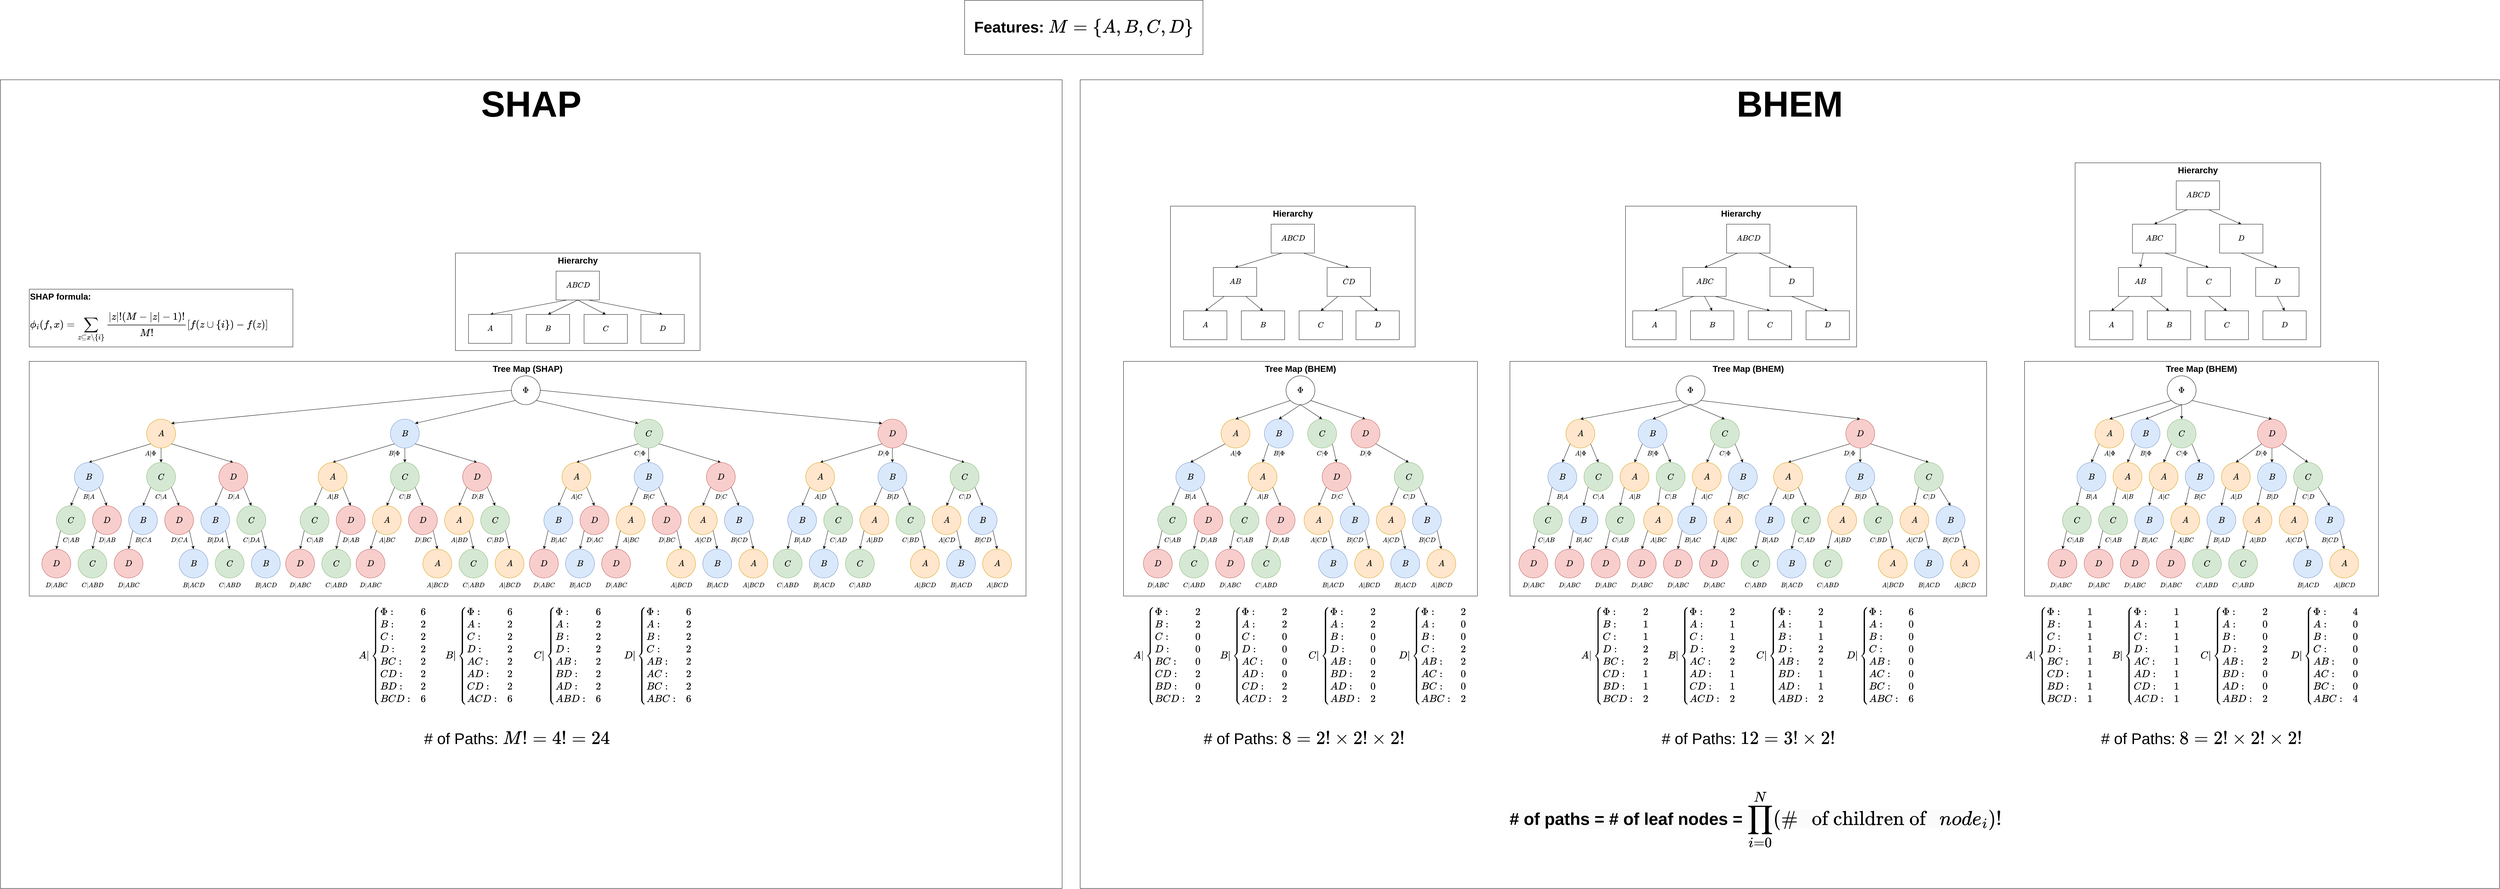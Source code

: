 <mxfile version="24.7.17">
  <diagram name="Page-1" id="oR-FJ84qx2OYOZPKy_yY">
    <mxGraphModel dx="5281" dy="2802" grid="1" gridSize="10" guides="1" tooltips="1" connect="1" arrows="1" fold="1" page="1" pageScale="1" pageWidth="850" pageHeight="1100" math="1" shadow="0">
      <root>
        <mxCell id="0" />
        <mxCell id="1" parent="0" />
        <mxCell id="Kp_4083cVYJQVScW6_hm-651" value="&lt;div style=&quot;font-size: 100px;&quot;&gt;SHAP&lt;/div&gt;" style="rounded=0;whiteSpace=wrap;html=1;verticalAlign=top;fontSize=100;fontStyle=1;align=center;" vertex="1" parent="1">
          <mxGeometry x="-2080" y="-780" width="2940" height="2240" as="geometry" />
        </mxCell>
        <mxCell id="Kp_4083cVYJQVScW6_hm-650" value="BHEM&lt;div style=&quot;font-size: 100px;&quot;&gt;&lt;br style=&quot;font-size: 100px;&quot;&gt;&lt;/div&gt;" style="rounded=0;whiteSpace=wrap;html=1;verticalAlign=top;fontSize=100;fontStyle=1;align=center;" vertex="1" parent="1">
          <mxGeometry x="910" y="-780" width="3930" height="2240" as="geometry" />
        </mxCell>
        <mxCell id="6FaxfomLOik4ktsSc6X6-130" value="Tree Map (BHEM)" style="rounded=0;whiteSpace=wrap;html=1;fontSize=24;fontStyle=1;verticalAlign=top;" parent="1" vertex="1">
          <mxGeometry x="1030" width="980" height="650" as="geometry" />
        </mxCell>
        <mxCell id="6FaxfomLOik4ktsSc6X6-129" value="Tree Map (SHAP)" style="rounded=0;whiteSpace=wrap;html=1;fontSize=24;fontStyle=1;verticalAlign=top;" parent="1" vertex="1">
          <mxGeometry x="-2000" width="2760" height="650" as="geometry" />
        </mxCell>
        <mxCell id="6FaxfomLOik4ktsSc6X6-125" value="&lt;span style=&quot;font-size: 24px; text-wrap: nowrap; font-weight: 700;&quot;&gt;SHAP formula:&lt;/span&gt;&lt;div style=&quot;font-size: 24px; text-wrap: nowrap;&quot;&gt;$$\phi_i(f,x)=\sum_{z\subseteq x \backslash\{i\}}\cfrac{\left| z\right|!(M-\left| z\right|-1)!}{M!}[f(z\cup \{i\})-f(z)]$$&lt;/div&gt;" style="rounded=0;whiteSpace=wrap;html=1;align=left;labelPosition=center;verticalLabelPosition=middle;verticalAlign=top;" parent="1" vertex="1">
          <mxGeometry x="-2000" y="-200" width="730" height="160" as="geometry" />
        </mxCell>
        <mxCell id="bdSbIlK9flpPJG_2lz9X-21" style="rounded=0;orthogonalLoop=1;jettySize=auto;html=1;exitX=0.5;exitY=1;exitDx=0;exitDy=0;entryX=0.5;entryY=0;entryDx=0;entryDy=0;" parent="1" source="bdSbIlK9flpPJG_2lz9X-1" target="bdSbIlK9flpPJG_2lz9X-5" edge="1">
          <mxGeometry relative="1" as="geometry" />
        </mxCell>
        <mxCell id="bdSbIlK9flpPJG_2lz9X-32" style="rounded=0;orthogonalLoop=1;jettySize=auto;html=1;exitX=0;exitY=1;exitDx=0;exitDy=0;entryX=0.5;entryY=0;entryDx=0;entryDy=0;" parent="1" source="bdSbIlK9flpPJG_2lz9X-1" target="bdSbIlK9flpPJG_2lz9X-4" edge="1">
          <mxGeometry relative="1" as="geometry" />
        </mxCell>
        <mxCell id="Kp_4083cVYJQVScW6_hm-15" style="edgeStyle=none;rounded=0;orthogonalLoop=1;jettySize=auto;html=1;exitX=1;exitY=1;exitDx=0;exitDy=0;entryX=0.5;entryY=0;entryDx=0;entryDy=0;" edge="1" parent="1" source="bdSbIlK9flpPJG_2lz9X-1" target="Kp_4083cVYJQVScW6_hm-5">
          <mxGeometry relative="1" as="geometry" />
        </mxCell>
        <mxCell id="bdSbIlK9flpPJG_2lz9X-1" value="\(A\)" style="ellipse;whiteSpace=wrap;html=1;aspect=fixed;strokeWidth=1;fontSize=20;fillColor=#ffe6cc;strokeColor=#d79b00;" parent="1" vertex="1">
          <mxGeometry x="-1675" y="160" width="80" height="80" as="geometry" />
        </mxCell>
        <mxCell id="bdSbIlK9flpPJG_2lz9X-24" style="rounded=0;orthogonalLoop=1;jettySize=auto;html=1;exitX=0;exitY=1;exitDx=0;exitDy=0;entryX=0.5;entryY=0;entryDx=0;entryDy=0;" parent="1" source="bdSbIlK9flpPJG_2lz9X-2" target="bdSbIlK9flpPJG_2lz9X-6" edge="1">
          <mxGeometry relative="1" as="geometry" />
        </mxCell>
        <mxCell id="bdSbIlK9flpPJG_2lz9X-26" style="rounded=0;orthogonalLoop=1;jettySize=auto;html=1;exitX=0.5;exitY=1;exitDx=0;exitDy=0;entryX=0.5;entryY=0;entryDx=0;entryDy=0;" parent="1" source="bdSbIlK9flpPJG_2lz9X-2" target="bdSbIlK9flpPJG_2lz9X-7" edge="1">
          <mxGeometry relative="1" as="geometry" />
        </mxCell>
        <mxCell id="Kp_4083cVYJQVScW6_hm-40" style="edgeStyle=none;rounded=0;orthogonalLoop=1;jettySize=auto;html=1;exitX=1;exitY=1;exitDx=0;exitDy=0;entryX=0.5;entryY=0;entryDx=0;entryDy=0;" edge="1" parent="1" source="bdSbIlK9flpPJG_2lz9X-2" target="Kp_4083cVYJQVScW6_hm-39">
          <mxGeometry relative="1" as="geometry" />
        </mxCell>
        <mxCell id="bdSbIlK9flpPJG_2lz9X-2" value="\(B\)" style="ellipse;whiteSpace=wrap;html=1;aspect=fixed;strokeWidth=1;fontSize=20;fillColor=#dae8fc;strokeColor=#6c8ebf;" parent="1" vertex="1">
          <mxGeometry x="-1000" y="160" width="80" height="80" as="geometry" />
        </mxCell>
        <mxCell id="bdSbIlK9flpPJG_2lz9X-28" style="rounded=0;orthogonalLoop=1;jettySize=auto;html=1;exitX=0;exitY=1;exitDx=0;exitDy=0;entryX=0.5;entryY=0;entryDx=0;entryDy=0;" parent="1" source="bdSbIlK9flpPJG_2lz9X-3" target="bdSbIlK9flpPJG_2lz9X-8" edge="1">
          <mxGeometry relative="1" as="geometry">
            <mxPoint x="-188" y="290" as="targetPoint" />
          </mxGeometry>
        </mxCell>
        <mxCell id="bdSbIlK9flpPJG_2lz9X-29" style="rounded=0;orthogonalLoop=1;jettySize=auto;html=1;exitX=0.5;exitY=1;exitDx=0;exitDy=0;entryX=0.5;entryY=0;entryDx=0;entryDy=0;" parent="1" source="bdSbIlK9flpPJG_2lz9X-3" target="bdSbIlK9flpPJG_2lz9X-9" edge="1">
          <mxGeometry relative="1" as="geometry" />
        </mxCell>
        <mxCell id="Kp_4083cVYJQVScW6_hm-62" style="edgeStyle=none;rounded=0;orthogonalLoop=1;jettySize=auto;html=1;exitX=1;exitY=1;exitDx=0;exitDy=0;entryX=0.5;entryY=0;entryDx=0;entryDy=0;" edge="1" parent="1" source="bdSbIlK9flpPJG_2lz9X-3" target="Kp_4083cVYJQVScW6_hm-61">
          <mxGeometry relative="1" as="geometry" />
        </mxCell>
        <mxCell id="bdSbIlK9flpPJG_2lz9X-3" value="\(C\)" style="ellipse;whiteSpace=wrap;html=1;aspect=fixed;strokeWidth=1;fontSize=20;fillColor=#d5e8d4;strokeColor=#82b366;" parent="1" vertex="1">
          <mxGeometry x="-325" y="160" width="80" height="80" as="geometry" />
        </mxCell>
        <mxCell id="bdSbIlK9flpPJG_2lz9X-22" style="rounded=0;orthogonalLoop=1;jettySize=auto;html=1;exitX=1;exitY=1;exitDx=0;exitDy=0;entryX=0.5;entryY=0;entryDx=0;entryDy=0;" parent="1" source="bdSbIlK9flpPJG_2lz9X-4" target="Kp_4083cVYJQVScW6_hm-8" edge="1">
          <mxGeometry relative="1" as="geometry">
            <mxPoint x="-1785" y="400" as="targetPoint" />
          </mxGeometry>
        </mxCell>
        <mxCell id="Kp_4083cVYJQVScW6_hm-7" style="rounded=0;orthogonalLoop=1;jettySize=auto;html=1;exitX=0;exitY=1;exitDx=0;exitDy=0;entryX=0.5;entryY=0;entryDx=0;entryDy=0;" edge="1" parent="1" source="bdSbIlK9flpPJG_2lz9X-4" target="Kp_4083cVYJQVScW6_hm-9">
          <mxGeometry relative="1" as="geometry">
            <mxPoint x="-1885" y="400" as="targetPoint" />
          </mxGeometry>
        </mxCell>
        <mxCell id="bdSbIlK9flpPJG_2lz9X-4" value="\(B\)" style="ellipse;whiteSpace=wrap;html=1;aspect=fixed;strokeWidth=1;fontSize=20;fillColor=#dae8fc;strokeColor=#6c8ebf;" parent="1" vertex="1">
          <mxGeometry x="-1875" y="280" width="80" height="80" as="geometry" />
        </mxCell>
        <mxCell id="bdSbIlK9flpPJG_2lz9X-23" style="rounded=0;orthogonalLoop=1;jettySize=auto;html=1;exitX=0;exitY=1;exitDx=0;exitDy=0;entryX=0.5;entryY=0;entryDx=0;entryDy=0;" parent="1" source="bdSbIlK9flpPJG_2lz9X-5" target="bdSbIlK9flpPJG_2lz9X-11" edge="1">
          <mxGeometry relative="1" as="geometry" />
        </mxCell>
        <mxCell id="Kp_4083cVYJQVScW6_hm-14" style="edgeStyle=none;rounded=0;orthogonalLoop=1;jettySize=auto;html=1;exitX=1;exitY=1;exitDx=0;exitDy=0;entryX=0.5;entryY=0;entryDx=0;entryDy=0;" edge="1" parent="1" source="bdSbIlK9flpPJG_2lz9X-5" target="Kp_4083cVYJQVScW6_hm-13">
          <mxGeometry relative="1" as="geometry" />
        </mxCell>
        <mxCell id="bdSbIlK9flpPJG_2lz9X-5" value="\(C\)" style="ellipse;whiteSpace=wrap;html=1;aspect=fixed;strokeWidth=1;fontSize=20;fillColor=#d5e8d4;strokeColor=#82b366;" parent="1" vertex="1">
          <mxGeometry x="-1675" y="280" width="80" height="80" as="geometry" />
        </mxCell>
        <mxCell id="bdSbIlK9flpPJG_2lz9X-25" style="rounded=0;orthogonalLoop=1;jettySize=auto;html=1;exitX=0;exitY=1;exitDx=0;exitDy=0;entryX=0.5;entryY=0;entryDx=0;entryDy=0;" parent="1" source="bdSbIlK9flpPJG_2lz9X-6" target="bdSbIlK9flpPJG_2lz9X-12" edge="1">
          <mxGeometry relative="1" as="geometry" />
        </mxCell>
        <mxCell id="Kp_4083cVYJQVScW6_hm-42" style="edgeStyle=none;rounded=0;orthogonalLoop=1;jettySize=auto;html=1;exitX=1;exitY=1;exitDx=0;exitDy=0;entryX=0.5;entryY=0;entryDx=0;entryDy=0;" edge="1" parent="1" source="bdSbIlK9flpPJG_2lz9X-6" target="Kp_4083cVYJQVScW6_hm-41">
          <mxGeometry relative="1" as="geometry" />
        </mxCell>
        <mxCell id="bdSbIlK9flpPJG_2lz9X-6" value="\(A\)" style="ellipse;whiteSpace=wrap;html=1;aspect=fixed;strokeWidth=1;fontSize=20;fillColor=#ffe6cc;strokeColor=#d79b00;" parent="1" vertex="1">
          <mxGeometry x="-1200" y="280" width="80" height="80" as="geometry" />
        </mxCell>
        <mxCell id="bdSbIlK9flpPJG_2lz9X-27" style="rounded=0;orthogonalLoop=1;jettySize=auto;html=1;exitX=0;exitY=1;exitDx=0;exitDy=0;entryX=0.5;entryY=0;entryDx=0;entryDy=0;" parent="1" source="bdSbIlK9flpPJG_2lz9X-7" target="bdSbIlK9flpPJG_2lz9X-13" edge="1">
          <mxGeometry relative="1" as="geometry" />
        </mxCell>
        <mxCell id="Kp_4083cVYJQVScW6_hm-44" style="edgeStyle=none;rounded=0;orthogonalLoop=1;jettySize=auto;html=1;exitX=1;exitY=1;exitDx=0;exitDy=0;entryX=0.5;entryY=0;entryDx=0;entryDy=0;" edge="1" parent="1" source="bdSbIlK9flpPJG_2lz9X-7" target="Kp_4083cVYJQVScW6_hm-43">
          <mxGeometry relative="1" as="geometry" />
        </mxCell>
        <mxCell id="bdSbIlK9flpPJG_2lz9X-7" value="\(C\)" style="ellipse;whiteSpace=wrap;html=1;aspect=fixed;strokeWidth=1;fontSize=20;fillColor=#d5e8d4;strokeColor=#82b366;" parent="1" vertex="1">
          <mxGeometry x="-1000" y="280" width="80" height="80" as="geometry" />
        </mxCell>
        <mxCell id="bdSbIlK9flpPJG_2lz9X-30" style="rounded=0;orthogonalLoop=1;jettySize=auto;html=1;exitX=0;exitY=1;exitDx=0;exitDy=0;entryX=0.5;entryY=0;entryDx=0;entryDy=0;" parent="1" source="bdSbIlK9flpPJG_2lz9X-8" target="bdSbIlK9flpPJG_2lz9X-14" edge="1">
          <mxGeometry relative="1" as="geometry">
            <mxPoint x="-159.716" y="358.284" as="sourcePoint" />
          </mxGeometry>
        </mxCell>
        <mxCell id="Kp_4083cVYJQVScW6_hm-64" style="edgeStyle=none;rounded=0;orthogonalLoop=1;jettySize=auto;html=1;exitX=1;exitY=1;exitDx=0;exitDy=0;entryX=0.5;entryY=0;entryDx=0;entryDy=0;" edge="1" parent="1" source="bdSbIlK9flpPJG_2lz9X-8" target="Kp_4083cVYJQVScW6_hm-63">
          <mxGeometry relative="1" as="geometry" />
        </mxCell>
        <mxCell id="bdSbIlK9flpPJG_2lz9X-8" value="\(A\)" style="ellipse;whiteSpace=wrap;html=1;aspect=fixed;strokeWidth=1;fontSize=20;fillColor=#ffe6cc;strokeColor=#d79b00;" parent="1" vertex="1">
          <mxGeometry x="-525" y="280" width="80" height="80" as="geometry" />
        </mxCell>
        <mxCell id="bdSbIlK9flpPJG_2lz9X-31" style="rounded=0;orthogonalLoop=1;jettySize=auto;html=1;exitX=0;exitY=1;exitDx=0;exitDy=0;entryX=0.5;entryY=0;entryDx=0;entryDy=0;" parent="1" source="bdSbIlK9flpPJG_2lz9X-9" target="bdSbIlK9flpPJG_2lz9X-15" edge="1">
          <mxGeometry relative="1" as="geometry" />
        </mxCell>
        <mxCell id="Kp_4083cVYJQVScW6_hm-66" style="edgeStyle=none;rounded=0;orthogonalLoop=1;jettySize=auto;html=1;exitX=1;exitY=1;exitDx=0;exitDy=0;entryX=0.5;entryY=0;entryDx=0;entryDy=0;" edge="1" parent="1" source="bdSbIlK9flpPJG_2lz9X-9" target="Kp_4083cVYJQVScW6_hm-65">
          <mxGeometry relative="1" as="geometry" />
        </mxCell>
        <mxCell id="bdSbIlK9flpPJG_2lz9X-9" value="\(B\)" style="ellipse;whiteSpace=wrap;html=1;aspect=fixed;strokeWidth=1;fontSize=20;fillColor=#dae8fc;strokeColor=#6c8ebf;" parent="1" vertex="1">
          <mxGeometry x="-325" y="280" width="80" height="80" as="geometry" />
        </mxCell>
        <mxCell id="Kp_4083cVYJQVScW6_hm-31" style="edgeStyle=none;rounded=0;orthogonalLoop=1;jettySize=auto;html=1;exitX=0;exitY=1;exitDx=0;exitDy=0;entryX=0.5;entryY=0;entryDx=0;entryDy=0;" edge="1" parent="1" source="bdSbIlK9flpPJG_2lz9X-11" target="Kp_4083cVYJQVScW6_hm-30">
          <mxGeometry relative="1" as="geometry" />
        </mxCell>
        <mxCell id="bdSbIlK9flpPJG_2lz9X-11" value="\(B\)" style="ellipse;whiteSpace=wrap;html=1;aspect=fixed;strokeWidth=1;fontSize=20;fillColor=#dae8fc;strokeColor=#6c8ebf;" parent="1" vertex="1">
          <mxGeometry x="-1725" y="400" width="80" height="80" as="geometry" />
        </mxCell>
        <mxCell id="Kp_4083cVYJQVScW6_hm-50" style="edgeStyle=none;rounded=0;orthogonalLoop=1;jettySize=auto;html=1;exitX=0;exitY=1;exitDx=0;exitDy=0;entryX=0.5;entryY=0;entryDx=0;entryDy=0;" edge="1" parent="1" source="bdSbIlK9flpPJG_2lz9X-12" target="Kp_4083cVYJQVScW6_hm-49">
          <mxGeometry relative="1" as="geometry" />
        </mxCell>
        <mxCell id="bdSbIlK9flpPJG_2lz9X-12" value="\(C\)" style="ellipse;whiteSpace=wrap;html=1;aspect=fixed;strokeWidth=1;fontSize=20;fillColor=#d5e8d4;strokeColor=#82b366;" parent="1" vertex="1">
          <mxGeometry x="-1250" y="400" width="80" height="80" as="geometry" />
        </mxCell>
        <mxCell id="Kp_4083cVYJQVScW6_hm-54" style="edgeStyle=none;rounded=0;orthogonalLoop=1;jettySize=auto;html=1;exitX=0;exitY=1;exitDx=0;exitDy=0;entryX=0.5;entryY=0;entryDx=0;entryDy=0;" edge="1" parent="1" source="bdSbIlK9flpPJG_2lz9X-13" target="Kp_4083cVYJQVScW6_hm-53">
          <mxGeometry relative="1" as="geometry" />
        </mxCell>
        <mxCell id="bdSbIlK9flpPJG_2lz9X-13" value="\(A\)" style="ellipse;whiteSpace=wrap;html=1;aspect=fixed;strokeWidth=1;fontSize=20;fillColor=#ffe6cc;strokeColor=#d79b00;" parent="1" vertex="1">
          <mxGeometry x="-1050" y="400" width="80" height="80" as="geometry" />
        </mxCell>
        <mxCell id="Kp_4083cVYJQVScW6_hm-72" style="edgeStyle=none;rounded=0;orthogonalLoop=1;jettySize=auto;html=1;exitX=0;exitY=1;exitDx=0;exitDy=0;entryX=0.5;entryY=0;entryDx=0;entryDy=0;" edge="1" parent="1" source="bdSbIlK9flpPJG_2lz9X-14" target="Kp_4083cVYJQVScW6_hm-71">
          <mxGeometry relative="1" as="geometry" />
        </mxCell>
        <mxCell id="bdSbIlK9flpPJG_2lz9X-14" value="\(B\)" style="ellipse;whiteSpace=wrap;html=1;aspect=fixed;strokeWidth=1;fontSize=20;fillColor=#dae8fc;strokeColor=#6c8ebf;" parent="1" vertex="1">
          <mxGeometry x="-575" y="400" width="80" height="80" as="geometry" />
        </mxCell>
        <mxCell id="Kp_4083cVYJQVScW6_hm-76" style="edgeStyle=none;rounded=0;orthogonalLoop=1;jettySize=auto;html=1;exitX=0;exitY=1;exitDx=0;exitDy=0;entryX=0.5;entryY=0;entryDx=0;entryDy=0;" edge="1" parent="1" source="bdSbIlK9flpPJG_2lz9X-15" target="Kp_4083cVYJQVScW6_hm-75">
          <mxGeometry relative="1" as="geometry" />
        </mxCell>
        <mxCell id="bdSbIlK9flpPJG_2lz9X-15" value="\(A\)" style="ellipse;whiteSpace=wrap;html=1;aspect=fixed;strokeWidth=1;fontSize=20;fillColor=#ffe6cc;strokeColor=#d79b00;" parent="1" vertex="1">
          <mxGeometry x="-375" y="400" width="80" height="80" as="geometry" />
        </mxCell>
        <mxCell id="bdSbIlK9flpPJG_2lz9X-17" style="rounded=0;orthogonalLoop=1;jettySize=auto;html=1;exitX=0;exitY=0.5;exitDx=0;exitDy=0;entryX=1;entryY=0;entryDx=0;entryDy=0;" parent="1" source="bdSbIlK9flpPJG_2lz9X-16" target="bdSbIlK9flpPJG_2lz9X-1" edge="1">
          <mxGeometry relative="1" as="geometry" />
        </mxCell>
        <mxCell id="bdSbIlK9flpPJG_2lz9X-18" style="rounded=0;orthogonalLoop=1;jettySize=auto;html=1;entryX=1;entryY=0;entryDx=0;entryDy=0;exitX=0;exitY=1;exitDx=0;exitDy=0;" parent="1" source="bdSbIlK9flpPJG_2lz9X-16" target="bdSbIlK9flpPJG_2lz9X-2" edge="1">
          <mxGeometry relative="1" as="geometry">
            <mxPoint x="-625" y="110" as="sourcePoint" />
          </mxGeometry>
        </mxCell>
        <mxCell id="bdSbIlK9flpPJG_2lz9X-19" style="rounded=0;orthogonalLoop=1;jettySize=auto;html=1;exitX=1;exitY=1;exitDx=0;exitDy=0;entryX=0;entryY=0;entryDx=0;entryDy=0;" parent="1" source="bdSbIlK9flpPJG_2lz9X-16" target="bdSbIlK9flpPJG_2lz9X-3" edge="1">
          <mxGeometry relative="1" as="geometry" />
        </mxCell>
        <mxCell id="Kp_4083cVYJQVScW6_hm-161" style="edgeStyle=none;rounded=0;orthogonalLoop=1;jettySize=auto;html=1;exitX=1;exitY=0.5;exitDx=0;exitDy=0;entryX=0;entryY=0;entryDx=0;entryDy=0;" edge="1" parent="1" source="bdSbIlK9flpPJG_2lz9X-16" target="Kp_4083cVYJQVScW6_hm-159">
          <mxGeometry relative="1" as="geometry" />
        </mxCell>
        <mxCell id="bdSbIlK9flpPJG_2lz9X-16" value="\(\Phi\)" style="ellipse;whiteSpace=wrap;html=1;aspect=fixed;strokeWidth=1;fontSize=20;" parent="1" vertex="1">
          <mxGeometry x="-665" y="40" width="80" height="80" as="geometry" />
        </mxCell>
        <mxCell id="bdSbIlK9flpPJG_2lz9X-33" value="\(A|\Phi\)" style="text;html=1;align=center;verticalAlign=middle;resizable=0;points=[];autosize=1;strokeColor=none;fillColor=none;fontSize=15;" parent="1" vertex="1">
          <mxGeometry x="-1705" y="240" width="80" height="30" as="geometry" />
        </mxCell>
        <mxCell id="bdSbIlK9flpPJG_2lz9X-34" value="\(B|\Phi\)" style="text;html=1;align=center;verticalAlign=middle;resizable=0;points=[];autosize=1;strokeColor=none;fillColor=none;fontSize=15;" parent="1" vertex="1">
          <mxGeometry x="-1030" y="240" width="80" height="30" as="geometry" />
        </mxCell>
        <mxCell id="bdSbIlK9flpPJG_2lz9X-35" value="\(C|\Phi\)" style="text;html=1;align=center;verticalAlign=middle;resizable=0;points=[];autosize=1;strokeColor=none;fillColor=none;fontSize=15;" parent="1" vertex="1">
          <mxGeometry x="-350" y="240" width="80" height="30" as="geometry" />
        </mxCell>
        <mxCell id="bdSbIlK9flpPJG_2lz9X-36" value="\(B|A\)" style="text;html=1;align=center;verticalAlign=middle;resizable=0;points=[];autosize=1;strokeColor=none;fillColor=none;fontSize=15;" parent="1" vertex="1">
          <mxGeometry x="-1870" y="360" width="70" height="30" as="geometry" />
        </mxCell>
        <mxCell id="bdSbIlK9flpPJG_2lz9X-37" value="\(C|A\)" style="text;html=1;align=center;verticalAlign=middle;resizable=0;points=[];autosize=1;strokeColor=none;fillColor=none;fontSize=15;" parent="1" vertex="1">
          <mxGeometry x="-1670" y="360" width="70" height="30" as="geometry" />
        </mxCell>
        <mxCell id="bdSbIlK9flpPJG_2lz9X-38" value="\(A|B\)" style="text;html=1;align=center;verticalAlign=middle;resizable=0;points=[];autosize=1;strokeColor=none;fillColor=none;fontSize=15;" parent="1" vertex="1">
          <mxGeometry x="-1195" y="360" width="70" height="30" as="geometry" />
        </mxCell>
        <mxCell id="bdSbIlK9flpPJG_2lz9X-39" value="\(C|B\)" style="text;html=1;align=center;verticalAlign=middle;resizable=0;points=[];autosize=1;strokeColor=none;fillColor=none;fontSize=15;" parent="1" vertex="1">
          <mxGeometry x="-995" y="360" width="70" height="30" as="geometry" />
        </mxCell>
        <mxCell id="bdSbIlK9flpPJG_2lz9X-40" value="\(A|C\)" style="text;html=1;align=center;verticalAlign=middle;resizable=0;points=[];autosize=1;strokeColor=none;fillColor=none;fontSize=15;" parent="1" vertex="1">
          <mxGeometry x="-520" y="360" width="70" height="30" as="geometry" />
        </mxCell>
        <mxCell id="bdSbIlK9flpPJG_2lz9X-41" value="\(B|C\)" style="text;html=1;align=center;verticalAlign=middle;resizable=0;points=[];autosize=1;strokeColor=none;fillColor=none;fontSize=15;" parent="1" vertex="1">
          <mxGeometry x="-320" y="360" width="70" height="30" as="geometry" />
        </mxCell>
        <mxCell id="bdSbIlK9flpPJG_2lz9X-43" value="\(C|AB\)" style="text;html=1;align=center;verticalAlign=middle;resizable=0;points=[];autosize=1;strokeColor=none;fillColor=none;fontSize=15;" parent="1" vertex="1">
          <mxGeometry x="-1925" y="480" width="80" height="30" as="geometry" />
        </mxCell>
        <mxCell id="bdSbIlK9flpPJG_2lz9X-44" value="\(B|CA\)" style="text;html=1;align=center;verticalAlign=middle;resizable=0;points=[];autosize=1;strokeColor=none;fillColor=none;fontSize=15;" parent="1" vertex="1">
          <mxGeometry x="-1725" y="480" width="80" height="30" as="geometry" />
        </mxCell>
        <mxCell id="bdSbIlK9flpPJG_2lz9X-45" value="\(C|BD\)" style="text;html=1;align=center;verticalAlign=middle;resizable=0;points=[];autosize=1;strokeColor=none;fillColor=none;fontSize=15;" parent="1" vertex="1">
          <mxGeometry x="-750" y="480" width="80" height="30" as="geometry" />
        </mxCell>
        <mxCell id="bdSbIlK9flpPJG_2lz9X-46" value="\(A|BC\)" style="text;html=1;align=center;verticalAlign=middle;resizable=0;points=[];autosize=1;strokeColor=none;fillColor=none;fontSize=15;" parent="1" vertex="1">
          <mxGeometry x="-1050" y="480" width="80" height="30" as="geometry" />
        </mxCell>
        <mxCell id="bdSbIlK9flpPJG_2lz9X-47" value="\(B|AC\)" style="text;html=1;align=center;verticalAlign=middle;resizable=0;points=[];autosize=1;strokeColor=none;fillColor=none;fontSize=15;" parent="1" vertex="1">
          <mxGeometry x="-575" y="480" width="80" height="30" as="geometry" />
        </mxCell>
        <mxCell id="bdSbIlK9flpPJG_2lz9X-48" value="\(A|BC\)" style="text;html=1;align=center;verticalAlign=middle;resizable=0;points=[];autosize=1;strokeColor=none;fillColor=none;fontSize=15;" parent="1" vertex="1">
          <mxGeometry x="-375" y="480" width="80" height="30" as="geometry" />
        </mxCell>
        <mxCell id="6FaxfomLOik4ktsSc6X6-2" value="\(A|\begin{cases}&lt;br style=&quot;font-size: 24px;&quot;&gt;\Phi:&amp;amp;6\\&lt;br style=&quot;font-size: 24px;&quot;&gt;B:&amp;amp;2\\&lt;br style=&quot;font-size: 24px;&quot;&gt;C:&amp;amp;2\\&lt;br style=&quot;font-size: 24px;&quot;&gt;D:&amp;amp;2\\&lt;br style=&quot;font-size: 24px;&quot;&gt;BC:&amp;amp;2\\&lt;br style=&quot;font-size: 24px;&quot;&gt;CD:&amp;amp;2\\&lt;br style=&quot;font-size: 24px;&quot;&gt;BD:&amp;amp;2\\&lt;br style=&quot;font-size: 24px;&quot;&gt;BCD:&amp;amp;6&lt;br style=&quot;font-size: 24px;&quot;&gt;\end{cases}\)" style="text;html=1;align=center;verticalAlign=middle;resizable=0;points=[];autosize=1;strokeColor=none;fillColor=none;fontSize=24;" parent="1" vertex="1">
          <mxGeometry x="-1095" y="665" width="200" height="300" as="geometry" />
        </mxCell>
        <mxCell id="Kp_4083cVYJQVScW6_hm-3" value="" style="group" vertex="1" connectable="0" parent="1">
          <mxGeometry x="1160" y="-430" width="677.5" height="390" as="geometry" />
        </mxCell>
        <mxCell id="6FaxfomLOik4ktsSc6X6-126" value="Hierarchy" style="rounded=0;whiteSpace=wrap;html=1;fontSize=24;fontStyle=1;labelPosition=center;verticalLabelPosition=middle;align=center;verticalAlign=top;horizontal=1;container=0;" parent="Kp_4083cVYJQVScW6_hm-3" vertex="1">
          <mxGeometry width="677.5" height="390" as="geometry" />
        </mxCell>
        <mxCell id="6FaxfomLOik4ktsSc6X6-117" style="rounded=0;orthogonalLoop=1;jettySize=auto;html=1;exitX=0.25;exitY=1;exitDx=0;exitDy=0;entryX=0.5;entryY=0;entryDx=0;entryDy=0;" parent="Kp_4083cVYJQVScW6_hm-3" source="6FaxfomLOik4ktsSc6X6-108" target="6FaxfomLOik4ktsSc6X6-109" edge="1">
          <mxGeometry relative="1" as="geometry" />
        </mxCell>
        <mxCell id="6FaxfomLOik4ktsSc6X6-118" style="rounded=0;orthogonalLoop=1;jettySize=auto;html=1;exitX=0.75;exitY=1;exitDx=0;exitDy=0;entryX=0.5;entryY=0;entryDx=0;entryDy=0;" parent="Kp_4083cVYJQVScW6_hm-3" source="6FaxfomLOik4ktsSc6X6-108" target="6FaxfomLOik4ktsSc6X6-110" edge="1">
          <mxGeometry relative="1" as="geometry" />
        </mxCell>
        <mxCell id="6FaxfomLOik4ktsSc6X6-108" value="&lt;div style=&quot;font-size: 18px;&quot;&gt;&lt;span style=&quot;background-color: initial;&quot;&gt;\(ABCD\)&lt;/span&gt;&lt;br&gt;&lt;/div&gt;" style="rounded=0;whiteSpace=wrap;html=1;fontSize=18;container=0;" parent="Kp_4083cVYJQVScW6_hm-3" vertex="1">
          <mxGeometry x="278.75" y="50" width="120" height="80" as="geometry" />
        </mxCell>
        <mxCell id="6FaxfomLOik4ktsSc6X6-114" style="rounded=0;orthogonalLoop=1;jettySize=auto;html=1;exitX=0.25;exitY=1;exitDx=0;exitDy=0;entryX=0.5;entryY=0;entryDx=0;entryDy=0;" parent="Kp_4083cVYJQVScW6_hm-3" source="6FaxfomLOik4ktsSc6X6-109" target="6FaxfomLOik4ktsSc6X6-111" edge="1">
          <mxGeometry relative="1" as="geometry" />
        </mxCell>
        <mxCell id="6FaxfomLOik4ktsSc6X6-115" style="rounded=0;orthogonalLoop=1;jettySize=auto;html=1;exitX=0.75;exitY=1;exitDx=0;exitDy=0;entryX=0.5;entryY=0;entryDx=0;entryDy=0;" parent="Kp_4083cVYJQVScW6_hm-3" source="6FaxfomLOik4ktsSc6X6-109" target="6FaxfomLOik4ktsSc6X6-112" edge="1">
          <mxGeometry relative="1" as="geometry" />
        </mxCell>
        <mxCell id="6FaxfomLOik4ktsSc6X6-109" value="&lt;div style=&quot;font-size: 18px;&quot;&gt;&lt;span style=&quot;background-color: initial;&quot;&gt;\(AB\)&lt;/span&gt;&lt;br&gt;&lt;/div&gt;" style="rounded=0;whiteSpace=wrap;html=1;fontSize=18;container=0;" parent="Kp_4083cVYJQVScW6_hm-3" vertex="1">
          <mxGeometry x="118.75" y="170" width="120" height="80" as="geometry" />
        </mxCell>
        <mxCell id="6FaxfomLOik4ktsSc6X6-116" style="rounded=0;orthogonalLoop=1;jettySize=auto;html=1;exitX=0.25;exitY=1;exitDx=0;exitDy=0;entryX=0.5;entryY=0;entryDx=0;entryDy=0;" parent="Kp_4083cVYJQVScW6_hm-3" source="6FaxfomLOik4ktsSc6X6-110" target="6FaxfomLOik4ktsSc6X6-113" edge="1">
          <mxGeometry relative="1" as="geometry" />
        </mxCell>
        <mxCell id="Kp_4083cVYJQVScW6_hm-2" style="rounded=0;orthogonalLoop=1;jettySize=auto;html=1;exitX=0.75;exitY=1;exitDx=0;exitDy=0;entryX=0.5;entryY=0;entryDx=0;entryDy=0;" edge="1" parent="Kp_4083cVYJQVScW6_hm-3" source="6FaxfomLOik4ktsSc6X6-110" target="Kp_4083cVYJQVScW6_hm-1">
          <mxGeometry relative="1" as="geometry" />
        </mxCell>
        <mxCell id="6FaxfomLOik4ktsSc6X6-110" value="&lt;div style=&quot;font-size: 18px;&quot;&gt;&lt;span style=&quot;background-color: initial;&quot;&gt;\(CD\)&lt;/span&gt;&lt;br&gt;&lt;/div&gt;" style="rounded=0;whiteSpace=wrap;html=1;fontSize=18;container=0;" parent="Kp_4083cVYJQVScW6_hm-3" vertex="1">
          <mxGeometry x="433.75" y="170" width="120" height="80" as="geometry" />
        </mxCell>
        <mxCell id="6FaxfomLOik4ktsSc6X6-111" value="&lt;div style=&quot;font-size: 18px;&quot;&gt;&lt;span style=&quot;background-color: initial;&quot;&gt;\(A\)&lt;/span&gt;&lt;br&gt;&lt;/div&gt;" style="rounded=0;whiteSpace=wrap;html=1;fontSize=18;container=0;" parent="Kp_4083cVYJQVScW6_hm-3" vertex="1">
          <mxGeometry x="36.25" y="290" width="120" height="80" as="geometry" />
        </mxCell>
        <mxCell id="6FaxfomLOik4ktsSc6X6-112" value="&lt;div style=&quot;font-size: 18px;&quot;&gt;&lt;span style=&quot;background-color: initial;&quot;&gt;\(B\)&lt;/span&gt;&lt;br&gt;&lt;/div&gt;" style="rounded=0;whiteSpace=wrap;html=1;fontSize=18;container=0;" parent="Kp_4083cVYJQVScW6_hm-3" vertex="1">
          <mxGeometry x="196.25" y="290" width="120" height="80" as="geometry" />
        </mxCell>
        <mxCell id="6FaxfomLOik4ktsSc6X6-113" value="&lt;div style=&quot;font-size: 18px;&quot;&gt;&lt;span style=&quot;background-color: initial;&quot;&gt;\(C\)&lt;/span&gt;&lt;br&gt;&lt;/div&gt;" style="rounded=0;whiteSpace=wrap;html=1;fontSize=18;container=0;" parent="Kp_4083cVYJQVScW6_hm-3" vertex="1">
          <mxGeometry x="356.25" y="290" width="120" height="80" as="geometry" />
        </mxCell>
        <mxCell id="Kp_4083cVYJQVScW6_hm-1" value="&lt;div style=&quot;font-size: 18px;&quot;&gt;&lt;span style=&quot;background-color: initial;&quot;&gt;\(D\)&lt;/span&gt;&lt;br&gt;&lt;/div&gt;" style="rounded=0;whiteSpace=wrap;html=1;fontSize=18;container=0;" vertex="1" parent="Kp_4083cVYJQVScW6_hm-3">
          <mxGeometry x="513.75" y="290" width="120" height="80" as="geometry" />
        </mxCell>
        <mxCell id="Kp_4083cVYJQVScW6_hm-17" style="edgeStyle=none;rounded=0;orthogonalLoop=1;jettySize=auto;html=1;exitX=0;exitY=1;exitDx=0;exitDy=0;entryX=0.5;entryY=0;entryDx=0;entryDy=0;" edge="1" parent="1" source="Kp_4083cVYJQVScW6_hm-5" target="Kp_4083cVYJQVScW6_hm-16">
          <mxGeometry relative="1" as="geometry" />
        </mxCell>
        <mxCell id="Kp_4083cVYJQVScW6_hm-19" style="edgeStyle=none;rounded=0;orthogonalLoop=1;jettySize=auto;html=1;exitX=1;exitY=1;exitDx=0;exitDy=0;entryX=0.5;entryY=0;entryDx=0;entryDy=0;" edge="1" parent="1" source="Kp_4083cVYJQVScW6_hm-5" target="Kp_4083cVYJQVScW6_hm-18">
          <mxGeometry relative="1" as="geometry" />
        </mxCell>
        <mxCell id="Kp_4083cVYJQVScW6_hm-5" value="\(D\)" style="ellipse;whiteSpace=wrap;html=1;aspect=fixed;strokeWidth=1;fontSize=20;fillColor=#f8cecc;strokeColor=#b85450;" vertex="1" parent="1">
          <mxGeometry x="-1475" y="280" width="80" height="80" as="geometry" />
        </mxCell>
        <mxCell id="Kp_4083cVYJQVScW6_hm-28" style="edgeStyle=none;rounded=0;orthogonalLoop=1;jettySize=auto;html=1;exitX=0;exitY=1;exitDx=0;exitDy=0;entryX=0.5;entryY=0;entryDx=0;entryDy=0;" edge="1" parent="1" source="Kp_4083cVYJQVScW6_hm-8" target="Kp_4083cVYJQVScW6_hm-27">
          <mxGeometry relative="1" as="geometry" />
        </mxCell>
        <mxCell id="Kp_4083cVYJQVScW6_hm-8" value="\(D\)" style="ellipse;whiteSpace=wrap;html=1;aspect=fixed;strokeWidth=1;fontSize=20;fillColor=#f8cecc;strokeColor=#b85450;" vertex="1" parent="1">
          <mxGeometry x="-1825" y="400" width="80" height="80" as="geometry" />
        </mxCell>
        <mxCell id="Kp_4083cVYJQVScW6_hm-29" style="edgeStyle=none;rounded=0;orthogonalLoop=1;jettySize=auto;html=1;exitX=0;exitY=1;exitDx=0;exitDy=0;entryX=0.5;entryY=0;entryDx=0;entryDy=0;" edge="1" parent="1" source="Kp_4083cVYJQVScW6_hm-9" target="Kp_4083cVYJQVScW6_hm-26">
          <mxGeometry relative="1" as="geometry" />
        </mxCell>
        <mxCell id="Kp_4083cVYJQVScW6_hm-9" value="\(C\)" style="ellipse;whiteSpace=wrap;html=1;aspect=fixed;strokeWidth=1;fontSize=20;fillColor=#d5e8d4;strokeColor=#82b366;" vertex="1" parent="1">
          <mxGeometry x="-1925" y="400" width="80" height="80" as="geometry" />
        </mxCell>
        <mxCell id="Kp_4083cVYJQVScW6_hm-33" style="edgeStyle=none;rounded=0;orthogonalLoop=1;jettySize=auto;html=1;exitX=1;exitY=1;exitDx=0;exitDy=0;entryX=0.5;entryY=0;entryDx=0;entryDy=0;" edge="1" parent="1" source="Kp_4083cVYJQVScW6_hm-13" target="Kp_4083cVYJQVScW6_hm-32">
          <mxGeometry relative="1" as="geometry" />
        </mxCell>
        <mxCell id="Kp_4083cVYJQVScW6_hm-13" value="\(D\)" style="ellipse;whiteSpace=wrap;html=1;aspect=fixed;strokeWidth=1;fontSize=20;fillColor=#f8cecc;strokeColor=#b85450;" vertex="1" parent="1">
          <mxGeometry x="-1625" y="400" width="80" height="80" as="geometry" />
        </mxCell>
        <mxCell id="Kp_4083cVYJQVScW6_hm-35" style="edgeStyle=none;rounded=0;orthogonalLoop=1;jettySize=auto;html=1;exitX=1;exitY=1;exitDx=0;exitDy=0;entryX=0.5;entryY=0;entryDx=0;entryDy=0;" edge="1" parent="1" source="Kp_4083cVYJQVScW6_hm-16" target="Kp_4083cVYJQVScW6_hm-34">
          <mxGeometry relative="1" as="geometry" />
        </mxCell>
        <mxCell id="Kp_4083cVYJQVScW6_hm-16" value="\(B\)" style="ellipse;whiteSpace=wrap;html=1;aspect=fixed;strokeWidth=1;fontSize=20;fillColor=#dae8fc;strokeColor=#6c8ebf;" vertex="1" parent="1">
          <mxGeometry x="-1525" y="400" width="80" height="80" as="geometry" />
        </mxCell>
        <mxCell id="Kp_4083cVYJQVScW6_hm-37" style="edgeStyle=none;rounded=0;orthogonalLoop=1;jettySize=auto;html=1;exitX=1;exitY=1;exitDx=0;exitDy=0;entryX=0.5;entryY=0;entryDx=0;entryDy=0;" edge="1" parent="1" source="Kp_4083cVYJQVScW6_hm-18" target="Kp_4083cVYJQVScW6_hm-36">
          <mxGeometry relative="1" as="geometry" />
        </mxCell>
        <mxCell id="Kp_4083cVYJQVScW6_hm-18" value="\(C\)" style="ellipse;whiteSpace=wrap;html=1;aspect=fixed;strokeWidth=1;fontSize=20;fillColor=#d5e8d4;strokeColor=#82b366;" vertex="1" parent="1">
          <mxGeometry x="-1425" y="400" width="80" height="80" as="geometry" />
        </mxCell>
        <mxCell id="Kp_4083cVYJQVScW6_hm-20" value="\(D|A\)" style="text;html=1;align=center;verticalAlign=middle;resizable=0;points=[];autosize=1;strokeColor=none;fillColor=none;fontSize=15;" vertex="1" parent="1">
          <mxGeometry x="-1470" y="360" width="70" height="30" as="geometry" />
        </mxCell>
        <mxCell id="Kp_4083cVYJQVScW6_hm-21" value="\(D|CA\)" style="text;html=1;align=center;verticalAlign=middle;resizable=0;points=[];autosize=1;strokeColor=none;fillColor=none;fontSize=15;" vertex="1" parent="1">
          <mxGeometry x="-1625" y="480" width="80" height="30" as="geometry" />
        </mxCell>
        <mxCell id="Kp_4083cVYJQVScW6_hm-23" value="\(D|AB\)" style="text;html=1;align=center;verticalAlign=middle;resizable=0;points=[];autosize=1;strokeColor=none;fillColor=none;fontSize=15;" vertex="1" parent="1">
          <mxGeometry x="-1825" y="480" width="80" height="30" as="geometry" />
        </mxCell>
        <mxCell id="Kp_4083cVYJQVScW6_hm-24" value="\(B|DA\)" style="text;html=1;align=center;verticalAlign=middle;resizable=0;points=[];autosize=1;strokeColor=none;fillColor=none;fontSize=15;" vertex="1" parent="1">
          <mxGeometry x="-1525" y="480" width="80" height="30" as="geometry" />
        </mxCell>
        <mxCell id="Kp_4083cVYJQVScW6_hm-25" value="\(C|DA\)" style="text;html=1;align=center;verticalAlign=middle;resizable=0;points=[];autosize=1;strokeColor=none;fillColor=none;fontSize=15;" vertex="1" parent="1">
          <mxGeometry x="-1425" y="480" width="80" height="30" as="geometry" />
        </mxCell>
        <mxCell id="Kp_4083cVYJQVScW6_hm-26" value="\(D\)" style="ellipse;whiteSpace=wrap;html=1;aspect=fixed;strokeWidth=1;fontSize=20;fillColor=#f8cecc;strokeColor=#b85450;" vertex="1" parent="1">
          <mxGeometry x="-1965" y="520" width="80" height="80" as="geometry" />
        </mxCell>
        <mxCell id="Kp_4083cVYJQVScW6_hm-27" value="\(C\)" style="ellipse;whiteSpace=wrap;html=1;aspect=fixed;strokeWidth=1;fontSize=20;fillColor=#d5e8d4;strokeColor=#82b366;" vertex="1" parent="1">
          <mxGeometry x="-1865" y="520" width="80" height="80" as="geometry" />
        </mxCell>
        <mxCell id="Kp_4083cVYJQVScW6_hm-30" value="\(D\)" style="ellipse;whiteSpace=wrap;html=1;aspect=fixed;strokeWidth=1;fontSize=20;fillColor=#f8cecc;strokeColor=#b85450;" vertex="1" parent="1">
          <mxGeometry x="-1765" y="520" width="80" height="80" as="geometry" />
        </mxCell>
        <mxCell id="Kp_4083cVYJQVScW6_hm-32" value="\(B\)" style="ellipse;whiteSpace=wrap;html=1;aspect=fixed;strokeWidth=1;fontSize=20;fillColor=#dae8fc;strokeColor=#6c8ebf;" vertex="1" parent="1">
          <mxGeometry x="-1585" y="520" width="80" height="80" as="geometry" />
        </mxCell>
        <mxCell id="Kp_4083cVYJQVScW6_hm-34" value="\(C\)" style="ellipse;whiteSpace=wrap;html=1;aspect=fixed;strokeWidth=1;fontSize=20;fillColor=#d5e8d4;strokeColor=#82b366;" vertex="1" parent="1">
          <mxGeometry x="-1485" y="520" width="80" height="80" as="geometry" />
        </mxCell>
        <mxCell id="Kp_4083cVYJQVScW6_hm-36" value="\(B\)" style="ellipse;whiteSpace=wrap;html=1;aspect=fixed;strokeWidth=1;fontSize=20;fillColor=#dae8fc;strokeColor=#6c8ebf;" vertex="1" parent="1">
          <mxGeometry x="-1385" y="520" width="80" height="80" as="geometry" />
        </mxCell>
        <mxCell id="Kp_4083cVYJQVScW6_hm-46" style="edgeStyle=none;rounded=0;orthogonalLoop=1;jettySize=auto;html=1;exitX=0;exitY=1;exitDx=0;exitDy=0;entryX=0.5;entryY=0;entryDx=0;entryDy=0;" edge="1" parent="1" source="Kp_4083cVYJQVScW6_hm-39" target="Kp_4083cVYJQVScW6_hm-45">
          <mxGeometry relative="1" as="geometry" />
        </mxCell>
        <mxCell id="Kp_4083cVYJQVScW6_hm-48" style="edgeStyle=none;rounded=0;orthogonalLoop=1;jettySize=auto;html=1;exitX=1;exitY=1;exitDx=0;exitDy=0;entryX=0.5;entryY=0;entryDx=0;entryDy=0;" edge="1" parent="1" source="Kp_4083cVYJQVScW6_hm-39" target="Kp_4083cVYJQVScW6_hm-47">
          <mxGeometry relative="1" as="geometry" />
        </mxCell>
        <mxCell id="Kp_4083cVYJQVScW6_hm-39" value="\(D\)" style="ellipse;whiteSpace=wrap;html=1;aspect=fixed;strokeWidth=1;fontSize=20;fillColor=#f8cecc;strokeColor=#b85450;" vertex="1" parent="1">
          <mxGeometry x="-800" y="280" width="80" height="80" as="geometry" />
        </mxCell>
        <mxCell id="Kp_4083cVYJQVScW6_hm-52" style="edgeStyle=none;rounded=0;orthogonalLoop=1;jettySize=auto;html=1;exitX=0;exitY=1;exitDx=0;exitDy=0;entryX=0.5;entryY=0;entryDx=0;entryDy=0;" edge="1" parent="1" source="Kp_4083cVYJQVScW6_hm-41" target="Kp_4083cVYJQVScW6_hm-51">
          <mxGeometry relative="1" as="geometry" />
        </mxCell>
        <mxCell id="Kp_4083cVYJQVScW6_hm-41" value="\(D\)" style="ellipse;whiteSpace=wrap;html=1;aspect=fixed;strokeWidth=1;fontSize=20;fillColor=#f8cecc;strokeColor=#b85450;" vertex="1" parent="1">
          <mxGeometry x="-1150" y="400" width="80" height="80" as="geometry" />
        </mxCell>
        <mxCell id="Kp_4083cVYJQVScW6_hm-56" style="edgeStyle=none;rounded=0;orthogonalLoop=1;jettySize=auto;html=1;exitX=1;exitY=1;exitDx=0;exitDy=0;entryX=0.5;entryY=0;entryDx=0;entryDy=0;" edge="1" parent="1" source="Kp_4083cVYJQVScW6_hm-43" target="Kp_4083cVYJQVScW6_hm-55">
          <mxGeometry relative="1" as="geometry" />
        </mxCell>
        <mxCell id="Kp_4083cVYJQVScW6_hm-43" value="\(D\)" style="ellipse;whiteSpace=wrap;html=1;aspect=fixed;strokeWidth=1;fontSize=20;fillColor=#f8cecc;strokeColor=#b85450;" vertex="1" parent="1">
          <mxGeometry x="-950" y="400" width="80" height="80" as="geometry" />
        </mxCell>
        <mxCell id="Kp_4083cVYJQVScW6_hm-58" style="edgeStyle=none;rounded=0;orthogonalLoop=1;jettySize=auto;html=1;exitX=1;exitY=1;exitDx=0;exitDy=0;entryX=0.5;entryY=0;entryDx=0;entryDy=0;" edge="1" parent="1" source="Kp_4083cVYJQVScW6_hm-45" target="Kp_4083cVYJQVScW6_hm-57">
          <mxGeometry relative="1" as="geometry" />
        </mxCell>
        <mxCell id="Kp_4083cVYJQVScW6_hm-45" value="\(A\)" style="ellipse;whiteSpace=wrap;html=1;aspect=fixed;strokeWidth=1;fontSize=20;fillColor=#ffe6cc;strokeColor=#d79b00;" vertex="1" parent="1">
          <mxGeometry x="-850" y="400" width="80" height="80" as="geometry" />
        </mxCell>
        <mxCell id="Kp_4083cVYJQVScW6_hm-60" style="edgeStyle=none;rounded=0;orthogonalLoop=1;jettySize=auto;html=1;exitX=1;exitY=1;exitDx=0;exitDy=0;entryX=0.5;entryY=0;entryDx=0;entryDy=0;" edge="1" parent="1" source="Kp_4083cVYJQVScW6_hm-47" target="Kp_4083cVYJQVScW6_hm-59">
          <mxGeometry relative="1" as="geometry" />
        </mxCell>
        <mxCell id="Kp_4083cVYJQVScW6_hm-47" value="\(C\)" style="ellipse;whiteSpace=wrap;html=1;aspect=fixed;strokeWidth=1;fontSize=20;fillColor=#d5e8d4;strokeColor=#82b366;" vertex="1" parent="1">
          <mxGeometry x="-750" y="400" width="80" height="80" as="geometry" />
        </mxCell>
        <mxCell id="Kp_4083cVYJQVScW6_hm-49" value="\(D\)" style="ellipse;whiteSpace=wrap;html=1;aspect=fixed;strokeWidth=1;fontSize=20;fillColor=#f8cecc;strokeColor=#b85450;" vertex="1" parent="1">
          <mxGeometry x="-1290" y="520" width="80" height="80" as="geometry" />
        </mxCell>
        <mxCell id="Kp_4083cVYJQVScW6_hm-51" value="\(C\)" style="ellipse;whiteSpace=wrap;html=1;aspect=fixed;strokeWidth=1;fontSize=20;fillColor=#d5e8d4;strokeColor=#82b366;" vertex="1" parent="1">
          <mxGeometry x="-1190" y="520" width="80" height="80" as="geometry" />
        </mxCell>
        <mxCell id="Kp_4083cVYJQVScW6_hm-53" value="\(D\)" style="ellipse;whiteSpace=wrap;html=1;aspect=fixed;strokeWidth=1;fontSize=20;fillColor=#f8cecc;strokeColor=#b85450;" vertex="1" parent="1">
          <mxGeometry x="-1095" y="520" width="80" height="80" as="geometry" />
        </mxCell>
        <mxCell id="Kp_4083cVYJQVScW6_hm-55" value="\(A\)" style="ellipse;whiteSpace=wrap;html=1;aspect=fixed;strokeWidth=1;fontSize=20;fillColor=#ffe6cc;strokeColor=#d79b00;" vertex="1" parent="1">
          <mxGeometry x="-910" y="520" width="80" height="80" as="geometry" />
        </mxCell>
        <mxCell id="Kp_4083cVYJQVScW6_hm-57" value="\(C\)" style="ellipse;whiteSpace=wrap;html=1;aspect=fixed;strokeWidth=1;fontSize=20;fillColor=#d5e8d4;strokeColor=#82b366;" vertex="1" parent="1">
          <mxGeometry x="-810" y="520" width="80" height="80" as="geometry" />
        </mxCell>
        <mxCell id="Kp_4083cVYJQVScW6_hm-59" value="\(A\)" style="ellipse;whiteSpace=wrap;html=1;aspect=fixed;strokeWidth=1;fontSize=20;fillColor=#ffe6cc;strokeColor=#d79b00;" vertex="1" parent="1">
          <mxGeometry x="-710" y="520" width="80" height="80" as="geometry" />
        </mxCell>
        <mxCell id="Kp_4083cVYJQVScW6_hm-68" style="edgeStyle=none;rounded=0;orthogonalLoop=1;jettySize=auto;html=1;exitX=0;exitY=1;exitDx=0;exitDy=0;entryX=0.5;entryY=0;entryDx=0;entryDy=0;" edge="1" parent="1" source="Kp_4083cVYJQVScW6_hm-61" target="Kp_4083cVYJQVScW6_hm-67">
          <mxGeometry relative="1" as="geometry" />
        </mxCell>
        <mxCell id="Kp_4083cVYJQVScW6_hm-70" style="edgeStyle=none;rounded=0;orthogonalLoop=1;jettySize=auto;html=1;exitX=1;exitY=1;exitDx=0;exitDy=0;entryX=0.5;entryY=0;entryDx=0;entryDy=0;" edge="1" parent="1" source="Kp_4083cVYJQVScW6_hm-61" target="Kp_4083cVYJQVScW6_hm-69">
          <mxGeometry relative="1" as="geometry" />
        </mxCell>
        <mxCell id="Kp_4083cVYJQVScW6_hm-61" value="\(D\)" style="ellipse;whiteSpace=wrap;html=1;aspect=fixed;strokeWidth=1;fontSize=20;fillColor=#f8cecc;strokeColor=#b85450;" vertex="1" parent="1">
          <mxGeometry x="-125" y="280" width="80" height="80" as="geometry" />
        </mxCell>
        <mxCell id="Kp_4083cVYJQVScW6_hm-74" style="edgeStyle=none;rounded=0;orthogonalLoop=1;jettySize=auto;html=1;exitX=0;exitY=1;exitDx=0;exitDy=0;entryX=0.5;entryY=0;entryDx=0;entryDy=0;" edge="1" parent="1" source="Kp_4083cVYJQVScW6_hm-63" target="Kp_4083cVYJQVScW6_hm-73">
          <mxGeometry relative="1" as="geometry" />
        </mxCell>
        <mxCell id="Kp_4083cVYJQVScW6_hm-63" value="\(D\)" style="ellipse;whiteSpace=wrap;html=1;aspect=fixed;strokeWidth=1;fontSize=20;fillColor=#f8cecc;strokeColor=#b85450;" vertex="1" parent="1">
          <mxGeometry x="-475" y="400" width="80" height="80" as="geometry" />
        </mxCell>
        <mxCell id="Kp_4083cVYJQVScW6_hm-78" style="edgeStyle=none;rounded=0;orthogonalLoop=1;jettySize=auto;html=1;exitX=1;exitY=1;exitDx=0;exitDy=0;entryX=0.5;entryY=0;entryDx=0;entryDy=0;" edge="1" parent="1" source="Kp_4083cVYJQVScW6_hm-65" target="Kp_4083cVYJQVScW6_hm-77">
          <mxGeometry relative="1" as="geometry" />
        </mxCell>
        <mxCell id="Kp_4083cVYJQVScW6_hm-65" value="\(D\)" style="ellipse;whiteSpace=wrap;html=1;aspect=fixed;strokeWidth=1;fontSize=20;fillColor=#f8cecc;strokeColor=#b85450;" vertex="1" parent="1">
          <mxGeometry x="-275" y="400" width="80" height="80" as="geometry" />
        </mxCell>
        <mxCell id="Kp_4083cVYJQVScW6_hm-80" style="edgeStyle=none;rounded=0;orthogonalLoop=1;jettySize=auto;html=1;exitX=1;exitY=1;exitDx=0;exitDy=0;entryX=0.5;entryY=0;entryDx=0;entryDy=0;" edge="1" parent="1" source="Kp_4083cVYJQVScW6_hm-67" target="Kp_4083cVYJQVScW6_hm-79">
          <mxGeometry relative="1" as="geometry" />
        </mxCell>
        <mxCell id="Kp_4083cVYJQVScW6_hm-67" value="\(A\)" style="ellipse;whiteSpace=wrap;html=1;aspect=fixed;strokeWidth=1;fontSize=20;fillColor=#ffe6cc;strokeColor=#d79b00;" vertex="1" parent="1">
          <mxGeometry x="-175" y="400" width="80" height="80" as="geometry" />
        </mxCell>
        <mxCell id="Kp_4083cVYJQVScW6_hm-82" style="edgeStyle=none;rounded=0;orthogonalLoop=1;jettySize=auto;html=1;exitX=1;exitY=1;exitDx=0;exitDy=0;entryX=0.5;entryY=0;entryDx=0;entryDy=0;" edge="1" parent="1" source="Kp_4083cVYJQVScW6_hm-69" target="Kp_4083cVYJQVScW6_hm-81">
          <mxGeometry relative="1" as="geometry" />
        </mxCell>
        <mxCell id="Kp_4083cVYJQVScW6_hm-69" value="\(B\)" style="ellipse;whiteSpace=wrap;html=1;aspect=fixed;strokeWidth=1;fontSize=20;fillColor=#dae8fc;strokeColor=#6c8ebf;" vertex="1" parent="1">
          <mxGeometry x="-75" y="400" width="80" height="80" as="geometry" />
        </mxCell>
        <mxCell id="Kp_4083cVYJQVScW6_hm-71" value="\(D\)" style="ellipse;whiteSpace=wrap;html=1;aspect=fixed;strokeWidth=1;fontSize=20;fillColor=#f8cecc;strokeColor=#b85450;" vertex="1" parent="1">
          <mxGeometry x="-615" y="520" width="80" height="80" as="geometry" />
        </mxCell>
        <mxCell id="Kp_4083cVYJQVScW6_hm-73" value="\(B\)" style="ellipse;whiteSpace=wrap;html=1;aspect=fixed;strokeWidth=1;fontSize=20;fillColor=#dae8fc;strokeColor=#6c8ebf;" vertex="1" parent="1">
          <mxGeometry x="-515" y="520" width="80" height="80" as="geometry" />
        </mxCell>
        <mxCell id="Kp_4083cVYJQVScW6_hm-75" value="\(D\)" style="ellipse;whiteSpace=wrap;html=1;aspect=fixed;strokeWidth=1;fontSize=20;fillColor=#f8cecc;strokeColor=#b85450;" vertex="1" parent="1">
          <mxGeometry x="-415" y="520" width="80" height="80" as="geometry" />
        </mxCell>
        <mxCell id="Kp_4083cVYJQVScW6_hm-77" value="\(A\)" style="ellipse;whiteSpace=wrap;html=1;aspect=fixed;strokeWidth=1;fontSize=20;fillColor=#ffe6cc;strokeColor=#d79b00;" vertex="1" parent="1">
          <mxGeometry x="-235" y="520" width="80" height="80" as="geometry" />
        </mxCell>
        <mxCell id="Kp_4083cVYJQVScW6_hm-79" value="\(B\)" style="ellipse;whiteSpace=wrap;html=1;aspect=fixed;strokeWidth=1;fontSize=20;fillColor=#dae8fc;strokeColor=#6c8ebf;" vertex="1" parent="1">
          <mxGeometry x="-135" y="520" width="80" height="80" as="geometry" />
        </mxCell>
        <mxCell id="Kp_4083cVYJQVScW6_hm-81" value="\(A\)" style="ellipse;whiteSpace=wrap;html=1;aspect=fixed;strokeWidth=1;fontSize=20;fillColor=#ffe6cc;strokeColor=#d79b00;" vertex="1" parent="1">
          <mxGeometry x="-35" y="520" width="80" height="80" as="geometry" />
        </mxCell>
        <mxCell id="Kp_4083cVYJQVScW6_hm-83" value="\(C|AB\)" style="text;html=1;align=center;verticalAlign=middle;resizable=0;points=[];autosize=1;strokeColor=none;fillColor=none;fontSize=15;" vertex="1" parent="1">
          <mxGeometry x="-1250" y="480" width="80" height="30" as="geometry" />
        </mxCell>
        <mxCell id="Kp_4083cVYJQVScW6_hm-84" value="\(D|AB\)" style="text;html=1;align=center;verticalAlign=middle;resizable=0;points=[];autosize=1;strokeColor=none;fillColor=none;fontSize=15;" vertex="1" parent="1">
          <mxGeometry x="-1150" y="480" width="80" height="30" as="geometry" />
        </mxCell>
        <mxCell id="Kp_4083cVYJQVScW6_hm-85" value="\(D|BC\)" style="text;html=1;align=center;verticalAlign=middle;resizable=0;points=[];autosize=1;strokeColor=none;fillColor=none;fontSize=15;" vertex="1" parent="1">
          <mxGeometry x="-950" y="480" width="80" height="30" as="geometry" />
        </mxCell>
        <mxCell id="Kp_4083cVYJQVScW6_hm-86" value="\(A|BD\)" style="text;html=1;align=center;verticalAlign=middle;resizable=0;points=[];autosize=1;strokeColor=none;fillColor=none;fontSize=15;" vertex="1" parent="1">
          <mxGeometry x="-850" y="480" width="80" height="30" as="geometry" />
        </mxCell>
        <mxCell id="Kp_4083cVYJQVScW6_hm-87" value="\(D|AC\)" style="text;html=1;align=center;verticalAlign=middle;resizable=0;points=[];autosize=1;strokeColor=none;fillColor=none;fontSize=15;" vertex="1" parent="1">
          <mxGeometry x="-475" y="480" width="80" height="30" as="geometry" />
        </mxCell>
        <mxCell id="Kp_4083cVYJQVScW6_hm-88" value="\(D|BC\)" style="text;html=1;align=center;verticalAlign=middle;resizable=0;points=[];autosize=1;strokeColor=none;fillColor=none;fontSize=15;" vertex="1" parent="1">
          <mxGeometry x="-275" y="480" width="80" height="30" as="geometry" />
        </mxCell>
        <mxCell id="Kp_4083cVYJQVScW6_hm-89" value="\(A|CD\)" style="text;html=1;align=center;verticalAlign=middle;resizable=0;points=[];autosize=1;strokeColor=none;fillColor=none;fontSize=15;" vertex="1" parent="1">
          <mxGeometry x="-175" y="480" width="80" height="30" as="geometry" />
        </mxCell>
        <mxCell id="Kp_4083cVYJQVScW6_hm-90" value="\(B|CD\)" style="text;html=1;align=center;verticalAlign=middle;resizable=0;points=[];autosize=1;strokeColor=none;fillColor=none;fontSize=15;" vertex="1" parent="1">
          <mxGeometry x="-75" y="480" width="80" height="30" as="geometry" />
        </mxCell>
        <mxCell id="Kp_4083cVYJQVScW6_hm-91" value="\(D|C\)" style="text;html=1;align=center;verticalAlign=middle;resizable=0;points=[];autosize=1;strokeColor=none;fillColor=none;fontSize=15;" vertex="1" parent="1">
          <mxGeometry x="-120" y="360" width="70" height="30" as="geometry" />
        </mxCell>
        <mxCell id="Kp_4083cVYJQVScW6_hm-92" value="\(D|B\)" style="text;html=1;align=center;verticalAlign=middle;resizable=0;points=[];autosize=1;strokeColor=none;fillColor=none;fontSize=15;" vertex="1" parent="1">
          <mxGeometry x="-795" y="360" width="70" height="30" as="geometry" />
        </mxCell>
        <mxCell id="Kp_4083cVYJQVScW6_hm-93" value="\(D|ABC\)" style="text;html=1;align=center;verticalAlign=middle;resizable=0;points=[];autosize=1;strokeColor=none;fillColor=none;fontSize=15;" vertex="1" parent="1">
          <mxGeometry x="-1970" y="605" width="90" height="30" as="geometry" />
        </mxCell>
        <mxCell id="Kp_4083cVYJQVScW6_hm-94" value="\(C|ABD\)" style="text;html=1;align=center;verticalAlign=middle;resizable=0;points=[];autosize=1;strokeColor=none;fillColor=none;fontSize=15;" vertex="1" parent="1">
          <mxGeometry x="-1870" y="605" width="90" height="30" as="geometry" />
        </mxCell>
        <mxCell id="Kp_4083cVYJQVScW6_hm-95" value="\(D|ABC\)" style="text;html=1;align=center;verticalAlign=middle;resizable=0;points=[];autosize=1;strokeColor=none;fillColor=none;fontSize=15;" vertex="1" parent="1">
          <mxGeometry x="-1770" y="605" width="90" height="30" as="geometry" />
        </mxCell>
        <mxCell id="Kp_4083cVYJQVScW6_hm-96" value="\(D|ABC\)" style="text;html=1;align=center;verticalAlign=middle;resizable=0;points=[];autosize=1;strokeColor=none;fillColor=none;fontSize=15;" vertex="1" parent="1">
          <mxGeometry x="-1295" y="605" width="90" height="30" as="geometry" />
        </mxCell>
        <mxCell id="Kp_4083cVYJQVScW6_hm-97" value="\(D|ABC\)" style="text;html=1;align=center;verticalAlign=middle;resizable=0;points=[];autosize=1;strokeColor=none;fillColor=none;fontSize=15;" vertex="1" parent="1">
          <mxGeometry x="-1100" y="605" width="90" height="30" as="geometry" />
        </mxCell>
        <mxCell id="Kp_4083cVYJQVScW6_hm-98" value="\(D|ABC\)" style="text;html=1;align=center;verticalAlign=middle;resizable=0;points=[];autosize=1;strokeColor=none;fillColor=none;fontSize=15;" vertex="1" parent="1">
          <mxGeometry x="-620" y="605" width="90" height="30" as="geometry" />
        </mxCell>
        <mxCell id="Kp_4083cVYJQVScW6_hm-99" value="\(D|ABC\)" style="text;html=1;align=center;verticalAlign=middle;resizable=0;points=[];autosize=1;strokeColor=none;fillColor=none;fontSize=15;" vertex="1" parent="1">
          <mxGeometry x="-420" y="605" width="90" height="30" as="geometry" />
        </mxCell>
        <mxCell id="Kp_4083cVYJQVScW6_hm-100" value="\(B|ACD\)" style="text;html=1;align=center;verticalAlign=middle;resizable=0;points=[];autosize=1;strokeColor=none;fillColor=none;fontSize=15;" vertex="1" parent="1">
          <mxGeometry x="-1590" y="605" width="90" height="30" as="geometry" />
        </mxCell>
        <mxCell id="Kp_4083cVYJQVScW6_hm-101" value="\(B|ACD\)" style="text;html=1;align=center;verticalAlign=middle;resizable=0;points=[];autosize=1;strokeColor=none;fillColor=none;fontSize=15;" vertex="1" parent="1">
          <mxGeometry x="-1390" y="605" width="90" height="30" as="geometry" />
        </mxCell>
        <mxCell id="Kp_4083cVYJQVScW6_hm-102" value="\(B|ACD\)" style="text;html=1;align=center;verticalAlign=middle;resizable=0;points=[];autosize=1;strokeColor=none;fillColor=none;fontSize=15;" vertex="1" parent="1">
          <mxGeometry x="-520" y="605" width="90" height="30" as="geometry" />
        </mxCell>
        <mxCell id="Kp_4083cVYJQVScW6_hm-103" value="\(B|ACD\)" style="text;html=1;align=center;verticalAlign=middle;resizable=0;points=[];autosize=1;strokeColor=none;fillColor=none;fontSize=15;" vertex="1" parent="1">
          <mxGeometry x="-140" y="605" width="90" height="30" as="geometry" />
        </mxCell>
        <mxCell id="Kp_4083cVYJQVScW6_hm-104" value="\(C|ABD\)" style="text;html=1;align=center;verticalAlign=middle;resizable=0;points=[];autosize=1;strokeColor=none;fillColor=none;fontSize=15;" vertex="1" parent="1">
          <mxGeometry x="-1490" y="605" width="90" height="30" as="geometry" />
        </mxCell>
        <mxCell id="Kp_4083cVYJQVScW6_hm-105" value="\(C|ABD\)" style="text;html=1;align=center;verticalAlign=middle;resizable=0;points=[];autosize=1;strokeColor=none;fillColor=none;fontSize=15;" vertex="1" parent="1">
          <mxGeometry x="-1195" y="605" width="90" height="30" as="geometry" />
        </mxCell>
        <mxCell id="Kp_4083cVYJQVScW6_hm-106" value="\(C|ABD\)" style="text;html=1;align=center;verticalAlign=middle;resizable=0;points=[];autosize=1;strokeColor=none;fillColor=none;fontSize=15;" vertex="1" parent="1">
          <mxGeometry x="-815" y="605" width="90" height="30" as="geometry" />
        </mxCell>
        <mxCell id="Kp_4083cVYJQVScW6_hm-108" value="\(A|BCD\)" style="text;html=1;align=center;verticalAlign=middle;resizable=0;points=[];autosize=1;strokeColor=none;fillColor=none;fontSize=15;" vertex="1" parent="1">
          <mxGeometry x="-915" y="605" width="90" height="30" as="geometry" />
        </mxCell>
        <mxCell id="Kp_4083cVYJQVScW6_hm-109" value="\(A|BCD\)" style="text;html=1;align=center;verticalAlign=middle;resizable=0;points=[];autosize=1;strokeColor=none;fillColor=none;fontSize=15;" vertex="1" parent="1">
          <mxGeometry x="-715" y="605" width="90" height="30" as="geometry" />
        </mxCell>
        <mxCell id="Kp_4083cVYJQVScW6_hm-110" value="\(A|BCD\)" style="text;html=1;align=center;verticalAlign=middle;resizable=0;points=[];autosize=1;strokeColor=none;fillColor=none;fontSize=15;" vertex="1" parent="1">
          <mxGeometry x="-240" y="605" width="90" height="30" as="geometry" />
        </mxCell>
        <mxCell id="Kp_4083cVYJQVScW6_hm-111" value="\(A|BCD\)" style="text;html=1;align=center;verticalAlign=middle;resizable=0;points=[];autosize=1;strokeColor=none;fillColor=none;fontSize=15;" vertex="1" parent="1">
          <mxGeometry x="-40" y="605" width="90" height="30" as="geometry" />
        </mxCell>
        <mxCell id="Kp_4083cVYJQVScW6_hm-112" style="rounded=0;orthogonalLoop=1;jettySize=auto;html=1;exitX=0;exitY=1;exitDx=0;exitDy=0;entryX=0.5;entryY=0;entryDx=0;entryDy=0;" edge="1" parent="1" source="Kp_4083cVYJQVScW6_hm-159" target="Kp_4083cVYJQVScW6_hm-118">
          <mxGeometry relative="1" as="geometry">
            <mxPoint x="487" y="290" as="targetPoint" />
            <mxPoint x="361.716" y="228.284" as="sourcePoint" />
          </mxGeometry>
        </mxCell>
        <mxCell id="Kp_4083cVYJQVScW6_hm-113" style="rounded=0;orthogonalLoop=1;jettySize=auto;html=1;exitX=0.5;exitY=1;exitDx=0;exitDy=0;entryX=0.5;entryY=0;entryDx=0;entryDy=0;" edge="1" parent="1" source="Kp_4083cVYJQVScW6_hm-159" target="Kp_4083cVYJQVScW6_hm-121">
          <mxGeometry relative="1" as="geometry">
            <mxPoint x="390" y="240" as="sourcePoint" />
          </mxGeometry>
        </mxCell>
        <mxCell id="Kp_4083cVYJQVScW6_hm-114" style="edgeStyle=none;rounded=0;orthogonalLoop=1;jettySize=auto;html=1;exitX=1;exitY=1;exitDx=0;exitDy=0;entryX=0.5;entryY=0;entryDx=0;entryDy=0;" edge="1" parent="1" source="Kp_4083cVYJQVScW6_hm-159" target="Kp_4083cVYJQVScW6_hm-160">
          <mxGeometry relative="1" as="geometry">
            <mxPoint x="418.284" y="228.284" as="sourcePoint" />
            <mxPoint x="590" y="280" as="targetPoint" />
          </mxGeometry>
        </mxCell>
        <mxCell id="Kp_4083cVYJQVScW6_hm-116" style="rounded=0;orthogonalLoop=1;jettySize=auto;html=1;exitX=0;exitY=1;exitDx=0;exitDy=0;entryX=0.5;entryY=0;entryDx=0;entryDy=0;" edge="1" parent="1" source="Kp_4083cVYJQVScW6_hm-118" target="Kp_4083cVYJQVScW6_hm-123">
          <mxGeometry relative="1" as="geometry">
            <mxPoint x="515.284" y="358.284" as="sourcePoint" />
          </mxGeometry>
        </mxCell>
        <mxCell id="Kp_4083cVYJQVScW6_hm-117" style="edgeStyle=none;rounded=0;orthogonalLoop=1;jettySize=auto;html=1;exitX=1;exitY=1;exitDx=0;exitDy=0;entryX=0.5;entryY=0;entryDx=0;entryDy=0;" edge="1" parent="1" source="Kp_4083cVYJQVScW6_hm-118" target="Kp_4083cVYJQVScW6_hm-162">
          <mxGeometry relative="1" as="geometry">
            <mxPoint x="240" y="400" as="targetPoint" />
          </mxGeometry>
        </mxCell>
        <mxCell id="Kp_4083cVYJQVScW6_hm-118" value="\(A\)" style="ellipse;whiteSpace=wrap;html=1;aspect=fixed;strokeWidth=1;fontSize=20;fillColor=#ffe6cc;strokeColor=#d79b00;" vertex="1" parent="1">
          <mxGeometry x="150" y="280" width="80" height="80" as="geometry" />
        </mxCell>
        <mxCell id="Kp_4083cVYJQVScW6_hm-119" style="rounded=0;orthogonalLoop=1;jettySize=auto;html=1;exitX=0;exitY=1;exitDx=0;exitDy=0;entryX=0.5;entryY=0;entryDx=0;entryDy=0;" edge="1" parent="1" source="Kp_4083cVYJQVScW6_hm-121" target="Kp_4083cVYJQVScW6_hm-125">
          <mxGeometry relative="1" as="geometry" />
        </mxCell>
        <mxCell id="Kp_4083cVYJQVScW6_hm-120" style="edgeStyle=none;rounded=0;orthogonalLoop=1;jettySize=auto;html=1;exitX=1;exitY=1;exitDx=0;exitDy=0;entryX=0.5;entryY=0;entryDx=0;entryDy=0;" edge="1" parent="1" source="Kp_4083cVYJQVScW6_hm-121" target="Kp_4083cVYJQVScW6_hm-137">
          <mxGeometry relative="1" as="geometry" />
        </mxCell>
        <mxCell id="Kp_4083cVYJQVScW6_hm-121" value="\(B\)" style="ellipse;whiteSpace=wrap;html=1;aspect=fixed;strokeWidth=1;fontSize=20;fillColor=#dae8fc;strokeColor=#6c8ebf;" vertex="1" parent="1">
          <mxGeometry x="350" y="280" width="80" height="80" as="geometry" />
        </mxCell>
        <mxCell id="Kp_4083cVYJQVScW6_hm-122" style="edgeStyle=none;rounded=0;orthogonalLoop=1;jettySize=auto;html=1;exitX=0;exitY=1;exitDx=0;exitDy=0;entryX=0.5;entryY=0;entryDx=0;entryDy=0;" edge="1" parent="1" source="Kp_4083cVYJQVScW6_hm-123" target="Kp_4083cVYJQVScW6_hm-164">
          <mxGeometry relative="1" as="geometry">
            <mxPoint x="100" y="520" as="targetPoint" />
          </mxGeometry>
        </mxCell>
        <mxCell id="Kp_4083cVYJQVScW6_hm-123" value="\(B\)" style="ellipse;whiteSpace=wrap;html=1;aspect=fixed;strokeWidth=1;fontSize=20;fillColor=#dae8fc;strokeColor=#6c8ebf;" vertex="1" parent="1">
          <mxGeometry x="100" y="400" width="80" height="80" as="geometry" />
        </mxCell>
        <mxCell id="Kp_4083cVYJQVScW6_hm-124" style="edgeStyle=none;rounded=0;orthogonalLoop=1;jettySize=auto;html=1;exitX=0;exitY=1;exitDx=0;exitDy=0;entryX=0.5;entryY=0;entryDx=0;entryDy=0;" edge="1" parent="1" source="Kp_4083cVYJQVScW6_hm-125" target="Kp_4083cVYJQVScW6_hm-165">
          <mxGeometry relative="1" as="geometry">
            <mxPoint x="300" y="520" as="targetPoint" />
          </mxGeometry>
        </mxCell>
        <mxCell id="Kp_4083cVYJQVScW6_hm-125" value="\(A\)" style="ellipse;whiteSpace=wrap;html=1;aspect=fixed;strokeWidth=1;fontSize=20;fillColor=#ffe6cc;strokeColor=#d79b00;" vertex="1" parent="1">
          <mxGeometry x="300" y="400" width="80" height="80" as="geometry" />
        </mxCell>
        <mxCell id="Kp_4083cVYJQVScW6_hm-126" value="\(D|\Phi\)" style="text;html=1;align=center;verticalAlign=middle;resizable=0;points=[];autosize=1;strokeColor=none;fillColor=none;fontSize=15;" vertex="1" parent="1">
          <mxGeometry x="325" y="240" width="80" height="30" as="geometry" />
        </mxCell>
        <mxCell id="Kp_4083cVYJQVScW6_hm-127" value="\(A|D\)" style="text;html=1;align=center;verticalAlign=middle;resizable=0;points=[];autosize=1;strokeColor=none;fillColor=none;fontSize=15;" vertex="1" parent="1">
          <mxGeometry x="155" y="360" width="70" height="30" as="geometry" />
        </mxCell>
        <mxCell id="Kp_4083cVYJQVScW6_hm-128" value="\(B|D\)" style="text;html=1;align=center;verticalAlign=middle;resizable=0;points=[];autosize=1;strokeColor=none;fillColor=none;fontSize=15;" vertex="1" parent="1">
          <mxGeometry x="355" y="360" width="70" height="30" as="geometry" />
        </mxCell>
        <mxCell id="Kp_4083cVYJQVScW6_hm-129" value="\(B|AD\)" style="text;html=1;align=center;verticalAlign=middle;resizable=0;points=[];autosize=1;strokeColor=none;fillColor=none;fontSize=15;" vertex="1" parent="1">
          <mxGeometry x="100" y="480" width="80" height="30" as="geometry" />
        </mxCell>
        <mxCell id="Kp_4083cVYJQVScW6_hm-130" value="\(A|BD\)" style="text;html=1;align=center;verticalAlign=middle;resizable=0;points=[];autosize=1;strokeColor=none;fillColor=none;fontSize=15;" vertex="1" parent="1">
          <mxGeometry x="300" y="480" width="80" height="30" as="geometry" />
        </mxCell>
        <mxCell id="Kp_4083cVYJQVScW6_hm-131" style="edgeStyle=none;rounded=0;orthogonalLoop=1;jettySize=auto;html=1;exitX=0;exitY=1;exitDx=0;exitDy=0;entryX=0.5;entryY=0;entryDx=0;entryDy=0;" edge="1" parent="1" source="Kp_4083cVYJQVScW6_hm-160" target="Kp_4083cVYJQVScW6_hm-139">
          <mxGeometry relative="1" as="geometry">
            <mxPoint x="561.716" y="348.284" as="sourcePoint" />
          </mxGeometry>
        </mxCell>
        <mxCell id="Kp_4083cVYJQVScW6_hm-132" style="edgeStyle=none;rounded=0;orthogonalLoop=1;jettySize=auto;html=1;exitX=1;exitY=1;exitDx=0;exitDy=0;entryX=0.5;entryY=0;entryDx=0;entryDy=0;" edge="1" parent="1" source="Kp_4083cVYJQVScW6_hm-160" target="Kp_4083cVYJQVScW6_hm-141">
          <mxGeometry relative="1" as="geometry">
            <mxPoint x="618.284" y="348.284" as="sourcePoint" />
          </mxGeometry>
        </mxCell>
        <mxCell id="Kp_4083cVYJQVScW6_hm-134" style="edgeStyle=none;rounded=0;orthogonalLoop=1;jettySize=auto;html=1;exitX=0;exitY=1;exitDx=0;exitDy=0;entryX=0.5;entryY=0;entryDx=0;entryDy=0;" edge="1" parent="1" source="Kp_4083cVYJQVScW6_hm-162" target="Kp_4083cVYJQVScW6_hm-143">
          <mxGeometry relative="1" as="geometry">
            <mxPoint x="211.716" y="468.284" as="sourcePoint" />
          </mxGeometry>
        </mxCell>
        <mxCell id="Kp_4083cVYJQVScW6_hm-136" style="edgeStyle=none;rounded=0;orthogonalLoop=1;jettySize=auto;html=1;exitX=1;exitY=1;exitDx=0;exitDy=0;entryX=0.5;entryY=0;entryDx=0;entryDy=0;" edge="1" parent="1" source="Kp_4083cVYJQVScW6_hm-137" target="Kp_4083cVYJQVScW6_hm-145">
          <mxGeometry relative="1" as="geometry" />
        </mxCell>
        <mxCell id="Kp_4083cVYJQVScW6_hm-137" value="\(C\)" style="ellipse;whiteSpace=wrap;html=1;aspect=fixed;strokeWidth=1;fontSize=20;fillColor=#d5e8d4;strokeColor=#82b366;" vertex="1" parent="1">
          <mxGeometry x="400" y="400" width="80" height="80" as="geometry" />
        </mxCell>
        <mxCell id="Kp_4083cVYJQVScW6_hm-138" style="edgeStyle=none;rounded=0;orthogonalLoop=1;jettySize=auto;html=1;exitX=1;exitY=1;exitDx=0;exitDy=0;entryX=0.5;entryY=0;entryDx=0;entryDy=0;" edge="1" parent="1" source="Kp_4083cVYJQVScW6_hm-139" target="Kp_4083cVYJQVScW6_hm-146">
          <mxGeometry relative="1" as="geometry" />
        </mxCell>
        <mxCell id="Kp_4083cVYJQVScW6_hm-139" value="\(A\)" style="ellipse;whiteSpace=wrap;html=1;aspect=fixed;strokeWidth=1;fontSize=20;fillColor=#ffe6cc;strokeColor=#d79b00;" vertex="1" parent="1">
          <mxGeometry x="500" y="400" width="80" height="80" as="geometry" />
        </mxCell>
        <mxCell id="Kp_4083cVYJQVScW6_hm-140" style="edgeStyle=none;rounded=0;orthogonalLoop=1;jettySize=auto;html=1;exitX=1;exitY=1;exitDx=0;exitDy=0;entryX=0.5;entryY=0;entryDx=0;entryDy=0;" edge="1" parent="1" source="Kp_4083cVYJQVScW6_hm-141" target="Kp_4083cVYJQVScW6_hm-147">
          <mxGeometry relative="1" as="geometry" />
        </mxCell>
        <mxCell id="Kp_4083cVYJQVScW6_hm-141" value="\(B\)" style="ellipse;whiteSpace=wrap;html=1;aspect=fixed;strokeWidth=1;fontSize=20;fillColor=#dae8fc;strokeColor=#6c8ebf;" vertex="1" parent="1">
          <mxGeometry x="600" y="400" width="80" height="80" as="geometry" />
        </mxCell>
        <mxCell id="Kp_4083cVYJQVScW6_hm-143" value="\(B\)" style="ellipse;whiteSpace=wrap;html=1;aspect=fixed;strokeWidth=1;fontSize=20;fillColor=#dae8fc;strokeColor=#6c8ebf;" vertex="1" parent="1">
          <mxGeometry x="160" y="520" width="80" height="80" as="geometry" />
        </mxCell>
        <mxCell id="Kp_4083cVYJQVScW6_hm-145" value="\(A\)" style="ellipse;whiteSpace=wrap;html=1;aspect=fixed;strokeWidth=1;fontSize=20;fillColor=#ffe6cc;strokeColor=#d79b00;" vertex="1" parent="1">
          <mxGeometry x="440" y="520" width="80" height="80" as="geometry" />
        </mxCell>
        <mxCell id="Kp_4083cVYJQVScW6_hm-146" value="\(B\)" style="ellipse;whiteSpace=wrap;html=1;aspect=fixed;strokeWidth=1;fontSize=20;fillColor=#dae8fc;strokeColor=#6c8ebf;" vertex="1" parent="1">
          <mxGeometry x="540" y="520" width="80" height="80" as="geometry" />
        </mxCell>
        <mxCell id="Kp_4083cVYJQVScW6_hm-147" value="\(A\)" style="ellipse;whiteSpace=wrap;html=1;aspect=fixed;strokeWidth=1;fontSize=20;fillColor=#ffe6cc;strokeColor=#d79b00;" vertex="1" parent="1">
          <mxGeometry x="640" y="520" width="80" height="80" as="geometry" />
        </mxCell>
        <mxCell id="Kp_4083cVYJQVScW6_hm-148" value="\(C|AD\)" style="text;html=1;align=center;verticalAlign=middle;resizable=0;points=[];autosize=1;strokeColor=none;fillColor=none;fontSize=15;" vertex="1" parent="1">
          <mxGeometry x="200" y="480" width="80" height="30" as="geometry" />
        </mxCell>
        <mxCell id="Kp_4083cVYJQVScW6_hm-149" value="\(C|BD\)" style="text;html=1;align=center;verticalAlign=middle;resizable=0;points=[];autosize=1;strokeColor=none;fillColor=none;fontSize=15;" vertex="1" parent="1">
          <mxGeometry x="400" y="480" width="80" height="30" as="geometry" />
        </mxCell>
        <mxCell id="Kp_4083cVYJQVScW6_hm-150" value="\(A|CD\)" style="text;html=1;align=center;verticalAlign=middle;resizable=0;points=[];autosize=1;strokeColor=none;fillColor=none;fontSize=15;" vertex="1" parent="1">
          <mxGeometry x="500" y="480" width="80" height="30" as="geometry" />
        </mxCell>
        <mxCell id="Kp_4083cVYJQVScW6_hm-151" value="\(B|CD\)" style="text;html=1;align=center;verticalAlign=middle;resizable=0;points=[];autosize=1;strokeColor=none;fillColor=none;fontSize=15;" vertex="1" parent="1">
          <mxGeometry x="600" y="480" width="80" height="30" as="geometry" />
        </mxCell>
        <mxCell id="Kp_4083cVYJQVScW6_hm-152" value="\(C|D\)" style="text;html=1;align=center;verticalAlign=middle;resizable=0;points=[];autosize=1;strokeColor=none;fillColor=none;fontSize=15;" vertex="1" parent="1">
          <mxGeometry x="555" y="360" width="70" height="30" as="geometry" />
        </mxCell>
        <mxCell id="Kp_4083cVYJQVScW6_hm-155" value="\(B|ACD\)" style="text;html=1;align=center;verticalAlign=middle;resizable=0;points=[];autosize=1;strokeColor=none;fillColor=none;fontSize=15;" vertex="1" parent="1">
          <mxGeometry x="155" y="605" width="90" height="30" as="geometry" />
        </mxCell>
        <mxCell id="Kp_4083cVYJQVScW6_hm-156" value="\(B|ACD\)" style="text;html=1;align=center;verticalAlign=middle;resizable=0;points=[];autosize=1;strokeColor=none;fillColor=none;fontSize=15;" vertex="1" parent="1">
          <mxGeometry x="535" y="605" width="90" height="30" as="geometry" />
        </mxCell>
        <mxCell id="Kp_4083cVYJQVScW6_hm-157" value="\(A|BCD\)" style="text;html=1;align=center;verticalAlign=middle;resizable=0;points=[];autosize=1;strokeColor=none;fillColor=none;fontSize=15;" vertex="1" parent="1">
          <mxGeometry x="435" y="605" width="90" height="30" as="geometry" />
        </mxCell>
        <mxCell id="Kp_4083cVYJQVScW6_hm-158" value="\(A|BCD\)" style="text;html=1;align=center;verticalAlign=middle;resizable=0;points=[];autosize=1;strokeColor=none;fillColor=none;fontSize=15;" vertex="1" parent="1">
          <mxGeometry x="635" y="605" width="90" height="30" as="geometry" />
        </mxCell>
        <mxCell id="Kp_4083cVYJQVScW6_hm-159" value="\(D\)" style="ellipse;whiteSpace=wrap;html=1;aspect=fixed;strokeWidth=1;fontSize=20;fillColor=#f8cecc;strokeColor=#b85450;" vertex="1" parent="1">
          <mxGeometry x="350" y="160" width="80" height="80" as="geometry" />
        </mxCell>
        <mxCell id="Kp_4083cVYJQVScW6_hm-160" value="\(C\)" style="ellipse;whiteSpace=wrap;html=1;aspect=fixed;strokeWidth=1;fontSize=20;fillColor=#d5e8d4;strokeColor=#82b366;" vertex="1" parent="1">
          <mxGeometry x="550" y="280" width="80" height="80" as="geometry" />
        </mxCell>
        <mxCell id="Kp_4083cVYJQVScW6_hm-162" value="\(C\)" style="ellipse;whiteSpace=wrap;html=1;aspect=fixed;strokeWidth=1;fontSize=20;fillColor=#d5e8d4;strokeColor=#82b366;" vertex="1" parent="1">
          <mxGeometry x="200" y="400" width="80" height="80" as="geometry" />
        </mxCell>
        <mxCell id="Kp_4083cVYJQVScW6_hm-164" value="\(C\)" style="ellipse;whiteSpace=wrap;html=1;aspect=fixed;strokeWidth=1;fontSize=20;fillColor=#d5e8d4;strokeColor=#82b366;" vertex="1" parent="1">
          <mxGeometry x="60" y="520" width="80" height="80" as="geometry" />
        </mxCell>
        <mxCell id="Kp_4083cVYJQVScW6_hm-165" value="\(C\)" style="ellipse;whiteSpace=wrap;html=1;aspect=fixed;strokeWidth=1;fontSize=20;fillColor=#d5e8d4;strokeColor=#82b366;" vertex="1" parent="1">
          <mxGeometry x="260" y="520" width="80" height="80" as="geometry" />
        </mxCell>
        <mxCell id="Kp_4083cVYJQVScW6_hm-166" value="\(C|ABD\)" style="text;html=1;align=center;verticalAlign=middle;resizable=0;points=[];autosize=1;strokeColor=none;fillColor=none;fontSize=15;" vertex="1" parent="1">
          <mxGeometry x="55" y="605" width="90" height="30" as="geometry" />
        </mxCell>
        <mxCell id="Kp_4083cVYJQVScW6_hm-167" value="\(C|ABD\)" style="text;html=1;align=center;verticalAlign=middle;resizable=0;points=[];autosize=1;strokeColor=none;fillColor=none;fontSize=15;" vertex="1" parent="1">
          <mxGeometry x="255" y="605" width="90" height="30" as="geometry" />
        </mxCell>
        <mxCell id="Kp_4083cVYJQVScW6_hm-168" value="\(B|\begin{cases}&lt;br style=&quot;font-size: 24px;&quot;&gt;\Phi:&amp;amp;6\\&lt;br style=&quot;font-size: 24px;&quot;&gt;A:&amp;amp;2\\&lt;br style=&quot;font-size: 24px;&quot;&gt;C:&amp;amp;2\\&lt;br style=&quot;font-size: 24px;&quot;&gt;D:&amp;amp;2\\&lt;br style=&quot;font-size: 24px;&quot;&gt;AC:&amp;amp;2\\&lt;br style=&quot;font-size: 24px;&quot;&gt;AD:&amp;amp;2\\&lt;br style=&quot;font-size: 24px;&quot;&gt;CD:&amp;amp;2\\&lt;br style=&quot;font-size: 24px;&quot;&gt;ACD:&amp;amp;6&lt;br style=&quot;font-size: 24px;&quot;&gt;\end{cases}\)" style="text;html=1;align=center;verticalAlign=middle;resizable=0;points=[];autosize=1;strokeColor=none;fillColor=none;fontSize=24;" vertex="1" parent="1">
          <mxGeometry x="-855" y="665" width="200" height="300" as="geometry" />
        </mxCell>
        <mxCell id="Kp_4083cVYJQVScW6_hm-169" value="\(C|\begin{cases}&lt;br style=&quot;font-size: 24px;&quot;&gt;\Phi:&amp;amp;6\\&lt;br style=&quot;font-size: 24px;&quot;&gt;A:&amp;amp;2\\&lt;br style=&quot;font-size: 24px;&quot;&gt;B:&amp;amp;2\\&lt;br style=&quot;font-size: 24px;&quot;&gt;D:&amp;amp;2\\&lt;br style=&quot;font-size: 24px;&quot;&gt;AB:&amp;amp;2\\&lt;br style=&quot;font-size: 24px;&quot;&gt;BD:&amp;amp;2\\&lt;br style=&quot;font-size: 24px;&quot;&gt;AD:&amp;amp;2\\&lt;br style=&quot;font-size: 24px;&quot;&gt;ABD:&amp;amp;6&lt;br style=&quot;font-size: 24px;&quot;&gt;\end{cases}\)" style="text;html=1;align=center;verticalAlign=middle;resizable=0;points=[];autosize=1;strokeColor=none;fillColor=none;fontSize=24;" vertex="1" parent="1">
          <mxGeometry x="-615" y="665" width="210" height="300" as="geometry" />
        </mxCell>
        <mxCell id="Kp_4083cVYJQVScW6_hm-170" value="\(D|\begin{cases}&lt;br style=&quot;font-size: 24px;&quot;&gt;\Phi:&amp;amp;6\\&lt;br style=&quot;font-size: 24px;&quot;&gt;A:&amp;amp;2\\&lt;br style=&quot;font-size: 24px;&quot;&gt;B:&amp;amp;2\\&lt;br style=&quot;font-size: 24px;&quot;&gt;C:&amp;amp;2\\&lt;br style=&quot;font-size: 24px;&quot;&gt;AB:&amp;amp;2\\&lt;br style=&quot;font-size: 24px;&quot;&gt;AC:&amp;amp;2\\&lt;br style=&quot;font-size: 24px;&quot;&gt;BC:&amp;amp;2\\&lt;br style=&quot;font-size: 24px;&quot;&gt;ABC:&amp;amp;6&lt;br style=&quot;font-size: 24px;&quot;&gt;\end{cases}\)" style="text;html=1;align=center;verticalAlign=middle;resizable=0;points=[];autosize=1;strokeColor=none;fillColor=none;fontSize=24;" vertex="1" parent="1">
          <mxGeometry x="-365" y="665" width="210" height="300" as="geometry" />
        </mxCell>
        <mxCell id="Kp_4083cVYJQVScW6_hm-172" style="rounded=0;orthogonalLoop=1;jettySize=auto;html=1;exitX=0;exitY=1;exitDx=0;exitDy=0;entryX=0.5;entryY=0;entryDx=0;entryDy=0;" edge="1" parent="1" source="Kp_4083cVYJQVScW6_hm-174" target="Kp_4083cVYJQVScW6_hm-185">
          <mxGeometry relative="1" as="geometry" />
        </mxCell>
        <mxCell id="Kp_4083cVYJQVScW6_hm-174" value="\(A\)" style="ellipse;whiteSpace=wrap;html=1;aspect=fixed;strokeWidth=1;fontSize=20;fillColor=#ffe6cc;strokeColor=#d79b00;" vertex="1" parent="1">
          <mxGeometry x="1300" y="160" width="80" height="80" as="geometry" />
        </mxCell>
        <mxCell id="Kp_4083cVYJQVScW6_hm-175" style="rounded=0;orthogonalLoop=1;jettySize=auto;html=1;exitX=0;exitY=1;exitDx=0;exitDy=0;entryX=0.5;entryY=0;entryDx=0;entryDy=0;" edge="1" parent="1" source="Kp_4083cVYJQVScW6_hm-178" target="Kp_4083cVYJQVScW6_hm-191">
          <mxGeometry relative="1" as="geometry" />
        </mxCell>
        <mxCell id="Kp_4083cVYJQVScW6_hm-178" value="\(B\)" style="ellipse;whiteSpace=wrap;html=1;aspect=fixed;strokeWidth=1;fontSize=20;fillColor=#dae8fc;strokeColor=#6c8ebf;" vertex="1" parent="1">
          <mxGeometry x="1420" y="160" width="80" height="80" as="geometry" />
        </mxCell>
        <mxCell id="Kp_4083cVYJQVScW6_hm-181" style="edgeStyle=none;rounded=0;orthogonalLoop=1;jettySize=auto;html=1;exitX=1;exitY=1;exitDx=0;exitDy=0;entryX=0.5;entryY=0;entryDx=0;entryDy=0;" edge="1" parent="1" source="Kp_4083cVYJQVScW6_hm-182" target="Kp_4083cVYJQVScW6_hm-274">
          <mxGeometry relative="1" as="geometry" />
        </mxCell>
        <mxCell id="Kp_4083cVYJQVScW6_hm-182" value="\(C\)" style="ellipse;whiteSpace=wrap;html=1;aspect=fixed;strokeWidth=1;fontSize=20;fillColor=#d5e8d4;strokeColor=#82b366;" vertex="1" parent="1">
          <mxGeometry x="1540" y="160" width="80" height="80" as="geometry" />
        </mxCell>
        <mxCell id="Kp_4083cVYJQVScW6_hm-183" style="rounded=0;orthogonalLoop=1;jettySize=auto;html=1;exitX=1;exitY=1;exitDx=0;exitDy=0;entryX=0.5;entryY=0;entryDx=0;entryDy=0;" edge="1" parent="1" source="Kp_4083cVYJQVScW6_hm-185" target="Kp_4083cVYJQVScW6_hm-235">
          <mxGeometry relative="1" as="geometry">
            <mxPoint x="1265" y="400" as="targetPoint" />
          </mxGeometry>
        </mxCell>
        <mxCell id="Kp_4083cVYJQVScW6_hm-184" style="rounded=0;orthogonalLoop=1;jettySize=auto;html=1;exitX=0;exitY=1;exitDx=0;exitDy=0;entryX=0.5;entryY=0;entryDx=0;entryDy=0;" edge="1" parent="1" source="Kp_4083cVYJQVScW6_hm-185" target="Kp_4083cVYJQVScW6_hm-237">
          <mxGeometry relative="1" as="geometry">
            <mxPoint x="1165" y="400" as="targetPoint" />
          </mxGeometry>
        </mxCell>
        <mxCell id="Kp_4083cVYJQVScW6_hm-185" value="\(B\)" style="ellipse;whiteSpace=wrap;html=1;aspect=fixed;strokeWidth=1;fontSize=20;fillColor=#dae8fc;strokeColor=#6c8ebf;" vertex="1" parent="1">
          <mxGeometry x="1175" y="280" width="80" height="80" as="geometry" />
        </mxCell>
        <mxCell id="Kp_4083cVYJQVScW6_hm-189" style="rounded=0;orthogonalLoop=1;jettySize=auto;html=1;exitX=0;exitY=1;exitDx=0;exitDy=0;entryX=0.5;entryY=0;entryDx=0;entryDy=0;" edge="1" parent="1" source="Kp_4083cVYJQVScW6_hm-191" target="Kp_4083cVYJQVScW6_hm-204">
          <mxGeometry relative="1" as="geometry" />
        </mxCell>
        <mxCell id="Kp_4083cVYJQVScW6_hm-190" style="edgeStyle=none;rounded=0;orthogonalLoop=1;jettySize=auto;html=1;exitX=1;exitY=1;exitDx=0;exitDy=0;entryX=0.5;entryY=0;entryDx=0;entryDy=0;" edge="1" parent="1" source="Kp_4083cVYJQVScW6_hm-191" target="Kp_4083cVYJQVScW6_hm-259">
          <mxGeometry relative="1" as="geometry" />
        </mxCell>
        <mxCell id="Kp_4083cVYJQVScW6_hm-191" value="\(A\)" style="ellipse;whiteSpace=wrap;html=1;aspect=fixed;strokeWidth=1;fontSize=20;fillColor=#ffe6cc;strokeColor=#d79b00;" vertex="1" parent="1">
          <mxGeometry x="1375" y="280" width="80" height="80" as="geometry" />
        </mxCell>
        <mxCell id="Kp_4083cVYJQVScW6_hm-203" style="edgeStyle=none;rounded=0;orthogonalLoop=1;jettySize=auto;html=1;exitX=0;exitY=1;exitDx=0;exitDy=0;entryX=0.5;entryY=0;entryDx=0;entryDy=0;" edge="1" parent="1" source="Kp_4083cVYJQVScW6_hm-204" target="Kp_4083cVYJQVScW6_hm-266">
          <mxGeometry relative="1" as="geometry" />
        </mxCell>
        <mxCell id="Kp_4083cVYJQVScW6_hm-204" value="\(C\)" style="ellipse;whiteSpace=wrap;html=1;aspect=fixed;strokeWidth=1;fontSize=20;fillColor=#d5e8d4;strokeColor=#82b366;" vertex="1" parent="1">
          <mxGeometry x="1325" y="400" width="80" height="80" as="geometry" />
        </mxCell>
        <mxCell id="Kp_4083cVYJQVScW6_hm-211" style="rounded=0;orthogonalLoop=1;jettySize=auto;html=1;exitX=0;exitY=1;exitDx=0;exitDy=0;entryX=0.5;entryY=0;entryDx=0;entryDy=0;" edge="1" parent="1" source="Kp_4083cVYJQVScW6_hm-215" target="Kp_4083cVYJQVScW6_hm-174">
          <mxGeometry relative="1" as="geometry" />
        </mxCell>
        <mxCell id="Kp_4083cVYJQVScW6_hm-212" style="rounded=0;orthogonalLoop=1;jettySize=auto;html=1;entryX=0.5;entryY=0;entryDx=0;entryDy=0;exitX=0.5;exitY=1;exitDx=0;exitDy=0;" edge="1" parent="1" source="Kp_4083cVYJQVScW6_hm-215" target="Kp_4083cVYJQVScW6_hm-178">
          <mxGeometry relative="1" as="geometry">
            <mxPoint x="1495" y="110" as="sourcePoint" />
          </mxGeometry>
        </mxCell>
        <mxCell id="Kp_4083cVYJQVScW6_hm-213" style="rounded=0;orthogonalLoop=1;jettySize=auto;html=1;exitX=0.5;exitY=1;exitDx=0;exitDy=0;entryX=0.5;entryY=0;entryDx=0;entryDy=0;" edge="1" parent="1" source="Kp_4083cVYJQVScW6_hm-215" target="Kp_4083cVYJQVScW6_hm-182">
          <mxGeometry relative="1" as="geometry" />
        </mxCell>
        <mxCell id="Kp_4083cVYJQVScW6_hm-214" style="edgeStyle=none;rounded=0;orthogonalLoop=1;jettySize=auto;html=1;exitX=1;exitY=1;exitDx=0;exitDy=0;entryX=0.5;entryY=0;entryDx=0;entryDy=0;" edge="1" parent="1" source="Kp_4083cVYJQVScW6_hm-215" target="Kp_4083cVYJQVScW6_hm-357">
          <mxGeometry relative="1" as="geometry" />
        </mxCell>
        <mxCell id="Kp_4083cVYJQVScW6_hm-215" value="\(\Phi\)" style="ellipse;whiteSpace=wrap;html=1;aspect=fixed;strokeWidth=1;fontSize=20;" vertex="1" parent="1">
          <mxGeometry x="1480" y="40" width="80" height="80" as="geometry" />
        </mxCell>
        <mxCell id="Kp_4083cVYJQVScW6_hm-218" value="\(C|\Phi\)" style="text;html=1;align=center;verticalAlign=middle;resizable=0;points=[];autosize=1;strokeColor=none;fillColor=none;fontSize=15;" vertex="1" parent="1">
          <mxGeometry x="1540" y="240" width="80" height="30" as="geometry" />
        </mxCell>
        <mxCell id="Kp_4083cVYJQVScW6_hm-219" value="\(B|A\)" style="text;html=1;align=center;verticalAlign=middle;resizable=0;points=[];autosize=1;strokeColor=none;fillColor=none;fontSize=15;" vertex="1" parent="1">
          <mxGeometry x="1180" y="360" width="70" height="30" as="geometry" />
        </mxCell>
        <mxCell id="Kp_4083cVYJQVScW6_hm-221" value="\(A|B\)" style="text;html=1;align=center;verticalAlign=middle;resizable=0;points=[];autosize=1;strokeColor=none;fillColor=none;fontSize=15;" vertex="1" parent="1">
          <mxGeometry x="1380" y="360" width="70" height="30" as="geometry" />
        </mxCell>
        <mxCell id="Kp_4083cVYJQVScW6_hm-225" value="\(C|AB\)" style="text;html=1;align=center;verticalAlign=middle;resizable=0;points=[];autosize=1;strokeColor=none;fillColor=none;fontSize=15;" vertex="1" parent="1">
          <mxGeometry x="1125" y="480" width="80" height="30" as="geometry" />
        </mxCell>
        <mxCell id="Kp_4083cVYJQVScW6_hm-234" style="edgeStyle=none;rounded=0;orthogonalLoop=1;jettySize=auto;html=1;exitX=0;exitY=1;exitDx=0;exitDy=0;entryX=0.5;entryY=0;entryDx=0;entryDy=0;" edge="1" parent="1" source="Kp_4083cVYJQVScW6_hm-235" target="Kp_4083cVYJQVScW6_hm-250">
          <mxGeometry relative="1" as="geometry" />
        </mxCell>
        <mxCell id="Kp_4083cVYJQVScW6_hm-235" value="\(D\)" style="ellipse;whiteSpace=wrap;html=1;aspect=fixed;strokeWidth=1;fontSize=20;fillColor=#f8cecc;strokeColor=#b85450;" vertex="1" parent="1">
          <mxGeometry x="1225" y="400" width="80" height="80" as="geometry" />
        </mxCell>
        <mxCell id="Kp_4083cVYJQVScW6_hm-236" style="edgeStyle=none;rounded=0;orthogonalLoop=1;jettySize=auto;html=1;exitX=0;exitY=1;exitDx=0;exitDy=0;entryX=0.5;entryY=0;entryDx=0;entryDy=0;" edge="1" parent="1" source="Kp_4083cVYJQVScW6_hm-237" target="Kp_4083cVYJQVScW6_hm-249">
          <mxGeometry relative="1" as="geometry" />
        </mxCell>
        <mxCell id="Kp_4083cVYJQVScW6_hm-237" value="\(C\)" style="ellipse;whiteSpace=wrap;html=1;aspect=fixed;strokeWidth=1;fontSize=20;fillColor=#d5e8d4;strokeColor=#82b366;" vertex="1" parent="1">
          <mxGeometry x="1125" y="400" width="80" height="80" as="geometry" />
        </mxCell>
        <mxCell id="Kp_4083cVYJQVScW6_hm-246" value="\(D|AB\)" style="text;html=1;align=center;verticalAlign=middle;resizable=0;points=[];autosize=1;strokeColor=none;fillColor=none;fontSize=15;" vertex="1" parent="1">
          <mxGeometry x="1225" y="480" width="80" height="30" as="geometry" />
        </mxCell>
        <mxCell id="Kp_4083cVYJQVScW6_hm-249" value="\(D\)" style="ellipse;whiteSpace=wrap;html=1;aspect=fixed;strokeWidth=1;fontSize=20;fillColor=#f8cecc;strokeColor=#b85450;" vertex="1" parent="1">
          <mxGeometry x="1085" y="520" width="80" height="80" as="geometry" />
        </mxCell>
        <mxCell id="Kp_4083cVYJQVScW6_hm-250" value="\(C\)" style="ellipse;whiteSpace=wrap;html=1;aspect=fixed;strokeWidth=1;fontSize=20;fillColor=#d5e8d4;strokeColor=#82b366;" vertex="1" parent="1">
          <mxGeometry x="1185" y="520" width="80" height="80" as="geometry" />
        </mxCell>
        <mxCell id="Kp_4083cVYJQVScW6_hm-258" style="edgeStyle=none;rounded=0;orthogonalLoop=1;jettySize=auto;html=1;exitX=0;exitY=1;exitDx=0;exitDy=0;entryX=0.5;entryY=0;entryDx=0;entryDy=0;" edge="1" parent="1" source="Kp_4083cVYJQVScW6_hm-259" target="Kp_4083cVYJQVScW6_hm-267">
          <mxGeometry relative="1" as="geometry" />
        </mxCell>
        <mxCell id="Kp_4083cVYJQVScW6_hm-259" value="\(D\)" style="ellipse;whiteSpace=wrap;html=1;aspect=fixed;strokeWidth=1;fontSize=20;fillColor=#f8cecc;strokeColor=#b85450;" vertex="1" parent="1">
          <mxGeometry x="1425" y="400" width="80" height="80" as="geometry" />
        </mxCell>
        <mxCell id="Kp_4083cVYJQVScW6_hm-266" value="\(D\)" style="ellipse;whiteSpace=wrap;html=1;aspect=fixed;strokeWidth=1;fontSize=20;fillColor=#f8cecc;strokeColor=#b85450;" vertex="1" parent="1">
          <mxGeometry x="1285" y="520" width="80" height="80" as="geometry" />
        </mxCell>
        <mxCell id="Kp_4083cVYJQVScW6_hm-267" value="\(C\)" style="ellipse;whiteSpace=wrap;html=1;aspect=fixed;strokeWidth=1;fontSize=20;fillColor=#d5e8d4;strokeColor=#82b366;" vertex="1" parent="1">
          <mxGeometry x="1385" y="520" width="80" height="80" as="geometry" />
        </mxCell>
        <mxCell id="Kp_4083cVYJQVScW6_hm-272" style="edgeStyle=none;rounded=0;orthogonalLoop=1;jettySize=auto;html=1;exitX=0;exitY=1;exitDx=0;exitDy=0;entryX=0.5;entryY=0;entryDx=0;entryDy=0;" edge="1" parent="1" source="Kp_4083cVYJQVScW6_hm-274" target="Kp_4083cVYJQVScW6_hm-280">
          <mxGeometry relative="1" as="geometry" />
        </mxCell>
        <mxCell id="Kp_4083cVYJQVScW6_hm-273" style="edgeStyle=none;rounded=0;orthogonalLoop=1;jettySize=auto;html=1;exitX=1;exitY=1;exitDx=0;exitDy=0;entryX=0.5;entryY=0;entryDx=0;entryDy=0;" edge="1" parent="1" source="Kp_4083cVYJQVScW6_hm-274" target="Kp_4083cVYJQVScW6_hm-282">
          <mxGeometry relative="1" as="geometry" />
        </mxCell>
        <mxCell id="Kp_4083cVYJQVScW6_hm-274" value="\(D\)" style="ellipse;whiteSpace=wrap;html=1;aspect=fixed;strokeWidth=1;fontSize=20;fillColor=#f8cecc;strokeColor=#b85450;" vertex="1" parent="1">
          <mxGeometry x="1580" y="280" width="80" height="80" as="geometry" />
        </mxCell>
        <mxCell id="Kp_4083cVYJQVScW6_hm-279" style="edgeStyle=none;rounded=0;orthogonalLoop=1;jettySize=auto;html=1;exitX=1;exitY=1;exitDx=0;exitDy=0;entryX=0.5;entryY=0;entryDx=0;entryDy=0;" edge="1" parent="1" source="Kp_4083cVYJQVScW6_hm-280" target="Kp_4083cVYJQVScW6_hm-287">
          <mxGeometry relative="1" as="geometry" />
        </mxCell>
        <mxCell id="Kp_4083cVYJQVScW6_hm-280" value="\(A\)" style="ellipse;whiteSpace=wrap;html=1;aspect=fixed;strokeWidth=1;fontSize=20;fillColor=#ffe6cc;strokeColor=#d79b00;" vertex="1" parent="1">
          <mxGeometry x="1530" y="400" width="80" height="80" as="geometry" />
        </mxCell>
        <mxCell id="Kp_4083cVYJQVScW6_hm-281" style="edgeStyle=none;rounded=0;orthogonalLoop=1;jettySize=auto;html=1;exitX=1;exitY=1;exitDx=0;exitDy=0;entryX=0.5;entryY=0;entryDx=0;entryDy=0;" edge="1" parent="1" source="Kp_4083cVYJQVScW6_hm-282" target="Kp_4083cVYJQVScW6_hm-288">
          <mxGeometry relative="1" as="geometry" />
        </mxCell>
        <mxCell id="Kp_4083cVYJQVScW6_hm-282" value="\(B\)" style="ellipse;whiteSpace=wrap;html=1;aspect=fixed;strokeWidth=1;fontSize=20;fillColor=#dae8fc;strokeColor=#6c8ebf;" vertex="1" parent="1">
          <mxGeometry x="1630" y="400" width="80" height="80" as="geometry" />
        </mxCell>
        <mxCell id="Kp_4083cVYJQVScW6_hm-287" value="\(B\)" style="ellipse;whiteSpace=wrap;html=1;aspect=fixed;strokeWidth=1;fontSize=20;fillColor=#dae8fc;strokeColor=#6c8ebf;" vertex="1" parent="1">
          <mxGeometry x="1570" y="520" width="80" height="80" as="geometry" />
        </mxCell>
        <mxCell id="Kp_4083cVYJQVScW6_hm-288" value="\(A\)" style="ellipse;whiteSpace=wrap;html=1;aspect=fixed;strokeWidth=1;fontSize=20;fillColor=#ffe6cc;strokeColor=#d79b00;" vertex="1" parent="1">
          <mxGeometry x="1670" y="520" width="80" height="80" as="geometry" />
        </mxCell>
        <mxCell id="Kp_4083cVYJQVScW6_hm-289" value="\(C|AB\)" style="text;html=1;align=center;verticalAlign=middle;resizable=0;points=[];autosize=1;strokeColor=none;fillColor=none;fontSize=15;" vertex="1" parent="1">
          <mxGeometry x="1325" y="480" width="80" height="30" as="geometry" />
        </mxCell>
        <mxCell id="Kp_4083cVYJQVScW6_hm-290" value="\(D|AB\)" style="text;html=1;align=center;verticalAlign=middle;resizable=0;points=[];autosize=1;strokeColor=none;fillColor=none;fontSize=15;" vertex="1" parent="1">
          <mxGeometry x="1425" y="480" width="80" height="30" as="geometry" />
        </mxCell>
        <mxCell id="Kp_4083cVYJQVScW6_hm-295" value="\(A|CD\)" style="text;html=1;align=center;verticalAlign=middle;resizable=0;points=[];autosize=1;strokeColor=none;fillColor=none;fontSize=15;" vertex="1" parent="1">
          <mxGeometry x="1530" y="480" width="80" height="30" as="geometry" />
        </mxCell>
        <mxCell id="Kp_4083cVYJQVScW6_hm-296" value="\(B|CD\)" style="text;html=1;align=center;verticalAlign=middle;resizable=0;points=[];autosize=1;strokeColor=none;fillColor=none;fontSize=15;" vertex="1" parent="1">
          <mxGeometry x="1630" y="480" width="80" height="30" as="geometry" />
        </mxCell>
        <mxCell id="Kp_4083cVYJQVScW6_hm-297" value="\(D|C\)" style="text;html=1;align=center;verticalAlign=middle;resizable=0;points=[];autosize=1;strokeColor=none;fillColor=none;fontSize=15;" vertex="1" parent="1">
          <mxGeometry x="1585" y="360" width="70" height="30" as="geometry" />
        </mxCell>
        <mxCell id="Kp_4083cVYJQVScW6_hm-299" value="\(D|ABC\)" style="text;html=1;align=center;verticalAlign=middle;resizable=0;points=[];autosize=1;strokeColor=none;fillColor=none;fontSize=15;" vertex="1" parent="1">
          <mxGeometry x="1080" y="605" width="90" height="30" as="geometry" />
        </mxCell>
        <mxCell id="Kp_4083cVYJQVScW6_hm-300" value="\(C|ABD\)" style="text;html=1;align=center;verticalAlign=middle;resizable=0;points=[];autosize=1;strokeColor=none;fillColor=none;fontSize=15;" vertex="1" parent="1">
          <mxGeometry x="1180" y="605" width="90" height="30" as="geometry" />
        </mxCell>
        <mxCell id="Kp_4083cVYJQVScW6_hm-302" value="\(D|ABC\)" style="text;html=1;align=center;verticalAlign=middle;resizable=0;points=[];autosize=1;strokeColor=none;fillColor=none;fontSize=15;" vertex="1" parent="1">
          <mxGeometry x="1280" y="605" width="90" height="30" as="geometry" />
        </mxCell>
        <mxCell id="Kp_4083cVYJQVScW6_hm-309" value="\(B|ACD\)" style="text;html=1;align=center;verticalAlign=middle;resizable=0;points=[];autosize=1;strokeColor=none;fillColor=none;fontSize=15;" vertex="1" parent="1">
          <mxGeometry x="1565" y="605" width="90" height="30" as="geometry" />
        </mxCell>
        <mxCell id="Kp_4083cVYJQVScW6_hm-311" value="\(C|ABD\)" style="text;html=1;align=center;verticalAlign=middle;resizable=0;points=[];autosize=1;strokeColor=none;fillColor=none;fontSize=15;" vertex="1" parent="1">
          <mxGeometry x="1380" y="605" width="90" height="30" as="geometry" />
        </mxCell>
        <mxCell id="Kp_4083cVYJQVScW6_hm-316" value="\(A|BCD\)" style="text;html=1;align=center;verticalAlign=middle;resizable=0;points=[];autosize=1;strokeColor=none;fillColor=none;fontSize=15;" vertex="1" parent="1">
          <mxGeometry x="1665" y="605" width="90" height="30" as="geometry" />
        </mxCell>
        <mxCell id="Kp_4083cVYJQVScW6_hm-319" style="edgeStyle=none;rounded=0;orthogonalLoop=1;jettySize=auto;html=1;exitX=1;exitY=1;exitDx=0;exitDy=0;entryX=0.5;entryY=0;entryDx=0;entryDy=0;" edge="1" parent="1" source="Kp_4083cVYJQVScW6_hm-357" target="Kp_4083cVYJQVScW6_hm-358">
          <mxGeometry relative="1" as="geometry">
            <mxPoint x="2538.284" y="228.284" as="sourcePoint" />
            <mxPoint x="2710" y="280" as="targetPoint" />
          </mxGeometry>
        </mxCell>
        <mxCell id="Kp_4083cVYJQVScW6_hm-330" value="\(D|\Phi\)" style="text;html=1;align=center;verticalAlign=middle;resizable=0;points=[];autosize=1;strokeColor=none;fillColor=none;fontSize=15;" vertex="1" parent="1">
          <mxGeometry x="1660" y="240" width="80" height="30" as="geometry" />
        </mxCell>
        <mxCell id="Kp_4083cVYJQVScW6_hm-335" style="edgeStyle=none;rounded=0;orthogonalLoop=1;jettySize=auto;html=1;exitX=0;exitY=1;exitDx=0;exitDy=0;entryX=0.5;entryY=0;entryDx=0;entryDy=0;" edge="1" parent="1" source="Kp_4083cVYJQVScW6_hm-358" target="Kp_4083cVYJQVScW6_hm-341">
          <mxGeometry relative="1" as="geometry">
            <mxPoint x="1791.716" y="348.284" as="sourcePoint" />
          </mxGeometry>
        </mxCell>
        <mxCell id="Kp_4083cVYJQVScW6_hm-336" style="edgeStyle=none;rounded=0;orthogonalLoop=1;jettySize=auto;html=1;exitX=1;exitY=1;exitDx=0;exitDy=0;entryX=0.5;entryY=0;entryDx=0;entryDy=0;" edge="1" parent="1" source="Kp_4083cVYJQVScW6_hm-358" target="Kp_4083cVYJQVScW6_hm-343">
          <mxGeometry relative="1" as="geometry">
            <mxPoint x="1848.284" y="348.284" as="sourcePoint" />
          </mxGeometry>
        </mxCell>
        <mxCell id="Kp_4083cVYJQVScW6_hm-340" style="edgeStyle=none;rounded=0;orthogonalLoop=1;jettySize=auto;html=1;exitX=1;exitY=1;exitDx=0;exitDy=0;entryX=0.5;entryY=0;entryDx=0;entryDy=0;" edge="1" parent="1" source="Kp_4083cVYJQVScW6_hm-341" target="Kp_4083cVYJQVScW6_hm-346">
          <mxGeometry relative="1" as="geometry" />
        </mxCell>
        <mxCell id="Kp_4083cVYJQVScW6_hm-341" value="\(A\)" style="ellipse;whiteSpace=wrap;html=1;aspect=fixed;strokeWidth=1;fontSize=20;fillColor=#ffe6cc;strokeColor=#d79b00;" vertex="1" parent="1">
          <mxGeometry x="1730" y="400" width="80" height="80" as="geometry" />
        </mxCell>
        <mxCell id="Kp_4083cVYJQVScW6_hm-342" style="edgeStyle=none;rounded=0;orthogonalLoop=1;jettySize=auto;html=1;exitX=1;exitY=1;exitDx=0;exitDy=0;entryX=0.5;entryY=0;entryDx=0;entryDy=0;" edge="1" parent="1" source="Kp_4083cVYJQVScW6_hm-343" target="Kp_4083cVYJQVScW6_hm-347">
          <mxGeometry relative="1" as="geometry" />
        </mxCell>
        <mxCell id="Kp_4083cVYJQVScW6_hm-343" value="\(B\)" style="ellipse;whiteSpace=wrap;html=1;aspect=fixed;strokeWidth=1;fontSize=20;fillColor=#dae8fc;strokeColor=#6c8ebf;" vertex="1" parent="1">
          <mxGeometry x="1830" y="400" width="80" height="80" as="geometry" />
        </mxCell>
        <mxCell id="Kp_4083cVYJQVScW6_hm-346" value="\(B\)" style="ellipse;whiteSpace=wrap;html=1;aspect=fixed;strokeWidth=1;fontSize=20;fillColor=#dae8fc;strokeColor=#6c8ebf;" vertex="1" parent="1">
          <mxGeometry x="1770" y="520" width="80" height="80" as="geometry" />
        </mxCell>
        <mxCell id="Kp_4083cVYJQVScW6_hm-347" value="\(A\)" style="ellipse;whiteSpace=wrap;html=1;aspect=fixed;strokeWidth=1;fontSize=20;fillColor=#ffe6cc;strokeColor=#d79b00;" vertex="1" parent="1">
          <mxGeometry x="1870" y="520" width="80" height="80" as="geometry" />
        </mxCell>
        <mxCell id="Kp_4083cVYJQVScW6_hm-350" value="\(A|CD\)" style="text;html=1;align=center;verticalAlign=middle;resizable=0;points=[];autosize=1;strokeColor=none;fillColor=none;fontSize=15;" vertex="1" parent="1">
          <mxGeometry x="1730" y="480" width="80" height="30" as="geometry" />
        </mxCell>
        <mxCell id="Kp_4083cVYJQVScW6_hm-351" value="\(B|CD\)" style="text;html=1;align=center;verticalAlign=middle;resizable=0;points=[];autosize=1;strokeColor=none;fillColor=none;fontSize=15;" vertex="1" parent="1">
          <mxGeometry x="1830" y="480" width="80" height="30" as="geometry" />
        </mxCell>
        <mxCell id="Kp_4083cVYJQVScW6_hm-352" value="\(C|D\)" style="text;html=1;align=center;verticalAlign=middle;resizable=0;points=[];autosize=1;strokeColor=none;fillColor=none;fontSize=15;" vertex="1" parent="1">
          <mxGeometry x="1785" y="360" width="70" height="30" as="geometry" />
        </mxCell>
        <mxCell id="Kp_4083cVYJQVScW6_hm-354" value="\(B|ACD\)" style="text;html=1;align=center;verticalAlign=middle;resizable=0;points=[];autosize=1;strokeColor=none;fillColor=none;fontSize=15;" vertex="1" parent="1">
          <mxGeometry x="1765" y="605" width="90" height="30" as="geometry" />
        </mxCell>
        <mxCell id="Kp_4083cVYJQVScW6_hm-356" value="\(A|BCD\)" style="text;html=1;align=center;verticalAlign=middle;resizable=0;points=[];autosize=1;strokeColor=none;fillColor=none;fontSize=15;" vertex="1" parent="1">
          <mxGeometry x="1865" y="605" width="90" height="30" as="geometry" />
        </mxCell>
        <mxCell id="Kp_4083cVYJQVScW6_hm-357" value="\(D\)" style="ellipse;whiteSpace=wrap;html=1;aspect=fixed;strokeWidth=1;fontSize=20;fillColor=#f8cecc;strokeColor=#b85450;" vertex="1" parent="1">
          <mxGeometry x="1660" y="160" width="80" height="80" as="geometry" />
        </mxCell>
        <mxCell id="Kp_4083cVYJQVScW6_hm-358" value="\(C\)" style="ellipse;whiteSpace=wrap;html=1;aspect=fixed;strokeWidth=1;fontSize=20;fillColor=#d5e8d4;strokeColor=#82b366;" vertex="1" parent="1">
          <mxGeometry x="1780" y="280" width="80" height="80" as="geometry" />
        </mxCell>
        <mxCell id="Kp_4083cVYJQVScW6_hm-364" value="\(A|\Phi\)" style="text;html=1;align=center;verticalAlign=middle;resizable=0;points=[];autosize=1;strokeColor=none;fillColor=none;fontSize=15;" vertex="1" parent="1">
          <mxGeometry x="1300" y="240" width="80" height="30" as="geometry" />
        </mxCell>
        <mxCell id="Kp_4083cVYJQVScW6_hm-365" value="\(B|\Phi\)" style="text;html=1;align=center;verticalAlign=middle;resizable=0;points=[];autosize=1;strokeColor=none;fillColor=none;fontSize=15;" vertex="1" parent="1">
          <mxGeometry x="1420" y="240" width="80" height="30" as="geometry" />
        </mxCell>
        <mxCell id="Kp_4083cVYJQVScW6_hm-366" value="\(A|\begin{cases}&lt;br style=&quot;font-size: 24px;&quot;&gt;\Phi:&amp;amp;2\\&lt;br style=&quot;font-size: 24px;&quot;&gt;B:&amp;amp;2\\&lt;br style=&quot;font-size: 24px;&quot;&gt;C:&amp;amp;0\\&lt;br style=&quot;font-size: 24px;&quot;&gt;D:&amp;amp;0\\&lt;br style=&quot;font-size: 24px;&quot;&gt;BC:&amp;amp;0\\&lt;br style=&quot;font-size: 24px;&quot;&gt;CD:&amp;amp;2\\&lt;br style=&quot;font-size: 24px;&quot;&gt;BD:&amp;amp;0\\&lt;br style=&quot;font-size: 24px;&quot;&gt;BCD:&amp;amp;2&lt;br style=&quot;font-size: 24px;&quot;&gt;\end{cases}\)" style="text;html=1;align=center;verticalAlign=middle;resizable=0;points=[];autosize=1;strokeColor=none;fillColor=none;fontSize=24;fontStyle=0" vertex="1" parent="1">
          <mxGeometry x="1050" y="665" width="200" height="300" as="geometry" />
        </mxCell>
        <mxCell id="Kp_4083cVYJQVScW6_hm-367" value="\(B|\begin{cases}&lt;br style=&quot;font-size: 24px;&quot;&gt;\Phi:&amp;amp;2\\&lt;br style=&quot;font-size: 24px;&quot;&gt;A:&amp;amp;2\\&lt;br style=&quot;font-size: 24px;&quot;&gt;C:&amp;amp;0\\&lt;br style=&quot;font-size: 24px;&quot;&gt;D:&amp;amp;0\\&lt;br style=&quot;font-size: 24px;&quot;&gt;AC:&amp;amp;0\\&lt;br style=&quot;font-size: 24px;&quot;&gt;AD:&amp;amp;0\\&lt;br style=&quot;font-size: 24px;&quot;&gt;CD:&amp;amp;2\\&lt;br style=&quot;font-size: 24px;&quot;&gt;ACD:&amp;amp;2&lt;br style=&quot;font-size: 24px;&quot;&gt;\end{cases}\)" style="text;html=1;align=center;verticalAlign=middle;resizable=0;points=[];autosize=1;strokeColor=none;fillColor=none;fontSize=24;fontStyle=0" vertex="1" parent="1">
          <mxGeometry x="1290" y="665" width="200" height="300" as="geometry" />
        </mxCell>
        <mxCell id="Kp_4083cVYJQVScW6_hm-368" value="\(C|\begin{cases}&lt;br style=&quot;font-size: 24px;&quot;&gt;\Phi:&amp;amp;2\\&lt;br style=&quot;font-size: 24px;&quot;&gt;A:&amp;amp;2\\&lt;br style=&quot;font-size: 24px;&quot;&gt;B:&amp;amp;0\\&lt;br style=&quot;font-size: 24px;&quot;&gt;D:&amp;amp;0\\&lt;br style=&quot;font-size: 24px;&quot;&gt;AB:&amp;amp;0\\&lt;br style=&quot;font-size: 24px;&quot;&gt;BD:&amp;amp;2\\&lt;br style=&quot;font-size: 24px;&quot;&gt;AD:&amp;amp;0\\&lt;br style=&quot;font-size: 24px;&quot;&gt;ABD:&amp;amp;2&lt;br style=&quot;font-size: 24px;&quot;&gt;\end{cases}\)" style="text;html=1;align=center;verticalAlign=middle;resizable=0;points=[];autosize=1;strokeColor=none;fillColor=none;fontSize=24;fontStyle=0" vertex="1" parent="1">
          <mxGeometry x="1530" y="665" width="210" height="300" as="geometry" />
        </mxCell>
        <mxCell id="Kp_4083cVYJQVScW6_hm-369" value="\(D|\begin{cases}&lt;br style=&quot;font-size: 24px;&quot;&gt;\Phi:&amp;amp;2\\&lt;br style=&quot;font-size: 24px;&quot;&gt;A:&amp;amp;0\\&lt;br style=&quot;font-size: 24px;&quot;&gt;B:&amp;amp;0\\&lt;br style=&quot;font-size: 24px;&quot;&gt;C:&amp;amp;2\\&lt;br style=&quot;font-size: 24px;&quot;&gt;AB:&amp;amp;2\\&lt;br style=&quot;font-size: 24px;&quot;&gt;AC:&amp;amp;0\\&lt;br style=&quot;font-size: 24px;&quot;&gt;BC:&amp;amp;0\\&lt;br style=&quot;font-size: 24px;&quot;&gt;ABC:&amp;amp;2&lt;br style=&quot;font-size: 24px;&quot;&gt;\end{cases}\)" style="text;html=1;align=center;verticalAlign=middle;resizable=0;points=[];autosize=1;strokeColor=none;fillColor=none;fontSize=24;fontStyle=0" vertex="1" parent="1">
          <mxGeometry x="1780" y="665" width="210" height="300" as="geometry" />
        </mxCell>
        <mxCell id="Kp_4083cVYJQVScW6_hm-372" value="&lt;b style=&quot;font-size: 43px; text-wrap: nowrap;&quot;&gt;Features:&amp;nbsp;&lt;/b&gt;&lt;span style=&quot;font-size: 43px; text-wrap: nowrap;&quot;&gt;\(M=\{A,B,C,D\}\)&lt;/span&gt;" style="rounded=0;whiteSpace=wrap;html=1;fontSize=43;" vertex="1" parent="1">
          <mxGeometry x="590" y="-1000" width="660" height="150" as="geometry" />
        </mxCell>
        <mxCell id="Kp_4083cVYJQVScW6_hm-373" value="Tree Map (BHEM)" style="rounded=0;whiteSpace=wrap;html=1;fontSize=24;fontStyle=1;verticalAlign=top;" vertex="1" parent="1">
          <mxGeometry x="2100" width="1320" height="650" as="geometry" />
        </mxCell>
        <mxCell id="Kp_4083cVYJQVScW6_hm-374" style="rounded=0;orthogonalLoop=1;jettySize=auto;html=1;exitX=0;exitY=1;exitDx=0;exitDy=0;entryX=0.5;entryY=0;entryDx=0;entryDy=0;" edge="1" parent="1" source="Kp_4083cVYJQVScW6_hm-375" target="Kp_4083cVYJQVScW6_hm-382">
          <mxGeometry relative="1" as="geometry" />
        </mxCell>
        <mxCell id="Kp_4083cVYJQVScW6_hm-593" style="edgeStyle=none;rounded=0;orthogonalLoop=1;jettySize=auto;html=1;exitX=1;exitY=1;exitDx=0;exitDy=0;entryX=0.5;entryY=0;entryDx=0;entryDy=0;" edge="1" parent="1" source="Kp_4083cVYJQVScW6_hm-375" target="Kp_4083cVYJQVScW6_hm-592">
          <mxGeometry relative="1" as="geometry" />
        </mxCell>
        <mxCell id="Kp_4083cVYJQVScW6_hm-375" value="\(A\)" style="ellipse;whiteSpace=wrap;html=1;aspect=fixed;strokeWidth=1;fontSize=20;fillColor=#ffe6cc;strokeColor=#d79b00;" vertex="1" parent="1">
          <mxGeometry x="2255" y="160" width="80" height="80" as="geometry" />
        </mxCell>
        <mxCell id="Kp_4083cVYJQVScW6_hm-376" style="rounded=0;orthogonalLoop=1;jettySize=auto;html=1;exitX=0;exitY=1;exitDx=0;exitDy=0;entryX=0.5;entryY=0;entryDx=0;entryDy=0;" edge="1" parent="1" source="Kp_4083cVYJQVScW6_hm-377" target="Kp_4083cVYJQVScW6_hm-384">
          <mxGeometry relative="1" as="geometry" />
        </mxCell>
        <mxCell id="Kp_4083cVYJQVScW6_hm-602" style="edgeStyle=none;rounded=0;orthogonalLoop=1;jettySize=auto;html=1;exitX=1;exitY=1;exitDx=0;exitDy=0;entryX=0.5;entryY=0;entryDx=0;entryDy=0;" edge="1" parent="1" source="Kp_4083cVYJQVScW6_hm-377" target="Kp_4083cVYJQVScW6_hm-601">
          <mxGeometry relative="1" as="geometry" />
        </mxCell>
        <mxCell id="Kp_4083cVYJQVScW6_hm-377" value="\(B\)" style="ellipse;whiteSpace=wrap;html=1;aspect=fixed;strokeWidth=1;fontSize=20;fillColor=#dae8fc;strokeColor=#6c8ebf;" vertex="1" parent="1">
          <mxGeometry x="2455" y="160" width="80" height="80" as="geometry" />
        </mxCell>
        <mxCell id="Kp_4083cVYJQVScW6_hm-378" style="rounded=0;orthogonalLoop=1;jettySize=auto;html=1;exitX=0;exitY=1;exitDx=0;exitDy=0;entryX=0.5;entryY=0;entryDx=0;entryDy=0;" edge="1" parent="1" source="Kp_4083cVYJQVScW6_hm-380" target="Kp_4083cVYJQVScW6_hm-409">
          <mxGeometry relative="1" as="geometry" />
        </mxCell>
        <mxCell id="Kp_4083cVYJQVScW6_hm-379" style="rounded=0;orthogonalLoop=1;jettySize=auto;html=1;exitX=1;exitY=1;exitDx=0;exitDy=0;entryX=0.5;entryY=0;entryDx=0;entryDy=0;" edge="1" parent="1" source="Kp_4083cVYJQVScW6_hm-380" target="Kp_4083cVYJQVScW6_hm-412">
          <mxGeometry relative="1" as="geometry" />
        </mxCell>
        <mxCell id="Kp_4083cVYJQVScW6_hm-380" value="\(C\)" style="ellipse;whiteSpace=wrap;html=1;aspect=fixed;strokeWidth=1;fontSize=20;fillColor=#d5e8d4;strokeColor=#82b366;" vertex="1" parent="1">
          <mxGeometry x="2655" y="160" width="80" height="80" as="geometry" />
        </mxCell>
        <mxCell id="Kp_4083cVYJQVScW6_hm-381" style="rounded=0;orthogonalLoop=1;jettySize=auto;html=1;exitX=0;exitY=1;exitDx=0;exitDy=0;entryX=0.5;entryY=0;entryDx=0;entryDy=0;" edge="1" parent="1" source="Kp_4083cVYJQVScW6_hm-382" target="Kp_4083cVYJQVScW6_hm-396">
          <mxGeometry relative="1" as="geometry">
            <mxPoint x="2180" y="400" as="targetPoint" />
          </mxGeometry>
        </mxCell>
        <mxCell id="Kp_4083cVYJQVScW6_hm-382" value="\(B\)" style="ellipse;whiteSpace=wrap;html=1;aspect=fixed;strokeWidth=1;fontSize=20;fillColor=#dae8fc;strokeColor=#6c8ebf;" vertex="1" parent="1">
          <mxGeometry x="2205" y="280" width="80" height="80" as="geometry" />
        </mxCell>
        <mxCell id="Kp_4083cVYJQVScW6_hm-383" style="rounded=0;orthogonalLoop=1;jettySize=auto;html=1;exitX=0;exitY=1;exitDx=0;exitDy=0;entryX=0.5;entryY=0;entryDx=0;entryDy=0;" edge="1" parent="1" source="Kp_4083cVYJQVScW6_hm-384" target="Kp_4083cVYJQVScW6_hm-386">
          <mxGeometry relative="1" as="geometry" />
        </mxCell>
        <mxCell id="Kp_4083cVYJQVScW6_hm-384" value="\(A\)" style="ellipse;whiteSpace=wrap;html=1;aspect=fixed;strokeWidth=1;fontSize=20;fillColor=#ffe6cc;strokeColor=#d79b00;" vertex="1" parent="1">
          <mxGeometry x="2405" y="280" width="80" height="80" as="geometry" />
        </mxCell>
        <mxCell id="Kp_4083cVYJQVScW6_hm-385" style="edgeStyle=none;rounded=0;orthogonalLoop=1;jettySize=auto;html=1;exitX=0;exitY=1;exitDx=0;exitDy=0;entryX=0.5;entryY=0;entryDx=0;entryDy=0;" edge="1" parent="1" source="Kp_4083cVYJQVScW6_hm-386" target="Kp_4083cVYJQVScW6_hm-398">
          <mxGeometry relative="1" as="geometry" />
        </mxCell>
        <mxCell id="Kp_4083cVYJQVScW6_hm-386" value="\(C\)" style="ellipse;whiteSpace=wrap;html=1;aspect=fixed;strokeWidth=1;fontSize=20;fillColor=#d5e8d4;strokeColor=#82b366;" vertex="1" parent="1">
          <mxGeometry x="2365" y="400" width="80" height="80" as="geometry" />
        </mxCell>
        <mxCell id="Kp_4083cVYJQVScW6_hm-387" style="rounded=0;orthogonalLoop=1;jettySize=auto;html=1;exitX=0;exitY=1;exitDx=0;exitDy=0;entryX=0.5;entryY=0;entryDx=0;entryDy=0;" edge="1" parent="1" source="Kp_4083cVYJQVScW6_hm-390" target="Kp_4083cVYJQVScW6_hm-375">
          <mxGeometry relative="1" as="geometry" />
        </mxCell>
        <mxCell id="Kp_4083cVYJQVScW6_hm-388" style="rounded=0;orthogonalLoop=1;jettySize=auto;html=1;entryX=0.5;entryY=0;entryDx=0;entryDy=0;exitX=0.5;exitY=1;exitDx=0;exitDy=0;" edge="1" parent="1" source="Kp_4083cVYJQVScW6_hm-390" target="Kp_4083cVYJQVScW6_hm-377">
          <mxGeometry relative="1" as="geometry">
            <mxPoint x="2515" y="110" as="sourcePoint" />
          </mxGeometry>
        </mxCell>
        <mxCell id="Kp_4083cVYJQVScW6_hm-389" style="rounded=0;orthogonalLoop=1;jettySize=auto;html=1;exitX=0.5;exitY=1;exitDx=0;exitDy=0;entryX=0.5;entryY=0;entryDx=0;entryDy=0;" edge="1" parent="1" source="Kp_4083cVYJQVScW6_hm-390" target="Kp_4083cVYJQVScW6_hm-380">
          <mxGeometry relative="1" as="geometry" />
        </mxCell>
        <mxCell id="Kp_4083cVYJQVScW6_hm-390" value="\(\Phi\)" style="ellipse;whiteSpace=wrap;html=1;aspect=fixed;strokeWidth=1;fontSize=20;" vertex="1" parent="1">
          <mxGeometry x="2560" y="40" width="80" height="80" as="geometry" />
        </mxCell>
        <mxCell id="Kp_4083cVYJQVScW6_hm-391" value="\(C|\Phi\)" style="text;html=1;align=center;verticalAlign=middle;resizable=0;points=[];autosize=1;strokeColor=none;fillColor=none;fontSize=15;" vertex="1" parent="1">
          <mxGeometry x="2655" y="240" width="80" height="30" as="geometry" />
        </mxCell>
        <mxCell id="Kp_4083cVYJQVScW6_hm-392" value="\(B|A\)" style="text;html=1;align=center;verticalAlign=middle;resizable=0;points=[];autosize=1;strokeColor=none;fillColor=none;fontSize=15;" vertex="1" parent="1">
          <mxGeometry x="2210" y="360" width="70" height="30" as="geometry" />
        </mxCell>
        <mxCell id="Kp_4083cVYJQVScW6_hm-393" value="\(A|B\)" style="text;html=1;align=center;verticalAlign=middle;resizable=0;points=[];autosize=1;strokeColor=none;fillColor=none;fontSize=15;" vertex="1" parent="1">
          <mxGeometry x="2410" y="360" width="70" height="30" as="geometry" />
        </mxCell>
        <mxCell id="Kp_4083cVYJQVScW6_hm-394" value="\(C|AB\)" style="text;html=1;align=center;verticalAlign=middle;resizable=0;points=[];autosize=1;strokeColor=none;fillColor=none;fontSize=15;" vertex="1" parent="1">
          <mxGeometry x="2160" y="480" width="80" height="30" as="geometry" />
        </mxCell>
        <mxCell id="Kp_4083cVYJQVScW6_hm-395" style="edgeStyle=none;rounded=0;orthogonalLoop=1;jettySize=auto;html=1;exitX=0;exitY=1;exitDx=0;exitDy=0;entryX=0.5;entryY=0;entryDx=0;entryDy=0;" edge="1" parent="1" source="Kp_4083cVYJQVScW6_hm-396" target="Kp_4083cVYJQVScW6_hm-397">
          <mxGeometry relative="1" as="geometry" />
        </mxCell>
        <mxCell id="Kp_4083cVYJQVScW6_hm-396" value="\(C\)" style="ellipse;whiteSpace=wrap;html=1;aspect=fixed;strokeWidth=1;fontSize=20;fillColor=#d5e8d4;strokeColor=#82b366;" vertex="1" parent="1">
          <mxGeometry x="2165" y="400" width="80" height="80" as="geometry" />
        </mxCell>
        <mxCell id="Kp_4083cVYJQVScW6_hm-397" value="\(D\)" style="ellipse;whiteSpace=wrap;html=1;aspect=fixed;strokeWidth=1;fontSize=20;fillColor=#f8cecc;strokeColor=#b85450;" vertex="1" parent="1">
          <mxGeometry x="2125" y="520" width="80" height="80" as="geometry" />
        </mxCell>
        <mxCell id="Kp_4083cVYJQVScW6_hm-398" value="\(D\)" style="ellipse;whiteSpace=wrap;html=1;aspect=fixed;strokeWidth=1;fontSize=20;fillColor=#f8cecc;strokeColor=#b85450;" vertex="1" parent="1">
          <mxGeometry x="2325" y="520" width="80" height="80" as="geometry" />
        </mxCell>
        <mxCell id="Kp_4083cVYJQVScW6_hm-399" value="\(C|AB\)" style="text;html=1;align=center;verticalAlign=middle;resizable=0;points=[];autosize=1;strokeColor=none;fillColor=none;fontSize=15;" vertex="1" parent="1">
          <mxGeometry x="2365" y="480" width="80" height="30" as="geometry" />
        </mxCell>
        <mxCell id="Kp_4083cVYJQVScW6_hm-400" value="\(D|ABC\)" style="text;html=1;align=center;verticalAlign=middle;resizable=0;points=[];autosize=1;strokeColor=none;fillColor=none;fontSize=15;" vertex="1" parent="1">
          <mxGeometry x="2220" y="605" width="90" height="30" as="geometry" />
        </mxCell>
        <mxCell id="Kp_4083cVYJQVScW6_hm-401" value="\(D|ABC\)" style="text;html=1;align=center;verticalAlign=middle;resizable=0;points=[];autosize=1;strokeColor=none;fillColor=none;fontSize=15;" vertex="1" parent="1">
          <mxGeometry x="2420" y="605" width="90" height="30" as="geometry" />
        </mxCell>
        <mxCell id="Kp_4083cVYJQVScW6_hm-402" value="\(A|\Phi\)" style="text;html=1;align=center;verticalAlign=middle;resizable=0;points=[];autosize=1;strokeColor=none;fillColor=none;fontSize=15;" vertex="1" parent="1">
          <mxGeometry x="2255" y="240" width="80" height="30" as="geometry" />
        </mxCell>
        <mxCell id="Kp_4083cVYJQVScW6_hm-403" value="\(B|\Phi\)" style="text;html=1;align=center;verticalAlign=middle;resizable=0;points=[];autosize=1;strokeColor=none;fillColor=none;fontSize=15;" vertex="1" parent="1">
          <mxGeometry x="2455" y="240" width="80" height="30" as="geometry" />
        </mxCell>
        <mxCell id="Kp_4083cVYJQVScW6_hm-404" value="\(A|\begin{cases}&lt;br style=&quot;font-size: 24px;&quot;&gt;\Phi:&amp;amp;2\\&lt;br style=&quot;font-size: 24px;&quot;&gt;B:&amp;amp;1\\&lt;br style=&quot;font-size: 24px;&quot;&gt;C:&amp;amp;1\\&lt;br style=&quot;font-size: 24px;&quot;&gt;D:&amp;amp;2\\&lt;br style=&quot;font-size: 24px;&quot;&gt;BC:&amp;amp;2\\&lt;br style=&quot;font-size: 24px;&quot;&gt;CD:&amp;amp;1\\&lt;br style=&quot;font-size: 24px;&quot;&gt;BD:&amp;amp;1\\&lt;br style=&quot;font-size: 24px;&quot;&gt;BCD:&amp;amp;2&lt;br style=&quot;font-size: 24px;&quot;&gt;\end{cases}\)" style="text;html=1;align=center;verticalAlign=middle;resizable=0;points=[];autosize=1;strokeColor=none;fillColor=none;fontSize=24;fontStyle=0" vertex="1" parent="1">
          <mxGeometry x="2290" y="665" width="200" height="300" as="geometry" />
        </mxCell>
        <mxCell id="Kp_4083cVYJQVScW6_hm-405" value="\(B|\begin{cases}&lt;br style=&quot;font-size: 24px;&quot;&gt;\Phi:&amp;amp;2\\&lt;br style=&quot;font-size: 24px;&quot;&gt;A:&amp;amp;1\\&lt;br style=&quot;font-size: 24px;&quot;&gt;C:&amp;amp;1\\&lt;br style=&quot;font-size: 24px;&quot;&gt;D:&amp;amp;2\\&lt;br style=&quot;font-size: 24px;&quot;&gt;AC:&amp;amp;2\\&lt;br style=&quot;font-size: 24px;&quot;&gt;AD:&amp;amp;1\\&lt;br style=&quot;font-size: 24px;&quot;&gt;CD:&amp;amp;1\\&lt;br style=&quot;font-size: 24px;&quot;&gt;ACD:&amp;amp;2&lt;br style=&quot;font-size: 24px;&quot;&gt;\end{cases}\)" style="text;html=1;align=center;verticalAlign=middle;resizable=0;points=[];autosize=1;strokeColor=none;fillColor=none;fontSize=24;fontStyle=0" vertex="1" parent="1">
          <mxGeometry x="2530" y="665" width="200" height="300" as="geometry" />
        </mxCell>
        <mxCell id="Kp_4083cVYJQVScW6_hm-406" value="\(C|\begin{cases}&lt;br style=&quot;font-size: 24px;&quot;&gt;\Phi:&amp;amp;2\\&lt;br style=&quot;font-size: 24px;&quot;&gt;A:&amp;amp;1\\&lt;br style=&quot;font-size: 24px;&quot;&gt;B:&amp;amp;1\\&lt;br style=&quot;font-size: 24px;&quot;&gt;D:&amp;amp;2\\&lt;br style=&quot;font-size: 24px;&quot;&gt;AB:&amp;amp;2\\&lt;br style=&quot;font-size: 24px;&quot;&gt;BD:&amp;amp;1\\&lt;br style=&quot;font-size: 24px;&quot;&gt;AD:&amp;amp;1\\&lt;br style=&quot;font-size: 24px;&quot;&gt;ABD:&amp;amp;2&lt;br style=&quot;font-size: 24px;&quot;&gt;\end{cases}\)" style="text;html=1;align=center;verticalAlign=middle;resizable=0;points=[];autosize=1;strokeColor=none;fillColor=none;fontSize=24;fontStyle=0" vertex="1" parent="1">
          <mxGeometry x="2770" y="665" width="210" height="300" as="geometry" />
        </mxCell>
        <mxCell id="Kp_4083cVYJQVScW6_hm-407" value="\(D|\begin{cases}&lt;br style=&quot;font-size: 24px;&quot;&gt;\Phi:&amp;amp;6\\&lt;br style=&quot;font-size: 24px;&quot;&gt;A:&amp;amp;0\\&lt;br style=&quot;font-size: 24px;&quot;&gt;B:&amp;amp;0\\&lt;br style=&quot;font-size: 24px;&quot;&gt;C:&amp;amp;0\\&lt;br style=&quot;font-size: 24px;&quot;&gt;AB:&amp;amp;0\\&lt;br style=&quot;font-size: 24px;&quot;&gt;AC:&amp;amp;0\\&lt;br style=&quot;font-size: 24px;&quot;&gt;BC:&amp;amp;0\\&lt;br style=&quot;font-size: 24px;&quot;&gt;ABC:&amp;amp;6&lt;br style=&quot;font-size: 24px;&quot;&gt;\end{cases}\)" style="text;html=1;align=center;verticalAlign=middle;resizable=0;points=[];autosize=1;strokeColor=none;fillColor=none;fontSize=24;fontStyle=0" vertex="1" parent="1">
          <mxGeometry x="3020" y="665" width="210" height="300" as="geometry" />
        </mxCell>
        <mxCell id="Kp_4083cVYJQVScW6_hm-408" style="rounded=0;orthogonalLoop=1;jettySize=auto;html=1;exitX=0;exitY=1;exitDx=0;exitDy=0;entryX=0.5;entryY=0;entryDx=0;entryDy=0;" edge="1" parent="1" source="Kp_4083cVYJQVScW6_hm-409" target="Kp_4083cVYJQVScW6_hm-415">
          <mxGeometry relative="1" as="geometry" />
        </mxCell>
        <mxCell id="Kp_4083cVYJQVScW6_hm-409" value="\(A\)" style="ellipse;whiteSpace=wrap;html=1;aspect=fixed;strokeWidth=1;fontSize=20;fillColor=#ffe6cc;strokeColor=#d79b00;" vertex="1" parent="1">
          <mxGeometry x="2605" y="280" width="80" height="80" as="geometry" />
        </mxCell>
        <mxCell id="Kp_4083cVYJQVScW6_hm-410" value="\(A|C\)" style="text;html=1;align=center;verticalAlign=middle;resizable=0;points=[];autosize=1;strokeColor=none;fillColor=none;fontSize=15;" vertex="1" parent="1">
          <mxGeometry x="2610" y="360" width="70" height="30" as="geometry" />
        </mxCell>
        <mxCell id="Kp_4083cVYJQVScW6_hm-411" style="rounded=0;orthogonalLoop=1;jettySize=auto;html=1;exitX=0;exitY=1;exitDx=0;exitDy=0;entryX=0.5;entryY=0;entryDx=0;entryDy=0;" edge="1" parent="1" source="Kp_4083cVYJQVScW6_hm-412" target="Kp_4083cVYJQVScW6_hm-418">
          <mxGeometry relative="1" as="geometry" />
        </mxCell>
        <mxCell id="Kp_4083cVYJQVScW6_hm-412" value="\(B\)" style="ellipse;whiteSpace=wrap;html=1;aspect=fixed;strokeWidth=1;fontSize=20;fillColor=#dae8fc;strokeColor=#6c8ebf;" vertex="1" parent="1">
          <mxGeometry x="2705" y="280" width="80" height="80" as="geometry" />
        </mxCell>
        <mxCell id="Kp_4083cVYJQVScW6_hm-413" value="\(B|C\)" style="text;html=1;align=center;verticalAlign=middle;resizable=0;points=[];autosize=1;strokeColor=none;fillColor=none;fontSize=15;" vertex="1" parent="1">
          <mxGeometry x="2710" y="360" width="70" height="30" as="geometry" />
        </mxCell>
        <mxCell id="Kp_4083cVYJQVScW6_hm-414" style="rounded=0;orthogonalLoop=1;jettySize=auto;html=1;exitX=0;exitY=1;exitDx=0;exitDy=0;entryX=0.5;entryY=0;entryDx=0;entryDy=0;" edge="1" parent="1" source="Kp_4083cVYJQVScW6_hm-415" target="Kp_4083cVYJQVScW6_hm-420">
          <mxGeometry relative="1" as="geometry">
            <mxPoint x="2564.996" y="464.144" as="sourcePoint" />
            <mxPoint x="2553.28" y="515.86" as="targetPoint" />
          </mxGeometry>
        </mxCell>
        <mxCell id="Kp_4083cVYJQVScW6_hm-415" value="\(B\)" style="ellipse;whiteSpace=wrap;html=1;aspect=fixed;strokeWidth=1;fontSize=20;fillColor=#dae8fc;strokeColor=#6c8ebf;" vertex="1" parent="1">
          <mxGeometry x="2565" y="400" width="80" height="80" as="geometry" />
        </mxCell>
        <mxCell id="Kp_4083cVYJQVScW6_hm-416" value="\(B|AC\)" style="text;html=1;align=center;verticalAlign=middle;resizable=0;points=[];autosize=1;strokeColor=none;fillColor=none;fontSize=15;" vertex="1" parent="1">
          <mxGeometry x="2565" y="480" width="80" height="30" as="geometry" />
        </mxCell>
        <mxCell id="Kp_4083cVYJQVScW6_hm-417" style="rounded=0;orthogonalLoop=1;jettySize=auto;html=1;exitX=0;exitY=1;exitDx=0;exitDy=0;entryX=0.5;entryY=0;entryDx=0;entryDy=0;" edge="1" parent="1" source="Kp_4083cVYJQVScW6_hm-418" target="Kp_4083cVYJQVScW6_hm-422">
          <mxGeometry relative="1" as="geometry" />
        </mxCell>
        <mxCell id="Kp_4083cVYJQVScW6_hm-418" value="\(A\)" style="ellipse;whiteSpace=wrap;html=1;aspect=fixed;strokeWidth=1;fontSize=20;fillColor=#ffe6cc;strokeColor=#d79b00;" vertex="1" parent="1">
          <mxGeometry x="2665" y="400" width="80" height="80" as="geometry" />
        </mxCell>
        <mxCell id="Kp_4083cVYJQVScW6_hm-419" value="\(A|BC\)" style="text;html=1;align=center;verticalAlign=middle;resizable=0;points=[];autosize=1;strokeColor=none;fillColor=none;fontSize=15;" vertex="1" parent="1">
          <mxGeometry x="2665" y="480" width="80" height="30" as="geometry" />
        </mxCell>
        <mxCell id="Kp_4083cVYJQVScW6_hm-420" value="\(D\)" style="ellipse;whiteSpace=wrap;html=1;aspect=fixed;strokeWidth=1;fontSize=20;fillColor=#f8cecc;strokeColor=#b85450;" vertex="1" parent="1">
          <mxGeometry x="2525" y="520" width="80" height="80" as="geometry" />
        </mxCell>
        <mxCell id="Kp_4083cVYJQVScW6_hm-421" value="\(D|ABC\)" style="text;html=1;align=center;verticalAlign=middle;resizable=0;points=[];autosize=1;strokeColor=none;fillColor=none;fontSize=15;" vertex="1" parent="1">
          <mxGeometry x="2520" y="605" width="90" height="30" as="geometry" />
        </mxCell>
        <mxCell id="Kp_4083cVYJQVScW6_hm-422" value="\(D\)" style="ellipse;whiteSpace=wrap;html=1;aspect=fixed;strokeWidth=1;fontSize=20;fillColor=#f8cecc;strokeColor=#b85450;" vertex="1" parent="1">
          <mxGeometry x="2625" y="520" width="80" height="80" as="geometry" />
        </mxCell>
        <mxCell id="Kp_4083cVYJQVScW6_hm-423" value="\(D|ABC\)" style="text;html=1;align=center;verticalAlign=middle;resizable=0;points=[];autosize=1;strokeColor=none;fillColor=none;fontSize=15;" vertex="1" parent="1">
          <mxGeometry x="2620" y="605" width="90" height="30" as="geometry" />
        </mxCell>
        <mxCell id="Kp_4083cVYJQVScW6_hm-424" style="rounded=0;orthogonalLoop=1;jettySize=auto;html=1;exitX=0;exitY=1;exitDx=0;exitDy=0;entryX=0.5;entryY=0;entryDx=0;entryDy=0;" edge="1" parent="1" source="Kp_4083cVYJQVScW6_hm-453" target="Kp_4083cVYJQVScW6_hm-428">
          <mxGeometry relative="1" as="geometry">
            <mxPoint x="3094.5" y="290" as="targetPoint" />
            <mxPoint x="2969.216" y="228.284" as="sourcePoint" />
          </mxGeometry>
        </mxCell>
        <mxCell id="Kp_4083cVYJQVScW6_hm-425" style="rounded=0;orthogonalLoop=1;jettySize=auto;html=1;exitX=0.5;exitY=1;exitDx=0;exitDy=0;entryX=0.5;entryY=0;entryDx=0;entryDy=0;" edge="1" parent="1" source="Kp_4083cVYJQVScW6_hm-453" target="Kp_4083cVYJQVScW6_hm-430">
          <mxGeometry relative="1" as="geometry">
            <mxPoint x="2997.5" y="240" as="sourcePoint" />
          </mxGeometry>
        </mxCell>
        <mxCell id="Kp_4083cVYJQVScW6_hm-426" style="edgeStyle=none;rounded=0;orthogonalLoop=1;jettySize=auto;html=1;exitX=1;exitY=1;exitDx=0;exitDy=0;entryX=0.5;entryY=0;entryDx=0;entryDy=0;" edge="1" parent="1" source="Kp_4083cVYJQVScW6_hm-453" target="Kp_4083cVYJQVScW6_hm-454">
          <mxGeometry relative="1" as="geometry">
            <mxPoint x="3025.784" y="228.284" as="sourcePoint" />
            <mxPoint x="3197.5" y="280" as="targetPoint" />
          </mxGeometry>
        </mxCell>
        <mxCell id="Kp_4083cVYJQVScW6_hm-427" style="rounded=0;orthogonalLoop=1;jettySize=auto;html=1;exitX=0;exitY=1;exitDx=0;exitDy=0;entryX=0.5;entryY=0;entryDx=0;entryDy=0;" edge="1" parent="1" source="Kp_4083cVYJQVScW6_hm-428" target="Kp_4083cVYJQVScW6_hm-432">
          <mxGeometry relative="1" as="geometry">
            <mxPoint x="3195.284" y="358.284" as="sourcePoint" />
          </mxGeometry>
        </mxCell>
        <mxCell id="Kp_4083cVYJQVScW6_hm-612" style="edgeStyle=none;rounded=0;orthogonalLoop=1;jettySize=auto;html=1;exitX=1;exitY=1;exitDx=0;exitDy=0;entryX=0.5;entryY=0;entryDx=0;entryDy=0;" edge="1" parent="1" source="Kp_4083cVYJQVScW6_hm-428" target="Kp_4083cVYJQVScW6_hm-611">
          <mxGeometry relative="1" as="geometry" />
        </mxCell>
        <mxCell id="Kp_4083cVYJQVScW6_hm-428" value="\(A\)" style="ellipse;whiteSpace=wrap;html=1;aspect=fixed;strokeWidth=1;fontSize=20;fillColor=#ffe6cc;strokeColor=#d79b00;" vertex="1" parent="1">
          <mxGeometry x="2830" y="280" width="80" height="80" as="geometry" />
        </mxCell>
        <mxCell id="Kp_4083cVYJQVScW6_hm-429" style="rounded=0;orthogonalLoop=1;jettySize=auto;html=1;exitX=0;exitY=1;exitDx=0;exitDy=0;entryX=0.5;entryY=0;entryDx=0;entryDy=0;" edge="1" parent="1" source="Kp_4083cVYJQVScW6_hm-430" target="Kp_4083cVYJQVScW6_hm-434">
          <mxGeometry relative="1" as="geometry" />
        </mxCell>
        <mxCell id="Kp_4083cVYJQVScW6_hm-619" style="edgeStyle=none;rounded=0;orthogonalLoop=1;jettySize=auto;html=1;exitX=1;exitY=1;exitDx=0;exitDy=0;entryX=0.5;entryY=0;entryDx=0;entryDy=0;" edge="1" parent="1" source="Kp_4083cVYJQVScW6_hm-430" target="Kp_4083cVYJQVScW6_hm-618">
          <mxGeometry relative="1" as="geometry" />
        </mxCell>
        <mxCell id="Kp_4083cVYJQVScW6_hm-430" value="\(B\)" style="ellipse;whiteSpace=wrap;html=1;aspect=fixed;strokeWidth=1;fontSize=20;fillColor=#dae8fc;strokeColor=#6c8ebf;" vertex="1" parent="1">
          <mxGeometry x="3030" y="280" width="80" height="80" as="geometry" />
        </mxCell>
        <mxCell id="Kp_4083cVYJQVScW6_hm-431" style="edgeStyle=none;rounded=0;orthogonalLoop=1;jettySize=auto;html=1;exitX=0;exitY=1;exitDx=0;exitDy=0;entryX=0.5;entryY=0;entryDx=0;entryDy=0;" edge="1" parent="1" source="Kp_4083cVYJQVScW6_hm-432" target="Kp_4083cVYJQVScW6_hm-455">
          <mxGeometry relative="1" as="geometry">
            <mxPoint x="2780" y="520" as="targetPoint" />
          </mxGeometry>
        </mxCell>
        <mxCell id="Kp_4083cVYJQVScW6_hm-432" value="\(B\)" style="ellipse;whiteSpace=wrap;html=1;aspect=fixed;strokeWidth=1;fontSize=20;fillColor=#dae8fc;strokeColor=#6c8ebf;" vertex="1" parent="1">
          <mxGeometry x="2780" y="400" width="80" height="80" as="geometry" />
        </mxCell>
        <mxCell id="Kp_4083cVYJQVScW6_hm-433" style="edgeStyle=none;rounded=0;orthogonalLoop=1;jettySize=auto;html=1;exitX=0;exitY=1;exitDx=0;exitDy=0;entryX=0.5;entryY=0;entryDx=0;entryDy=0;" edge="1" parent="1" source="Kp_4083cVYJQVScW6_hm-434" target="Kp_4083cVYJQVScW6_hm-456">
          <mxGeometry relative="1" as="geometry">
            <mxPoint x="2995" y="520" as="targetPoint" />
          </mxGeometry>
        </mxCell>
        <mxCell id="Kp_4083cVYJQVScW6_hm-434" value="\(A\)" style="ellipse;whiteSpace=wrap;html=1;aspect=fixed;strokeWidth=1;fontSize=20;fillColor=#ffe6cc;strokeColor=#d79b00;" vertex="1" parent="1">
          <mxGeometry x="2980" y="400" width="80" height="80" as="geometry" />
        </mxCell>
        <mxCell id="Kp_4083cVYJQVScW6_hm-435" value="\(D|\Phi\)" style="text;html=1;align=center;verticalAlign=middle;resizable=0;points=[];autosize=1;strokeColor=none;fillColor=none;fontSize=15;" vertex="1" parent="1">
          <mxGeometry x="3000" y="240" width="80" height="30" as="geometry" />
        </mxCell>
        <mxCell id="Kp_4083cVYJQVScW6_hm-436" value="\(A|D\)" style="text;html=1;align=center;verticalAlign=middle;resizable=0;points=[];autosize=1;strokeColor=none;fillColor=none;fontSize=15;" vertex="1" parent="1">
          <mxGeometry x="2835" y="360" width="70" height="30" as="geometry" />
        </mxCell>
        <mxCell id="Kp_4083cVYJQVScW6_hm-437" value="\(B|D\)" style="text;html=1;align=center;verticalAlign=middle;resizable=0;points=[];autosize=1;strokeColor=none;fillColor=none;fontSize=15;" vertex="1" parent="1">
          <mxGeometry x="3035" y="360" width="70" height="30" as="geometry" />
        </mxCell>
        <mxCell id="Kp_4083cVYJQVScW6_hm-438" value="\(B|AD\)" style="text;html=1;align=center;verticalAlign=middle;resizable=0;points=[];autosize=1;strokeColor=none;fillColor=none;fontSize=15;" vertex="1" parent="1">
          <mxGeometry x="2780" y="480" width="80" height="30" as="geometry" />
        </mxCell>
        <mxCell id="Kp_4083cVYJQVScW6_hm-439" value="\(A|BD\)" style="text;html=1;align=center;verticalAlign=middle;resizable=0;points=[];autosize=1;strokeColor=none;fillColor=none;fontSize=15;" vertex="1" parent="1">
          <mxGeometry x="2980" y="480" width="80" height="30" as="geometry" />
        </mxCell>
        <mxCell id="Kp_4083cVYJQVScW6_hm-440" style="edgeStyle=none;rounded=0;orthogonalLoop=1;jettySize=auto;html=1;exitX=0;exitY=1;exitDx=0;exitDy=0;entryX=0.5;entryY=0;entryDx=0;entryDy=0;" edge="1" parent="1" source="Kp_4083cVYJQVScW6_hm-454" target="Kp_4083cVYJQVScW6_hm-443">
          <mxGeometry relative="1" as="geometry">
            <mxPoint x="3271.716" y="348.284" as="sourcePoint" />
          </mxGeometry>
        </mxCell>
        <mxCell id="Kp_4083cVYJQVScW6_hm-441" style="edgeStyle=none;rounded=0;orthogonalLoop=1;jettySize=auto;html=1;exitX=1;exitY=1;exitDx=0;exitDy=0;entryX=0.5;entryY=0;entryDx=0;entryDy=0;" edge="1" parent="1" source="Kp_4083cVYJQVScW6_hm-454" target="Kp_4083cVYJQVScW6_hm-445">
          <mxGeometry relative="1" as="geometry">
            <mxPoint x="3328.284" y="348.284" as="sourcePoint" />
          </mxGeometry>
        </mxCell>
        <mxCell id="Kp_4083cVYJQVScW6_hm-442" style="edgeStyle=none;rounded=0;orthogonalLoop=1;jettySize=auto;html=1;exitX=1;exitY=1;exitDx=0;exitDy=0;entryX=0.5;entryY=0;entryDx=0;entryDy=0;" edge="1" parent="1" source="Kp_4083cVYJQVScW6_hm-443" target="Kp_4083cVYJQVScW6_hm-446">
          <mxGeometry relative="1" as="geometry" />
        </mxCell>
        <mxCell id="Kp_4083cVYJQVScW6_hm-443" value="\(A\)" style="ellipse;whiteSpace=wrap;html=1;aspect=fixed;strokeWidth=1;fontSize=20;fillColor=#ffe6cc;strokeColor=#d79b00;" vertex="1" parent="1">
          <mxGeometry x="3180" y="400" width="80" height="80" as="geometry" />
        </mxCell>
        <mxCell id="Kp_4083cVYJQVScW6_hm-444" style="edgeStyle=none;rounded=0;orthogonalLoop=1;jettySize=auto;html=1;exitX=1;exitY=1;exitDx=0;exitDy=0;entryX=0.5;entryY=0;entryDx=0;entryDy=0;" edge="1" parent="1" source="Kp_4083cVYJQVScW6_hm-445" target="Kp_4083cVYJQVScW6_hm-447">
          <mxGeometry relative="1" as="geometry" />
        </mxCell>
        <mxCell id="Kp_4083cVYJQVScW6_hm-445" value="\(B\)" style="ellipse;whiteSpace=wrap;html=1;aspect=fixed;strokeWidth=1;fontSize=20;fillColor=#dae8fc;strokeColor=#6c8ebf;" vertex="1" parent="1">
          <mxGeometry x="3280" y="400" width="80" height="80" as="geometry" />
        </mxCell>
        <mxCell id="Kp_4083cVYJQVScW6_hm-446" value="\(B\)" style="ellipse;whiteSpace=wrap;html=1;aspect=fixed;strokeWidth=1;fontSize=20;fillColor=#dae8fc;strokeColor=#6c8ebf;" vertex="1" parent="1">
          <mxGeometry x="3220" y="520" width="80" height="80" as="geometry" />
        </mxCell>
        <mxCell id="Kp_4083cVYJQVScW6_hm-447" value="\(A\)" style="ellipse;whiteSpace=wrap;html=1;aspect=fixed;strokeWidth=1;fontSize=20;fillColor=#ffe6cc;strokeColor=#d79b00;" vertex="1" parent="1">
          <mxGeometry x="3320" y="520" width="80" height="80" as="geometry" />
        </mxCell>
        <mxCell id="Kp_4083cVYJQVScW6_hm-448" value="\(A|CD\)" style="text;html=1;align=center;verticalAlign=middle;resizable=0;points=[];autosize=1;strokeColor=none;fillColor=none;fontSize=15;" vertex="1" parent="1">
          <mxGeometry x="3180" y="480" width="80" height="30" as="geometry" />
        </mxCell>
        <mxCell id="Kp_4083cVYJQVScW6_hm-449" value="\(B|CD\)" style="text;html=1;align=center;verticalAlign=middle;resizable=0;points=[];autosize=1;strokeColor=none;fillColor=none;fontSize=15;" vertex="1" parent="1">
          <mxGeometry x="3280" y="480" width="80" height="30" as="geometry" />
        </mxCell>
        <mxCell id="Kp_4083cVYJQVScW6_hm-450" value="\(C|D\)" style="text;html=1;align=center;verticalAlign=middle;resizable=0;points=[];autosize=1;strokeColor=none;fillColor=none;fontSize=15;" vertex="1" parent="1">
          <mxGeometry x="3225" y="360" width="70" height="30" as="geometry" />
        </mxCell>
        <mxCell id="Kp_4083cVYJQVScW6_hm-451" value="\(B|ACD\)" style="text;html=1;align=center;verticalAlign=middle;resizable=0;points=[];autosize=1;strokeColor=none;fillColor=none;fontSize=15;" vertex="1" parent="1">
          <mxGeometry x="3215" y="605" width="90" height="30" as="geometry" />
        </mxCell>
        <mxCell id="Kp_4083cVYJQVScW6_hm-452" value="\(A|BCD\)" style="text;html=1;align=center;verticalAlign=middle;resizable=0;points=[];autosize=1;strokeColor=none;fillColor=none;fontSize=15;" vertex="1" parent="1">
          <mxGeometry x="3315" y="605" width="90" height="30" as="geometry" />
        </mxCell>
        <mxCell id="Kp_4083cVYJQVScW6_hm-453" value="\(D\)" style="ellipse;whiteSpace=wrap;html=1;aspect=fixed;strokeWidth=1;fontSize=20;fillColor=#f8cecc;strokeColor=#b85450;" vertex="1" parent="1">
          <mxGeometry x="3030" y="160" width="80" height="80" as="geometry" />
        </mxCell>
        <mxCell id="Kp_4083cVYJQVScW6_hm-454" value="\(C\)" style="ellipse;whiteSpace=wrap;html=1;aspect=fixed;strokeWidth=1;fontSize=20;fillColor=#d5e8d4;strokeColor=#82b366;" vertex="1" parent="1">
          <mxGeometry x="3220" y="280" width="80" height="80" as="geometry" />
        </mxCell>
        <mxCell id="Kp_4083cVYJQVScW6_hm-455" value="\(C\)" style="ellipse;whiteSpace=wrap;html=1;aspect=fixed;strokeWidth=1;fontSize=20;fillColor=#d5e8d4;strokeColor=#82b366;" vertex="1" parent="1">
          <mxGeometry x="2740" y="520" width="80" height="80" as="geometry" />
        </mxCell>
        <mxCell id="Kp_4083cVYJQVScW6_hm-456" value="\(C\)" style="ellipse;whiteSpace=wrap;html=1;aspect=fixed;strokeWidth=1;fontSize=20;fillColor=#d5e8d4;strokeColor=#82b366;" vertex="1" parent="1">
          <mxGeometry x="2940" y="520" width="80" height="80" as="geometry" />
        </mxCell>
        <mxCell id="Kp_4083cVYJQVScW6_hm-457" value="\(C|ABD\)" style="text;html=1;align=center;verticalAlign=middle;resizable=0;points=[];autosize=1;strokeColor=none;fillColor=none;fontSize=15;" vertex="1" parent="1">
          <mxGeometry x="2735" y="605" width="90" height="30" as="geometry" />
        </mxCell>
        <mxCell id="Kp_4083cVYJQVScW6_hm-458" value="\(C|ABD\)" style="text;html=1;align=center;verticalAlign=middle;resizable=0;points=[];autosize=1;strokeColor=none;fillColor=none;fontSize=15;" vertex="1" parent="1">
          <mxGeometry x="2935" y="605" width="90" height="30" as="geometry" />
        </mxCell>
        <mxCell id="Kp_4083cVYJQVScW6_hm-459" style="edgeStyle=none;rounded=0;orthogonalLoop=1;jettySize=auto;html=1;exitX=1;exitY=1;exitDx=0;exitDy=0;entryX=0.5;entryY=0;entryDx=0;entryDy=0;" edge="1" parent="1" source="Kp_4083cVYJQVScW6_hm-390" target="Kp_4083cVYJQVScW6_hm-453">
          <mxGeometry relative="1" as="geometry">
            <mxPoint x="2910" y="160" as="targetPoint" />
          </mxGeometry>
        </mxCell>
        <mxCell id="Kp_4083cVYJQVScW6_hm-481" value="Tree Map (BHEM)" style="rounded=0;whiteSpace=wrap;html=1;fontSize=24;fontStyle=1;verticalAlign=top;" vertex="1" parent="1">
          <mxGeometry x="3525" width="980" height="650" as="geometry" />
        </mxCell>
        <mxCell id="Kp_4083cVYJQVScW6_hm-482" style="rounded=0;orthogonalLoop=1;jettySize=auto;html=1;exitX=0;exitY=1;exitDx=0;exitDy=0;entryX=0.5;entryY=0;entryDx=0;entryDy=0;" edge="1" parent="1" source="Kp_4083cVYJQVScW6_hm-483" target="Kp_4083cVYJQVScW6_hm-490">
          <mxGeometry relative="1" as="geometry" />
        </mxCell>
        <mxCell id="Kp_4083cVYJQVScW6_hm-483" value="\(A\)" style="ellipse;whiteSpace=wrap;html=1;aspect=fixed;strokeWidth=1;fontSize=20;fillColor=#ffe6cc;strokeColor=#d79b00;" vertex="1" parent="1">
          <mxGeometry x="3720" y="160" width="80" height="80" as="geometry" />
        </mxCell>
        <mxCell id="Kp_4083cVYJQVScW6_hm-484" style="rounded=0;orthogonalLoop=1;jettySize=auto;html=1;exitX=0;exitY=1;exitDx=0;exitDy=0;entryX=0.5;entryY=0;entryDx=0;entryDy=0;" edge="1" parent="1" source="Kp_4083cVYJQVScW6_hm-485" target="Kp_4083cVYJQVScW6_hm-492">
          <mxGeometry relative="1" as="geometry" />
        </mxCell>
        <mxCell id="Kp_4083cVYJQVScW6_hm-485" value="\(B\)" style="ellipse;whiteSpace=wrap;html=1;aspect=fixed;strokeWidth=1;fontSize=20;fillColor=#dae8fc;strokeColor=#6c8ebf;" vertex="1" parent="1">
          <mxGeometry x="3820" y="160" width="80" height="80" as="geometry" />
        </mxCell>
        <mxCell id="Kp_4083cVYJQVScW6_hm-486" style="rounded=0;orthogonalLoop=1;jettySize=auto;html=1;exitX=0;exitY=1;exitDx=0;exitDy=0;entryX=0.5;entryY=0;entryDx=0;entryDy=0;" edge="1" parent="1" source="Kp_4083cVYJQVScW6_hm-488" target="Kp_4083cVYJQVScW6_hm-517">
          <mxGeometry relative="1" as="geometry" />
        </mxCell>
        <mxCell id="Kp_4083cVYJQVScW6_hm-487" style="rounded=0;orthogonalLoop=1;jettySize=auto;html=1;exitX=1;exitY=1;exitDx=0;exitDy=0;entryX=0.5;entryY=0;entryDx=0;entryDy=0;" edge="1" parent="1" source="Kp_4083cVYJQVScW6_hm-488" target="Kp_4083cVYJQVScW6_hm-520">
          <mxGeometry relative="1" as="geometry" />
        </mxCell>
        <mxCell id="Kp_4083cVYJQVScW6_hm-488" value="\(C\)" style="ellipse;whiteSpace=wrap;html=1;aspect=fixed;strokeWidth=1;fontSize=20;fillColor=#d5e8d4;strokeColor=#82b366;" vertex="1" parent="1">
          <mxGeometry x="3920" y="160" width="80" height="80" as="geometry" />
        </mxCell>
        <mxCell id="Kp_4083cVYJQVScW6_hm-489" style="rounded=0;orthogonalLoop=1;jettySize=auto;html=1;exitX=0;exitY=1;exitDx=0;exitDy=0;entryX=0.5;entryY=0;entryDx=0;entryDy=0;" edge="1" parent="1" source="Kp_4083cVYJQVScW6_hm-490" target="Kp_4083cVYJQVScW6_hm-504">
          <mxGeometry relative="1" as="geometry">
            <mxPoint x="3645" y="400" as="targetPoint" />
          </mxGeometry>
        </mxCell>
        <mxCell id="Kp_4083cVYJQVScW6_hm-490" value="\(B\)" style="ellipse;whiteSpace=wrap;html=1;aspect=fixed;strokeWidth=1;fontSize=20;fillColor=#dae8fc;strokeColor=#6c8ebf;" vertex="1" parent="1">
          <mxGeometry x="3670" y="280" width="80" height="80" as="geometry" />
        </mxCell>
        <mxCell id="Kp_4083cVYJQVScW6_hm-491" style="rounded=0;orthogonalLoop=1;jettySize=auto;html=1;exitX=0;exitY=1;exitDx=0;exitDy=0;entryX=0.5;entryY=0;entryDx=0;entryDy=0;" edge="1" parent="1" source="Kp_4083cVYJQVScW6_hm-492" target="Kp_4083cVYJQVScW6_hm-494">
          <mxGeometry relative="1" as="geometry" />
        </mxCell>
        <mxCell id="Kp_4083cVYJQVScW6_hm-492" value="\(A\)" style="ellipse;whiteSpace=wrap;html=1;aspect=fixed;strokeWidth=1;fontSize=20;fillColor=#ffe6cc;strokeColor=#d79b00;" vertex="1" parent="1">
          <mxGeometry x="3770" y="280" width="80" height="80" as="geometry" />
        </mxCell>
        <mxCell id="Kp_4083cVYJQVScW6_hm-493" style="edgeStyle=none;rounded=0;orthogonalLoop=1;jettySize=auto;html=1;exitX=0;exitY=1;exitDx=0;exitDy=0;entryX=0.5;entryY=0;entryDx=0;entryDy=0;" edge="1" parent="1" source="Kp_4083cVYJQVScW6_hm-494" target="Kp_4083cVYJQVScW6_hm-506">
          <mxGeometry relative="1" as="geometry" />
        </mxCell>
        <mxCell id="Kp_4083cVYJQVScW6_hm-494" value="\(C\)" style="ellipse;whiteSpace=wrap;html=1;aspect=fixed;strokeWidth=1;fontSize=20;fillColor=#d5e8d4;strokeColor=#82b366;" vertex="1" parent="1">
          <mxGeometry x="3730" y="400" width="80" height="80" as="geometry" />
        </mxCell>
        <mxCell id="Kp_4083cVYJQVScW6_hm-495" style="rounded=0;orthogonalLoop=1;jettySize=auto;html=1;exitX=0;exitY=1;exitDx=0;exitDy=0;entryX=0.5;entryY=0;entryDx=0;entryDy=0;" edge="1" parent="1" source="Kp_4083cVYJQVScW6_hm-498" target="Kp_4083cVYJQVScW6_hm-483">
          <mxGeometry relative="1" as="geometry" />
        </mxCell>
        <mxCell id="Kp_4083cVYJQVScW6_hm-496" style="rounded=0;orthogonalLoop=1;jettySize=auto;html=1;entryX=0.5;entryY=0;entryDx=0;entryDy=0;exitX=0.5;exitY=1;exitDx=0;exitDy=0;" edge="1" parent="1" source="Kp_4083cVYJQVScW6_hm-498" target="Kp_4083cVYJQVScW6_hm-485">
          <mxGeometry relative="1" as="geometry">
            <mxPoint x="3875" y="110" as="sourcePoint" />
          </mxGeometry>
        </mxCell>
        <mxCell id="Kp_4083cVYJQVScW6_hm-497" style="rounded=0;orthogonalLoop=1;jettySize=auto;html=1;exitX=0.5;exitY=1;exitDx=0;exitDy=0;entryX=0.5;entryY=0;entryDx=0;entryDy=0;" edge="1" parent="1" source="Kp_4083cVYJQVScW6_hm-498" target="Kp_4083cVYJQVScW6_hm-488">
          <mxGeometry relative="1" as="geometry" />
        </mxCell>
        <mxCell id="Kp_4083cVYJQVScW6_hm-498" value="\(\Phi\)" style="ellipse;whiteSpace=wrap;html=1;aspect=fixed;strokeWidth=1;fontSize=20;" vertex="1" parent="1">
          <mxGeometry x="3920" y="40" width="80" height="80" as="geometry" />
        </mxCell>
        <mxCell id="Kp_4083cVYJQVScW6_hm-499" value="\(C|\Phi\)" style="text;html=1;align=center;verticalAlign=middle;resizable=0;points=[];autosize=1;strokeColor=none;fillColor=none;fontSize=15;" vertex="1" parent="1">
          <mxGeometry x="3920" y="240" width="80" height="30" as="geometry" />
        </mxCell>
        <mxCell id="Kp_4083cVYJQVScW6_hm-500" value="\(B|A\)" style="text;html=1;align=center;verticalAlign=middle;resizable=0;points=[];autosize=1;strokeColor=none;fillColor=none;fontSize=15;" vertex="1" parent="1">
          <mxGeometry x="3675" y="360" width="70" height="30" as="geometry" />
        </mxCell>
        <mxCell id="Kp_4083cVYJQVScW6_hm-501" value="\(A|B\)" style="text;html=1;align=center;verticalAlign=middle;resizable=0;points=[];autosize=1;strokeColor=none;fillColor=none;fontSize=15;" vertex="1" parent="1">
          <mxGeometry x="3775" y="360" width="70" height="30" as="geometry" />
        </mxCell>
        <mxCell id="Kp_4083cVYJQVScW6_hm-502" value="\(C|AB\)" style="text;html=1;align=center;verticalAlign=middle;resizable=0;points=[];autosize=1;strokeColor=none;fillColor=none;fontSize=15;" vertex="1" parent="1">
          <mxGeometry x="3625" y="480" width="80" height="30" as="geometry" />
        </mxCell>
        <mxCell id="Kp_4083cVYJQVScW6_hm-503" style="edgeStyle=none;rounded=0;orthogonalLoop=1;jettySize=auto;html=1;exitX=0;exitY=1;exitDx=0;exitDy=0;entryX=0.5;entryY=0;entryDx=0;entryDy=0;" edge="1" parent="1" source="Kp_4083cVYJQVScW6_hm-504" target="Kp_4083cVYJQVScW6_hm-505">
          <mxGeometry relative="1" as="geometry" />
        </mxCell>
        <mxCell id="Kp_4083cVYJQVScW6_hm-504" value="\(C\)" style="ellipse;whiteSpace=wrap;html=1;aspect=fixed;strokeWidth=1;fontSize=20;fillColor=#d5e8d4;strokeColor=#82b366;" vertex="1" parent="1">
          <mxGeometry x="3630" y="400" width="80" height="80" as="geometry" />
        </mxCell>
        <mxCell id="Kp_4083cVYJQVScW6_hm-505" value="\(D\)" style="ellipse;whiteSpace=wrap;html=1;aspect=fixed;strokeWidth=1;fontSize=20;fillColor=#f8cecc;strokeColor=#b85450;" vertex="1" parent="1">
          <mxGeometry x="3590" y="520" width="80" height="80" as="geometry" />
        </mxCell>
        <mxCell id="Kp_4083cVYJQVScW6_hm-506" value="\(D\)" style="ellipse;whiteSpace=wrap;html=1;aspect=fixed;strokeWidth=1;fontSize=20;fillColor=#f8cecc;strokeColor=#b85450;" vertex="1" parent="1">
          <mxGeometry x="3690" y="520" width="80" height="80" as="geometry" />
        </mxCell>
        <mxCell id="Kp_4083cVYJQVScW6_hm-507" value="\(C|AB\)" style="text;html=1;align=center;verticalAlign=middle;resizable=0;points=[];autosize=1;strokeColor=none;fillColor=none;fontSize=15;" vertex="1" parent="1">
          <mxGeometry x="3730" y="480" width="80" height="30" as="geometry" />
        </mxCell>
        <mxCell id="Kp_4083cVYJQVScW6_hm-508" value="\(D|ABC\)" style="text;html=1;align=center;verticalAlign=middle;resizable=0;points=[];autosize=1;strokeColor=none;fillColor=none;fontSize=15;" vertex="1" parent="1">
          <mxGeometry x="3580" y="605" width="90" height="30" as="geometry" />
        </mxCell>
        <mxCell id="Kp_4083cVYJQVScW6_hm-509" value="\(D|ABC\)" style="text;html=1;align=center;verticalAlign=middle;resizable=0;points=[];autosize=1;strokeColor=none;fillColor=none;fontSize=15;" vertex="1" parent="1">
          <mxGeometry x="3685" y="605" width="90" height="30" as="geometry" />
        </mxCell>
        <mxCell id="Kp_4083cVYJQVScW6_hm-510" value="\(A|\Phi\)" style="text;html=1;align=center;verticalAlign=middle;resizable=0;points=[];autosize=1;strokeColor=none;fillColor=none;fontSize=15;" vertex="1" parent="1">
          <mxGeometry x="3720" y="240" width="80" height="30" as="geometry" />
        </mxCell>
        <mxCell id="Kp_4083cVYJQVScW6_hm-511" value="\(B|\Phi\)" style="text;html=1;align=center;verticalAlign=middle;resizable=0;points=[];autosize=1;strokeColor=none;fillColor=none;fontSize=15;" vertex="1" parent="1">
          <mxGeometry x="3820" y="240" width="80" height="30" as="geometry" />
        </mxCell>
        <mxCell id="Kp_4083cVYJQVScW6_hm-512" value="\(A|\begin{cases}&lt;br style=&quot;font-size: 24px;&quot;&gt;\Phi:&amp;amp;1\\&lt;br style=&quot;font-size: 24px;&quot;&gt;B:&amp;amp;1\\&lt;br style=&quot;font-size: 24px;&quot;&gt;C:&amp;amp;1\\&lt;br style=&quot;font-size: 24px;&quot;&gt;D:&amp;amp;1\\&lt;br style=&quot;font-size: 24px;&quot;&gt;BC:&amp;amp;1\\&lt;br style=&quot;font-size: 24px;&quot;&gt;CD:&amp;amp;1\\&lt;br style=&quot;font-size: 24px;&quot;&gt;BD:&amp;amp;1\\&lt;br style=&quot;font-size: 24px;&quot;&gt;BCD:&amp;amp;1&lt;br style=&quot;font-size: 24px;&quot;&gt;\end{cases}\)" style="text;html=1;align=center;verticalAlign=middle;resizable=0;points=[];autosize=1;strokeColor=none;fillColor=none;fontSize=24;fontStyle=0" vertex="1" parent="1">
          <mxGeometry x="3520" y="665" width="200" height="300" as="geometry" />
        </mxCell>
        <mxCell id="Kp_4083cVYJQVScW6_hm-513" value="\(B|\begin{cases}&lt;br style=&quot;font-size: 24px;&quot;&gt;\Phi:&amp;amp;1\\&lt;br style=&quot;font-size: 24px;&quot;&gt;A:&amp;amp;1\\&lt;br style=&quot;font-size: 24px;&quot;&gt;C:&amp;amp;1\\&lt;br style=&quot;font-size: 24px;&quot;&gt;D:&amp;amp;1\\&lt;br style=&quot;font-size: 24px;&quot;&gt;AC:&amp;amp;1\\&lt;br style=&quot;font-size: 24px;&quot;&gt;AD:&amp;amp;1\\&lt;br style=&quot;font-size: 24px;&quot;&gt;CD:&amp;amp;1\\&lt;br style=&quot;font-size: 24px;&quot;&gt;ACD:&amp;amp;1&lt;br style=&quot;font-size: 24px;&quot;&gt;\end{cases}\)" style="text;html=1;align=center;verticalAlign=middle;resizable=0;points=[];autosize=1;strokeColor=none;fillColor=none;fontSize=24;fontStyle=0" vertex="1" parent="1">
          <mxGeometry x="3760" y="665" width="200" height="300" as="geometry" />
        </mxCell>
        <mxCell id="Kp_4083cVYJQVScW6_hm-514" value="\(C|\begin{cases}&lt;br style=&quot;font-size: 24px;&quot;&gt;\Phi:&amp;amp;2\\&lt;br style=&quot;font-size: 24px;&quot;&gt;A:&amp;amp;0\\&lt;br style=&quot;font-size: 24px;&quot;&gt;B:&amp;amp;0\\&lt;br style=&quot;font-size: 24px;&quot;&gt;D:&amp;amp;2\\&lt;br style=&quot;font-size: 24px;&quot;&gt;AB:&amp;amp;2\\&lt;br style=&quot;font-size: 24px;&quot;&gt;BD:&amp;amp;0\\&lt;br style=&quot;font-size: 24px;&quot;&gt;AD:&amp;amp;0\\&lt;br style=&quot;font-size: 24px;&quot;&gt;ABD:&amp;amp;2&lt;br style=&quot;font-size: 24px;&quot;&gt;\end{cases}\)" style="text;html=1;align=center;verticalAlign=middle;resizable=0;points=[];autosize=1;strokeColor=none;fillColor=none;fontSize=24;fontStyle=0" vertex="1" parent="1">
          <mxGeometry x="4000" y="665" width="210" height="300" as="geometry" />
        </mxCell>
        <mxCell id="Kp_4083cVYJQVScW6_hm-515" value="\(D|\begin{cases}&lt;br style=&quot;font-size: 24px;&quot;&gt;\Phi:&amp;amp;4\\&lt;br style=&quot;font-size: 24px;&quot;&gt;A:&amp;amp;0\\&lt;br style=&quot;font-size: 24px;&quot;&gt;B:&amp;amp;0\\&lt;br style=&quot;font-size: 24px;&quot;&gt;C:&amp;amp;0\\&lt;br style=&quot;font-size: 24px;&quot;&gt;AB:&amp;amp;0\\&lt;br style=&quot;font-size: 24px;&quot;&gt;AC:&amp;amp;0\\&lt;br style=&quot;font-size: 24px;&quot;&gt;BC:&amp;amp;0\\&lt;br style=&quot;font-size: 24px;&quot;&gt;ABC:&amp;amp;4&lt;br style=&quot;font-size: 24px;&quot;&gt;\end{cases}\)" style="text;html=1;align=center;verticalAlign=middle;resizable=0;points=[];autosize=1;strokeColor=none;fillColor=none;fontSize=24;fontStyle=0" vertex="1" parent="1">
          <mxGeometry x="4250" y="665" width="210" height="300" as="geometry" />
        </mxCell>
        <mxCell id="Kp_4083cVYJQVScW6_hm-516" style="rounded=0;orthogonalLoop=1;jettySize=auto;html=1;exitX=0;exitY=1;exitDx=0;exitDy=0;entryX=0.5;entryY=0;entryDx=0;entryDy=0;" edge="1" parent="1" source="Kp_4083cVYJQVScW6_hm-517" target="Kp_4083cVYJQVScW6_hm-523">
          <mxGeometry relative="1" as="geometry" />
        </mxCell>
        <mxCell id="Kp_4083cVYJQVScW6_hm-517" value="\(A\)" style="ellipse;whiteSpace=wrap;html=1;aspect=fixed;strokeWidth=1;fontSize=20;fillColor=#ffe6cc;strokeColor=#d79b00;" vertex="1" parent="1">
          <mxGeometry x="3870" y="280" width="80" height="80" as="geometry" />
        </mxCell>
        <mxCell id="Kp_4083cVYJQVScW6_hm-518" value="\(A|C\)" style="text;html=1;align=center;verticalAlign=middle;resizable=0;points=[];autosize=1;strokeColor=none;fillColor=none;fontSize=15;" vertex="1" parent="1">
          <mxGeometry x="3875" y="360" width="70" height="30" as="geometry" />
        </mxCell>
        <mxCell id="Kp_4083cVYJQVScW6_hm-519" style="rounded=0;orthogonalLoop=1;jettySize=auto;html=1;exitX=0;exitY=1;exitDx=0;exitDy=0;entryX=0.5;entryY=0;entryDx=0;entryDy=0;" edge="1" parent="1" source="Kp_4083cVYJQVScW6_hm-520" target="Kp_4083cVYJQVScW6_hm-526">
          <mxGeometry relative="1" as="geometry" />
        </mxCell>
        <mxCell id="Kp_4083cVYJQVScW6_hm-520" value="\(B\)" style="ellipse;whiteSpace=wrap;html=1;aspect=fixed;strokeWidth=1;fontSize=20;fillColor=#dae8fc;strokeColor=#6c8ebf;" vertex="1" parent="1">
          <mxGeometry x="3970" y="280" width="80" height="80" as="geometry" />
        </mxCell>
        <mxCell id="Kp_4083cVYJQVScW6_hm-521" value="\(B|C\)" style="text;html=1;align=center;verticalAlign=middle;resizable=0;points=[];autosize=1;strokeColor=none;fillColor=none;fontSize=15;" vertex="1" parent="1">
          <mxGeometry x="3975" y="360" width="70" height="30" as="geometry" />
        </mxCell>
        <mxCell id="Kp_4083cVYJQVScW6_hm-522" style="rounded=0;orthogonalLoop=1;jettySize=auto;html=1;exitX=0;exitY=1;exitDx=0;exitDy=0;entryX=0.5;entryY=0;entryDx=0;entryDy=0;" edge="1" parent="1" source="Kp_4083cVYJQVScW6_hm-523" target="Kp_4083cVYJQVScW6_hm-528">
          <mxGeometry relative="1" as="geometry" />
        </mxCell>
        <mxCell id="Kp_4083cVYJQVScW6_hm-523" value="\(B\)" style="ellipse;whiteSpace=wrap;html=1;aspect=fixed;strokeWidth=1;fontSize=20;fillColor=#dae8fc;strokeColor=#6c8ebf;" vertex="1" parent="1">
          <mxGeometry x="3830" y="400" width="80" height="80" as="geometry" />
        </mxCell>
        <mxCell id="Kp_4083cVYJQVScW6_hm-524" value="\(B|AC\)" style="text;html=1;align=center;verticalAlign=middle;resizable=0;points=[];autosize=1;strokeColor=none;fillColor=none;fontSize=15;" vertex="1" parent="1">
          <mxGeometry x="3830" y="480" width="80" height="30" as="geometry" />
        </mxCell>
        <mxCell id="Kp_4083cVYJQVScW6_hm-525" style="rounded=0;orthogonalLoop=1;jettySize=auto;html=1;exitX=0;exitY=1;exitDx=0;exitDy=0;entryX=0.5;entryY=0;entryDx=0;entryDy=0;" edge="1" parent="1" source="Kp_4083cVYJQVScW6_hm-526" target="Kp_4083cVYJQVScW6_hm-530">
          <mxGeometry relative="1" as="geometry" />
        </mxCell>
        <mxCell id="Kp_4083cVYJQVScW6_hm-526" value="\(A\)" style="ellipse;whiteSpace=wrap;html=1;aspect=fixed;strokeWidth=1;fontSize=20;fillColor=#ffe6cc;strokeColor=#d79b00;" vertex="1" parent="1">
          <mxGeometry x="3930" y="400" width="80" height="80" as="geometry" />
        </mxCell>
        <mxCell id="Kp_4083cVYJQVScW6_hm-527" value="\(A|BC\)" style="text;html=1;align=center;verticalAlign=middle;resizable=0;points=[];autosize=1;strokeColor=none;fillColor=none;fontSize=15;" vertex="1" parent="1">
          <mxGeometry x="3930" y="480" width="80" height="30" as="geometry" />
        </mxCell>
        <mxCell id="Kp_4083cVYJQVScW6_hm-528" value="\(D\)" style="ellipse;whiteSpace=wrap;html=1;aspect=fixed;strokeWidth=1;fontSize=20;fillColor=#f8cecc;strokeColor=#b85450;" vertex="1" parent="1">
          <mxGeometry x="3790" y="520" width="80" height="80" as="geometry" />
        </mxCell>
        <mxCell id="Kp_4083cVYJQVScW6_hm-529" value="\(D|ABC\)" style="text;html=1;align=center;verticalAlign=middle;resizable=0;points=[];autosize=1;strokeColor=none;fillColor=none;fontSize=15;" vertex="1" parent="1">
          <mxGeometry x="3785" y="605" width="90" height="30" as="geometry" />
        </mxCell>
        <mxCell id="Kp_4083cVYJQVScW6_hm-530" value="\(D\)" style="ellipse;whiteSpace=wrap;html=1;aspect=fixed;strokeWidth=1;fontSize=20;fillColor=#f8cecc;strokeColor=#b85450;" vertex="1" parent="1">
          <mxGeometry x="3890" y="520" width="80" height="80" as="geometry" />
        </mxCell>
        <mxCell id="Kp_4083cVYJQVScW6_hm-531" value="\(D|ABC\)" style="text;html=1;align=center;verticalAlign=middle;resizable=0;points=[];autosize=1;strokeColor=none;fillColor=none;fontSize=15;" vertex="1" parent="1">
          <mxGeometry x="3885" y="605" width="90" height="30" as="geometry" />
        </mxCell>
        <mxCell id="Kp_4083cVYJQVScW6_hm-532" style="rounded=0;orthogonalLoop=1;jettySize=auto;html=1;exitX=0;exitY=1;exitDx=0;exitDy=0;entryX=0.5;entryY=0;entryDx=0;entryDy=0;" edge="1" parent="1" source="Kp_4083cVYJQVScW6_hm-561" target="Kp_4083cVYJQVScW6_hm-536">
          <mxGeometry relative="1" as="geometry">
            <mxPoint x="4359.5" y="290" as="targetPoint" />
            <mxPoint x="4234.216" y="228.284" as="sourcePoint" />
          </mxGeometry>
        </mxCell>
        <mxCell id="Kp_4083cVYJQVScW6_hm-533" style="rounded=0;orthogonalLoop=1;jettySize=auto;html=1;exitX=0.5;exitY=1;exitDx=0;exitDy=0;entryX=0.5;entryY=0;entryDx=0;entryDy=0;" edge="1" parent="1" source="Kp_4083cVYJQVScW6_hm-561" target="Kp_4083cVYJQVScW6_hm-538">
          <mxGeometry relative="1" as="geometry">
            <mxPoint x="4262.5" y="240" as="sourcePoint" />
          </mxGeometry>
        </mxCell>
        <mxCell id="Kp_4083cVYJQVScW6_hm-534" style="edgeStyle=none;rounded=0;orthogonalLoop=1;jettySize=auto;html=1;exitX=1;exitY=1;exitDx=0;exitDy=0;entryX=0.5;entryY=0;entryDx=0;entryDy=0;" edge="1" parent="1" source="Kp_4083cVYJQVScW6_hm-561" target="Kp_4083cVYJQVScW6_hm-562">
          <mxGeometry relative="1" as="geometry">
            <mxPoint x="4290.784" y="228.284" as="sourcePoint" />
            <mxPoint x="4462.5" y="280" as="targetPoint" />
          </mxGeometry>
        </mxCell>
        <mxCell id="Kp_4083cVYJQVScW6_hm-535" style="rounded=0;orthogonalLoop=1;jettySize=auto;html=1;exitX=0;exitY=1;exitDx=0;exitDy=0;entryX=0.5;entryY=0;entryDx=0;entryDy=0;" edge="1" parent="1" source="Kp_4083cVYJQVScW6_hm-536" target="Kp_4083cVYJQVScW6_hm-540">
          <mxGeometry relative="1" as="geometry">
            <mxPoint x="4460.284" y="358.284" as="sourcePoint" />
          </mxGeometry>
        </mxCell>
        <mxCell id="Kp_4083cVYJQVScW6_hm-536" value="\(A\)" style="ellipse;whiteSpace=wrap;html=1;aspect=fixed;strokeWidth=1;fontSize=20;fillColor=#ffe6cc;strokeColor=#d79b00;" vertex="1" parent="1">
          <mxGeometry x="4070" y="280" width="80" height="80" as="geometry" />
        </mxCell>
        <mxCell id="Kp_4083cVYJQVScW6_hm-537" style="rounded=0;orthogonalLoop=1;jettySize=auto;html=1;exitX=0;exitY=1;exitDx=0;exitDy=0;entryX=0.5;entryY=0;entryDx=0;entryDy=0;" edge="1" parent="1" source="Kp_4083cVYJQVScW6_hm-538" target="Kp_4083cVYJQVScW6_hm-542">
          <mxGeometry relative="1" as="geometry" />
        </mxCell>
        <mxCell id="Kp_4083cVYJQVScW6_hm-538" value="\(B\)" style="ellipse;whiteSpace=wrap;html=1;aspect=fixed;strokeWidth=1;fontSize=20;fillColor=#dae8fc;strokeColor=#6c8ebf;" vertex="1" parent="1">
          <mxGeometry x="4170" y="280" width="80" height="80" as="geometry" />
        </mxCell>
        <mxCell id="Kp_4083cVYJQVScW6_hm-539" style="edgeStyle=none;rounded=0;orthogonalLoop=1;jettySize=auto;html=1;exitX=0;exitY=1;exitDx=0;exitDy=0;entryX=0.5;entryY=0;entryDx=0;entryDy=0;" edge="1" parent="1" source="Kp_4083cVYJQVScW6_hm-540" target="Kp_4083cVYJQVScW6_hm-563">
          <mxGeometry relative="1" as="geometry">
            <mxPoint x="4045" y="520" as="targetPoint" />
          </mxGeometry>
        </mxCell>
        <mxCell id="Kp_4083cVYJQVScW6_hm-540" value="\(B\)" style="ellipse;whiteSpace=wrap;html=1;aspect=fixed;strokeWidth=1;fontSize=20;fillColor=#dae8fc;strokeColor=#6c8ebf;" vertex="1" parent="1">
          <mxGeometry x="4030" y="400" width="80" height="80" as="geometry" />
        </mxCell>
        <mxCell id="Kp_4083cVYJQVScW6_hm-541" style="edgeStyle=none;rounded=0;orthogonalLoop=1;jettySize=auto;html=1;exitX=0;exitY=1;exitDx=0;exitDy=0;entryX=0.5;entryY=0;entryDx=0;entryDy=0;" edge="1" parent="1" source="Kp_4083cVYJQVScW6_hm-542" target="Kp_4083cVYJQVScW6_hm-564">
          <mxGeometry relative="1" as="geometry">
            <mxPoint x="4140" y="520" as="targetPoint" />
          </mxGeometry>
        </mxCell>
        <mxCell id="Kp_4083cVYJQVScW6_hm-542" value="\(A\)" style="ellipse;whiteSpace=wrap;html=1;aspect=fixed;strokeWidth=1;fontSize=20;fillColor=#ffe6cc;strokeColor=#d79b00;" vertex="1" parent="1">
          <mxGeometry x="4130" y="400" width="80" height="80" as="geometry" />
        </mxCell>
        <mxCell id="Kp_4083cVYJQVScW6_hm-543" value="\(D|\Phi\)" style="text;html=1;align=center;verticalAlign=middle;resizable=0;points=[];autosize=1;strokeColor=none;fillColor=none;fontSize=15;" vertex="1" parent="1">
          <mxGeometry x="4140" y="240" width="80" height="30" as="geometry" />
        </mxCell>
        <mxCell id="Kp_4083cVYJQVScW6_hm-544" value="\(A|D\)" style="text;html=1;align=center;verticalAlign=middle;resizable=0;points=[];autosize=1;strokeColor=none;fillColor=none;fontSize=15;" vertex="1" parent="1">
          <mxGeometry x="4075" y="360" width="70" height="30" as="geometry" />
        </mxCell>
        <mxCell id="Kp_4083cVYJQVScW6_hm-545" value="\(B|D\)" style="text;html=1;align=center;verticalAlign=middle;resizable=0;points=[];autosize=1;strokeColor=none;fillColor=none;fontSize=15;" vertex="1" parent="1">
          <mxGeometry x="4175" y="360" width="70" height="30" as="geometry" />
        </mxCell>
        <mxCell id="Kp_4083cVYJQVScW6_hm-546" value="\(B|AD\)" style="text;html=1;align=center;verticalAlign=middle;resizable=0;points=[];autosize=1;strokeColor=none;fillColor=none;fontSize=15;" vertex="1" parent="1">
          <mxGeometry x="4030" y="480" width="80" height="30" as="geometry" />
        </mxCell>
        <mxCell id="Kp_4083cVYJQVScW6_hm-547" value="\(A|BD\)" style="text;html=1;align=center;verticalAlign=middle;resizable=0;points=[];autosize=1;strokeColor=none;fillColor=none;fontSize=15;" vertex="1" parent="1">
          <mxGeometry x="4130" y="480" width="80" height="30" as="geometry" />
        </mxCell>
        <mxCell id="Kp_4083cVYJQVScW6_hm-548" style="edgeStyle=none;rounded=0;orthogonalLoop=1;jettySize=auto;html=1;exitX=0;exitY=1;exitDx=0;exitDy=0;entryX=0.5;entryY=0;entryDx=0;entryDy=0;" edge="1" parent="1" source="Kp_4083cVYJQVScW6_hm-562" target="Kp_4083cVYJQVScW6_hm-551">
          <mxGeometry relative="1" as="geometry">
            <mxPoint x="4321.716" y="348.284" as="sourcePoint" />
          </mxGeometry>
        </mxCell>
        <mxCell id="Kp_4083cVYJQVScW6_hm-549" style="edgeStyle=none;rounded=0;orthogonalLoop=1;jettySize=auto;html=1;exitX=1;exitY=1;exitDx=0;exitDy=0;entryX=0.5;entryY=0;entryDx=0;entryDy=0;" edge="1" parent="1" source="Kp_4083cVYJQVScW6_hm-562" target="Kp_4083cVYJQVScW6_hm-553">
          <mxGeometry relative="1" as="geometry">
            <mxPoint x="4378.284" y="348.284" as="sourcePoint" />
          </mxGeometry>
        </mxCell>
        <mxCell id="Kp_4083cVYJQVScW6_hm-550" style="edgeStyle=none;rounded=0;orthogonalLoop=1;jettySize=auto;html=1;exitX=1;exitY=1;exitDx=0;exitDy=0;entryX=0.5;entryY=0;entryDx=0;entryDy=0;" edge="1" parent="1" source="Kp_4083cVYJQVScW6_hm-551" target="Kp_4083cVYJQVScW6_hm-554">
          <mxGeometry relative="1" as="geometry" />
        </mxCell>
        <mxCell id="Kp_4083cVYJQVScW6_hm-551" value="\(A\)" style="ellipse;whiteSpace=wrap;html=1;aspect=fixed;strokeWidth=1;fontSize=20;fillColor=#ffe6cc;strokeColor=#d79b00;" vertex="1" parent="1">
          <mxGeometry x="4230" y="400" width="80" height="80" as="geometry" />
        </mxCell>
        <mxCell id="Kp_4083cVYJQVScW6_hm-552" style="edgeStyle=none;rounded=0;orthogonalLoop=1;jettySize=auto;html=1;exitX=1;exitY=1;exitDx=0;exitDy=0;entryX=0.5;entryY=0;entryDx=0;entryDy=0;" edge="1" parent="1" source="Kp_4083cVYJQVScW6_hm-553" target="Kp_4083cVYJQVScW6_hm-555">
          <mxGeometry relative="1" as="geometry" />
        </mxCell>
        <mxCell id="Kp_4083cVYJQVScW6_hm-553" value="\(B\)" style="ellipse;whiteSpace=wrap;html=1;aspect=fixed;strokeWidth=1;fontSize=20;fillColor=#dae8fc;strokeColor=#6c8ebf;" vertex="1" parent="1">
          <mxGeometry x="4330" y="400" width="80" height="80" as="geometry" />
        </mxCell>
        <mxCell id="Kp_4083cVYJQVScW6_hm-554" value="\(B\)" style="ellipse;whiteSpace=wrap;html=1;aspect=fixed;strokeWidth=1;fontSize=20;fillColor=#dae8fc;strokeColor=#6c8ebf;" vertex="1" parent="1">
          <mxGeometry x="4270" y="520" width="80" height="80" as="geometry" />
        </mxCell>
        <mxCell id="Kp_4083cVYJQVScW6_hm-555" value="\(A\)" style="ellipse;whiteSpace=wrap;html=1;aspect=fixed;strokeWidth=1;fontSize=20;fillColor=#ffe6cc;strokeColor=#d79b00;" vertex="1" parent="1">
          <mxGeometry x="4370" y="520" width="80" height="80" as="geometry" />
        </mxCell>
        <mxCell id="Kp_4083cVYJQVScW6_hm-556" value="\(A|CD\)" style="text;html=1;align=center;verticalAlign=middle;resizable=0;points=[];autosize=1;strokeColor=none;fillColor=none;fontSize=15;" vertex="1" parent="1">
          <mxGeometry x="4230" y="480" width="80" height="30" as="geometry" />
        </mxCell>
        <mxCell id="Kp_4083cVYJQVScW6_hm-557" value="\(B|CD\)" style="text;html=1;align=center;verticalAlign=middle;resizable=0;points=[];autosize=1;strokeColor=none;fillColor=none;fontSize=15;" vertex="1" parent="1">
          <mxGeometry x="4330" y="480" width="80" height="30" as="geometry" />
        </mxCell>
        <mxCell id="Kp_4083cVYJQVScW6_hm-558" value="\(C|D\)" style="text;html=1;align=center;verticalAlign=middle;resizable=0;points=[];autosize=1;strokeColor=none;fillColor=none;fontSize=15;" vertex="1" parent="1">
          <mxGeometry x="4275" y="360" width="70" height="30" as="geometry" />
        </mxCell>
        <mxCell id="Kp_4083cVYJQVScW6_hm-559" value="\(B|ACD\)" style="text;html=1;align=center;verticalAlign=middle;resizable=0;points=[];autosize=1;strokeColor=none;fillColor=none;fontSize=15;" vertex="1" parent="1">
          <mxGeometry x="4265" y="605" width="90" height="30" as="geometry" />
        </mxCell>
        <mxCell id="Kp_4083cVYJQVScW6_hm-560" value="\(A|BCD\)" style="text;html=1;align=center;verticalAlign=middle;resizable=0;points=[];autosize=1;strokeColor=none;fillColor=none;fontSize=15;" vertex="1" parent="1">
          <mxGeometry x="4365" y="605" width="90" height="30" as="geometry" />
        </mxCell>
        <mxCell id="Kp_4083cVYJQVScW6_hm-561" value="\(D\)" style="ellipse;whiteSpace=wrap;html=1;aspect=fixed;strokeWidth=1;fontSize=20;fillColor=#f8cecc;strokeColor=#b85450;" vertex="1" parent="1">
          <mxGeometry x="4170" y="160" width="80" height="80" as="geometry" />
        </mxCell>
        <mxCell id="Kp_4083cVYJQVScW6_hm-562" value="\(C\)" style="ellipse;whiteSpace=wrap;html=1;aspect=fixed;strokeWidth=1;fontSize=20;fillColor=#d5e8d4;strokeColor=#82b366;" vertex="1" parent="1">
          <mxGeometry x="4270" y="280" width="80" height="80" as="geometry" />
        </mxCell>
        <mxCell id="Kp_4083cVYJQVScW6_hm-563" value="\(C\)" style="ellipse;whiteSpace=wrap;html=1;aspect=fixed;strokeWidth=1;fontSize=20;fillColor=#d5e8d4;strokeColor=#82b366;" vertex="1" parent="1">
          <mxGeometry x="3990" y="520" width="80" height="80" as="geometry" />
        </mxCell>
        <mxCell id="Kp_4083cVYJQVScW6_hm-564" value="\(C\)" style="ellipse;whiteSpace=wrap;html=1;aspect=fixed;strokeWidth=1;fontSize=20;fillColor=#d5e8d4;strokeColor=#82b366;" vertex="1" parent="1">
          <mxGeometry x="4090" y="520" width="80" height="80" as="geometry" />
        </mxCell>
        <mxCell id="Kp_4083cVYJQVScW6_hm-565" value="\(C|ABD\)" style="text;html=1;align=center;verticalAlign=middle;resizable=0;points=[];autosize=1;strokeColor=none;fillColor=none;fontSize=15;" vertex="1" parent="1">
          <mxGeometry x="3985" y="605" width="90" height="30" as="geometry" />
        </mxCell>
        <mxCell id="Kp_4083cVYJQVScW6_hm-566" value="\(C|ABD\)" style="text;html=1;align=center;verticalAlign=middle;resizable=0;points=[];autosize=1;strokeColor=none;fillColor=none;fontSize=15;" vertex="1" parent="1">
          <mxGeometry x="4085" y="605" width="90" height="30" as="geometry" />
        </mxCell>
        <mxCell id="Kp_4083cVYJQVScW6_hm-567" style="edgeStyle=none;rounded=0;orthogonalLoop=1;jettySize=auto;html=1;exitX=1;exitY=1;exitDx=0;exitDy=0;entryX=0.5;entryY=0;entryDx=0;entryDy=0;" edge="1" parent="1" source="Kp_4083cVYJQVScW6_hm-498" target="Kp_4083cVYJQVScW6_hm-561">
          <mxGeometry relative="1" as="geometry">
            <mxPoint x="4270" y="160" as="targetPoint" />
          </mxGeometry>
        </mxCell>
        <mxCell id="Kp_4083cVYJQVScW6_hm-568" value="" style="group" vertex="1" connectable="0" parent="1">
          <mxGeometry x="3665" y="-550" width="680" height="510" as="geometry" />
        </mxCell>
        <mxCell id="Kp_4083cVYJQVScW6_hm-569" value="Hierarchy" style="rounded=0;whiteSpace=wrap;html=1;fontSize=24;fontStyle=1;labelPosition=center;verticalLabelPosition=middle;align=center;verticalAlign=top;horizontal=1;container=0;" vertex="1" parent="Kp_4083cVYJQVScW6_hm-568">
          <mxGeometry width="680" height="510" as="geometry" />
        </mxCell>
        <mxCell id="Kp_4083cVYJQVScW6_hm-570" style="rounded=0;orthogonalLoop=1;jettySize=auto;html=1;exitX=0.25;exitY=1;exitDx=0;exitDy=0;entryX=0.5;entryY=0;entryDx=0;entryDy=0;" edge="1" parent="Kp_4083cVYJQVScW6_hm-568" source="Kp_4083cVYJQVScW6_hm-572" target="Kp_4083cVYJQVScW6_hm-575">
          <mxGeometry relative="1" as="geometry" />
        </mxCell>
        <mxCell id="Kp_4083cVYJQVScW6_hm-571" style="rounded=0;orthogonalLoop=1;jettySize=auto;html=1;exitX=0.75;exitY=1;exitDx=0;exitDy=0;entryX=0.5;entryY=0;entryDx=0;entryDy=0;" edge="1" parent="Kp_4083cVYJQVScW6_hm-568" source="Kp_4083cVYJQVScW6_hm-572" target="Kp_4083cVYJQVScW6_hm-577">
          <mxGeometry relative="1" as="geometry" />
        </mxCell>
        <mxCell id="Kp_4083cVYJQVScW6_hm-572" value="&lt;div style=&quot;font-size: 18px;&quot;&gt;&lt;span style=&quot;background-color: initial;&quot;&gt;\(ABCD\)&lt;/span&gt;&lt;br&gt;&lt;/div&gt;" style="rounded=0;whiteSpace=wrap;html=1;fontSize=18;container=0;" vertex="1" parent="Kp_4083cVYJQVScW6_hm-568">
          <mxGeometry x="280" y="50" width="120" height="80" as="geometry" />
        </mxCell>
        <mxCell id="Kp_4083cVYJQVScW6_hm-573" style="rounded=0;orthogonalLoop=1;jettySize=auto;html=1;exitX=0.25;exitY=1;exitDx=0;exitDy=0;entryX=0.5;entryY=0;entryDx=0;entryDy=0;" edge="1" parent="Kp_4083cVYJQVScW6_hm-568" source="Kp_4083cVYJQVScW6_hm-575" target="Kp_4083cVYJQVScW6_hm-580">
          <mxGeometry relative="1" as="geometry" />
        </mxCell>
        <mxCell id="Kp_4083cVYJQVScW6_hm-574" style="rounded=0;orthogonalLoop=1;jettySize=auto;html=1;exitX=0.75;exitY=1;exitDx=0;exitDy=0;entryX=0.5;entryY=0;entryDx=0;entryDy=0;" edge="1" parent="Kp_4083cVYJQVScW6_hm-568" source="Kp_4083cVYJQVScW6_hm-575" target="Kp_4083cVYJQVScW6_hm-582">
          <mxGeometry relative="1" as="geometry" />
        </mxCell>
        <mxCell id="Kp_4083cVYJQVScW6_hm-575" value="&lt;div style=&quot;font-size: 18px;&quot;&gt;&lt;span style=&quot;background-color: initial;&quot;&gt;\(ABC\)&lt;/span&gt;&lt;br&gt;&lt;/div&gt;" style="rounded=0;whiteSpace=wrap;html=1;fontSize=18;container=0;" vertex="1" parent="Kp_4083cVYJQVScW6_hm-568">
          <mxGeometry x="158.75" y="170" width="120" height="80" as="geometry" />
        </mxCell>
        <mxCell id="Kp_4083cVYJQVScW6_hm-576" style="rounded=0;orthogonalLoop=1;jettySize=auto;html=1;exitX=0.5;exitY=1;exitDx=0;exitDy=0;entryX=0.5;entryY=0;entryDx=0;entryDy=0;" edge="1" parent="Kp_4083cVYJQVScW6_hm-568" source="Kp_4083cVYJQVScW6_hm-577" target="Kp_4083cVYJQVScW6_hm-584">
          <mxGeometry relative="1" as="geometry" />
        </mxCell>
        <mxCell id="Kp_4083cVYJQVScW6_hm-577" value="&lt;div style=&quot;font-size: 18px;&quot;&gt;&lt;span style=&quot;background-color: initial;&quot;&gt;\(D\)&lt;/span&gt;&lt;br&gt;&lt;/div&gt;" style="rounded=0;whiteSpace=wrap;html=1;fontSize=18;container=0;" vertex="1" parent="Kp_4083cVYJQVScW6_hm-568">
          <mxGeometry x="400" y="170" width="120" height="80" as="geometry" />
        </mxCell>
        <mxCell id="Kp_4083cVYJQVScW6_hm-578" style="rounded=0;orthogonalLoop=1;jettySize=auto;html=1;exitX=0.25;exitY=1;exitDx=0;exitDy=0;entryX=0.5;entryY=0;entryDx=0;entryDy=0;" edge="1" parent="Kp_4083cVYJQVScW6_hm-568" source="Kp_4083cVYJQVScW6_hm-580" target="Kp_4083cVYJQVScW6_hm-588">
          <mxGeometry relative="1" as="geometry" />
        </mxCell>
        <mxCell id="Kp_4083cVYJQVScW6_hm-579" style="rounded=0;orthogonalLoop=1;jettySize=auto;html=1;exitX=0.75;exitY=1;exitDx=0;exitDy=0;entryX=0.5;entryY=0;entryDx=0;entryDy=0;" edge="1" parent="Kp_4083cVYJQVScW6_hm-568" source="Kp_4083cVYJQVScW6_hm-580" target="Kp_4083cVYJQVScW6_hm-585">
          <mxGeometry relative="1" as="geometry" />
        </mxCell>
        <mxCell id="Kp_4083cVYJQVScW6_hm-580" value="&lt;div style=&quot;font-size: 18px;&quot;&gt;&lt;span style=&quot;background-color: initial;&quot;&gt;\(AB\)&lt;/span&gt;&lt;br&gt;&lt;/div&gt;" style="rounded=0;whiteSpace=wrap;html=1;fontSize=18;container=0;" vertex="1" parent="Kp_4083cVYJQVScW6_hm-568">
          <mxGeometry x="120" y="290" width="120" height="80" as="geometry" />
        </mxCell>
        <mxCell id="Kp_4083cVYJQVScW6_hm-581" style="rounded=0;orthogonalLoop=1;jettySize=auto;html=1;exitX=0.5;exitY=1;exitDx=0;exitDy=0;entryX=0.5;entryY=0;entryDx=0;entryDy=0;" edge="1" parent="Kp_4083cVYJQVScW6_hm-568" source="Kp_4083cVYJQVScW6_hm-582" target="Kp_4083cVYJQVScW6_hm-586">
          <mxGeometry relative="1" as="geometry" />
        </mxCell>
        <mxCell id="Kp_4083cVYJQVScW6_hm-582" value="&lt;div style=&quot;font-size: 18px;&quot;&gt;&lt;span style=&quot;background-color: initial;&quot;&gt;\(C\)&lt;/span&gt;&lt;br&gt;&lt;/div&gt;" style="rounded=0;whiteSpace=wrap;html=1;fontSize=18;container=0;" vertex="1" parent="Kp_4083cVYJQVScW6_hm-568">
          <mxGeometry x="310" y="290" width="120" height="80" as="geometry" />
        </mxCell>
        <mxCell id="Kp_4083cVYJQVScW6_hm-583" style="rounded=0;orthogonalLoop=1;jettySize=auto;html=1;exitX=0.5;exitY=1;exitDx=0;exitDy=0;entryX=0.5;entryY=0;entryDx=0;entryDy=0;" edge="1" parent="Kp_4083cVYJQVScW6_hm-568" source="Kp_4083cVYJQVScW6_hm-584" target="Kp_4083cVYJQVScW6_hm-587">
          <mxGeometry relative="1" as="geometry" />
        </mxCell>
        <mxCell id="Kp_4083cVYJQVScW6_hm-584" value="&lt;div style=&quot;font-size: 18px;&quot;&gt;&lt;span style=&quot;background-color: initial;&quot;&gt;\(D\)&lt;/span&gt;&lt;br&gt;&lt;/div&gt;" style="rounded=0;whiteSpace=wrap;html=1;fontSize=18;container=0;" vertex="1" parent="Kp_4083cVYJQVScW6_hm-568">
          <mxGeometry x="500" y="290" width="120" height="80" as="geometry" />
        </mxCell>
        <mxCell id="Kp_4083cVYJQVScW6_hm-585" value="&lt;div style=&quot;font-size: 18px;&quot;&gt;&lt;span style=&quot;background-color: initial;&quot;&gt;\(B\)&lt;/span&gt;&lt;br&gt;&lt;/div&gt;" style="rounded=0;whiteSpace=wrap;html=1;fontSize=18;container=0;" vertex="1" parent="Kp_4083cVYJQVScW6_hm-568">
          <mxGeometry x="200" y="410" width="120" height="80" as="geometry" />
        </mxCell>
        <mxCell id="Kp_4083cVYJQVScW6_hm-586" value="&lt;div style=&quot;font-size: 18px;&quot;&gt;&lt;span style=&quot;background-color: initial;&quot;&gt;\(C\)&lt;/span&gt;&lt;br&gt;&lt;/div&gt;" style="rounded=0;whiteSpace=wrap;html=1;fontSize=18;container=0;" vertex="1" parent="Kp_4083cVYJQVScW6_hm-568">
          <mxGeometry x="360" y="410" width="120" height="80" as="geometry" />
        </mxCell>
        <mxCell id="Kp_4083cVYJQVScW6_hm-587" value="&lt;div style=&quot;font-size: 18px;&quot;&gt;&lt;span style=&quot;background-color: initial;&quot;&gt;\(D\)&lt;/span&gt;&lt;br&gt;&lt;/div&gt;" style="rounded=0;whiteSpace=wrap;html=1;fontSize=18;container=0;" vertex="1" parent="Kp_4083cVYJQVScW6_hm-568">
          <mxGeometry x="520" y="410" width="120" height="80" as="geometry" />
        </mxCell>
        <mxCell id="Kp_4083cVYJQVScW6_hm-588" value="&lt;div style=&quot;font-size: 18px;&quot;&gt;&lt;span style=&quot;background-color: initial;&quot;&gt;\(A\)&lt;/span&gt;&lt;br&gt;&lt;/div&gt;" style="rounded=0;whiteSpace=wrap;html=1;fontSize=18;container=0;" vertex="1" parent="Kp_4083cVYJQVScW6_hm-568">
          <mxGeometry x="40" y="410" width="120" height="80" as="geometry" />
        </mxCell>
        <mxCell id="Kp_4083cVYJQVScW6_hm-595" style="edgeStyle=none;rounded=0;orthogonalLoop=1;jettySize=auto;html=1;exitX=0;exitY=1;exitDx=0;exitDy=0;entryX=0.5;entryY=0;entryDx=0;entryDy=0;" edge="1" parent="1" source="Kp_4083cVYJQVScW6_hm-592" target="Kp_4083cVYJQVScW6_hm-594">
          <mxGeometry relative="1" as="geometry" />
        </mxCell>
        <mxCell id="Kp_4083cVYJQVScW6_hm-592" value="\(C\)" style="ellipse;whiteSpace=wrap;html=1;aspect=fixed;strokeWidth=1;fontSize=20;fillColor=#d5e8d4;strokeColor=#82b366;" vertex="1" parent="1">
          <mxGeometry x="2305" y="280" width="80" height="80" as="geometry" />
        </mxCell>
        <mxCell id="Kp_4083cVYJQVScW6_hm-600" style="edgeStyle=none;rounded=0;orthogonalLoop=1;jettySize=auto;html=1;exitX=0;exitY=1;exitDx=0;exitDy=0;entryX=0.5;entryY=0;entryDx=0;entryDy=0;" edge="1" parent="1" source="Kp_4083cVYJQVScW6_hm-594" target="Kp_4083cVYJQVScW6_hm-598">
          <mxGeometry relative="1" as="geometry" />
        </mxCell>
        <mxCell id="Kp_4083cVYJQVScW6_hm-594" value="\(B\)" style="ellipse;whiteSpace=wrap;html=1;aspect=fixed;strokeWidth=1;fontSize=20;fillColor=#dae8fc;strokeColor=#6c8ebf;" vertex="1" parent="1">
          <mxGeometry x="2263.75" y="400" width="80" height="80" as="geometry" />
        </mxCell>
        <mxCell id="Kp_4083cVYJQVScW6_hm-596" value="\(C|A\)" style="text;html=1;align=center;verticalAlign=middle;resizable=0;points=[];autosize=1;strokeColor=none;fillColor=none;fontSize=15;" vertex="1" parent="1">
          <mxGeometry x="2310" y="360" width="70" height="30" as="geometry" />
        </mxCell>
        <mxCell id="Kp_4083cVYJQVScW6_hm-597" value="\(B|AC\)" style="text;html=1;align=center;verticalAlign=middle;resizable=0;points=[];autosize=1;strokeColor=none;fillColor=none;fontSize=15;" vertex="1" parent="1">
          <mxGeometry x="2263.75" y="480" width="80" height="30" as="geometry" />
        </mxCell>
        <mxCell id="Kp_4083cVYJQVScW6_hm-598" value="\(D\)" style="ellipse;whiteSpace=wrap;html=1;aspect=fixed;strokeWidth=1;fontSize=20;fillColor=#f8cecc;strokeColor=#b85450;" vertex="1" parent="1">
          <mxGeometry x="2225" y="520" width="80" height="80" as="geometry" />
        </mxCell>
        <mxCell id="Kp_4083cVYJQVScW6_hm-599" value="\(D|ABC\)" style="text;html=1;align=center;verticalAlign=middle;resizable=0;points=[];autosize=1;strokeColor=none;fillColor=none;fontSize=15;" vertex="1" parent="1">
          <mxGeometry x="2320" y="605" width="90" height="30" as="geometry" />
        </mxCell>
        <mxCell id="Kp_4083cVYJQVScW6_hm-605" style="edgeStyle=none;rounded=0;orthogonalLoop=1;jettySize=auto;html=1;exitX=0;exitY=1;exitDx=0;exitDy=0;entryX=0.5;entryY=0;entryDx=0;entryDy=0;" edge="1" parent="1" source="Kp_4083cVYJQVScW6_hm-601" target="Kp_4083cVYJQVScW6_hm-604">
          <mxGeometry relative="1" as="geometry" />
        </mxCell>
        <mxCell id="Kp_4083cVYJQVScW6_hm-601" value="\(C\)" style="ellipse;whiteSpace=wrap;html=1;aspect=fixed;strokeWidth=1;fontSize=20;fillColor=#d5e8d4;strokeColor=#82b366;" vertex="1" parent="1">
          <mxGeometry x="2505" y="280" width="80" height="80" as="geometry" />
        </mxCell>
        <mxCell id="Kp_4083cVYJQVScW6_hm-603" value="\(C|B\)" style="text;html=1;align=center;verticalAlign=middle;resizable=0;points=[];autosize=1;strokeColor=none;fillColor=none;fontSize=15;" vertex="1" parent="1">
          <mxGeometry x="2510" y="360" width="70" height="30" as="geometry" />
        </mxCell>
        <mxCell id="Kp_4083cVYJQVScW6_hm-609" style="edgeStyle=none;rounded=0;orthogonalLoop=1;jettySize=auto;html=1;exitX=0;exitY=1;exitDx=0;exitDy=0;entryX=0.5;entryY=0;entryDx=0;entryDy=0;" edge="1" parent="1" source="Kp_4083cVYJQVScW6_hm-604" target="Kp_4083cVYJQVScW6_hm-607">
          <mxGeometry relative="1" as="geometry" />
        </mxCell>
        <mxCell id="Kp_4083cVYJQVScW6_hm-604" value="\(A\)" style="ellipse;whiteSpace=wrap;html=1;aspect=fixed;strokeWidth=1;fontSize=20;fillColor=#ffe6cc;strokeColor=#d79b00;" vertex="1" parent="1">
          <mxGeometry x="2470" y="400" width="80" height="80" as="geometry" />
        </mxCell>
        <mxCell id="Kp_4083cVYJQVScW6_hm-606" value="\(A|BC\)" style="text;html=1;align=center;verticalAlign=middle;resizable=0;points=[];autosize=1;strokeColor=none;fillColor=none;fontSize=15;" vertex="1" parent="1">
          <mxGeometry x="2470" y="480" width="80" height="30" as="geometry" />
        </mxCell>
        <mxCell id="Kp_4083cVYJQVScW6_hm-607" value="\(D\)" style="ellipse;whiteSpace=wrap;html=1;aspect=fixed;strokeWidth=1;fontSize=20;fillColor=#f8cecc;strokeColor=#b85450;" vertex="1" parent="1">
          <mxGeometry x="2425" y="520" width="80" height="80" as="geometry" />
        </mxCell>
        <mxCell id="Kp_4083cVYJQVScW6_hm-610" value="\(D|ABC\)" style="text;html=1;align=center;verticalAlign=middle;resizable=0;points=[];autosize=1;strokeColor=none;fillColor=none;fontSize=15;" vertex="1" parent="1">
          <mxGeometry x="2120" y="605" width="90" height="30" as="geometry" />
        </mxCell>
        <mxCell id="Kp_4083cVYJQVScW6_hm-616" style="edgeStyle=none;rounded=0;orthogonalLoop=1;jettySize=auto;html=1;exitX=0;exitY=1;exitDx=0;exitDy=0;entryX=0.5;entryY=0;entryDx=0;entryDy=0;" edge="1" parent="1" source="Kp_4083cVYJQVScW6_hm-611" target="Kp_4083cVYJQVScW6_hm-615">
          <mxGeometry relative="1" as="geometry" />
        </mxCell>
        <mxCell id="Kp_4083cVYJQVScW6_hm-611" value="\(C\)" style="ellipse;whiteSpace=wrap;html=1;aspect=fixed;strokeWidth=1;fontSize=20;fillColor=#d5e8d4;strokeColor=#82b366;" vertex="1" parent="1">
          <mxGeometry x="2880" y="400" width="80" height="80" as="geometry" />
        </mxCell>
        <mxCell id="Kp_4083cVYJQVScW6_hm-613" value="\(C|AD\)" style="text;html=1;align=center;verticalAlign=middle;resizable=0;points=[];autosize=1;strokeColor=none;fillColor=none;fontSize=15;" vertex="1" parent="1">
          <mxGeometry x="2880" y="480" width="80" height="30" as="geometry" />
        </mxCell>
        <mxCell id="Kp_4083cVYJQVScW6_hm-615" value="\(B\)" style="ellipse;whiteSpace=wrap;html=1;aspect=fixed;strokeWidth=1;fontSize=20;fillColor=#dae8fc;strokeColor=#6c8ebf;" vertex="1" parent="1">
          <mxGeometry x="2840" y="520" width="80" height="80" as="geometry" />
        </mxCell>
        <mxCell id="Kp_4083cVYJQVScW6_hm-617" value="\(B|ACD\)" style="text;html=1;align=center;verticalAlign=middle;resizable=0;points=[];autosize=1;strokeColor=none;fillColor=none;fontSize=15;" vertex="1" parent="1">
          <mxGeometry x="2835" y="605" width="90" height="30" as="geometry" />
        </mxCell>
        <mxCell id="Kp_4083cVYJQVScW6_hm-622" style="edgeStyle=none;rounded=0;orthogonalLoop=1;jettySize=auto;html=1;exitX=1;exitY=1;exitDx=0;exitDy=0;entryX=0.5;entryY=0;entryDx=0;entryDy=0;" edge="1" parent="1" source="Kp_4083cVYJQVScW6_hm-618" target="Kp_4083cVYJQVScW6_hm-621">
          <mxGeometry relative="1" as="geometry" />
        </mxCell>
        <mxCell id="Kp_4083cVYJQVScW6_hm-618" value="\(C\)" style="ellipse;whiteSpace=wrap;html=1;aspect=fixed;strokeWidth=1;fontSize=20;fillColor=#d5e8d4;strokeColor=#82b366;" vertex="1" parent="1">
          <mxGeometry x="3080" y="400" width="80" height="80" as="geometry" />
        </mxCell>
        <mxCell id="Kp_4083cVYJQVScW6_hm-620" value="\(C|BD\)" style="text;html=1;align=center;verticalAlign=middle;resizable=0;points=[];autosize=1;strokeColor=none;fillColor=none;fontSize=15;" vertex="1" parent="1">
          <mxGeometry x="3080" y="480" width="80" height="30" as="geometry" />
        </mxCell>
        <mxCell id="Kp_4083cVYJQVScW6_hm-621" value="\(A\)" style="ellipse;whiteSpace=wrap;html=1;aspect=fixed;strokeWidth=1;fontSize=20;fillColor=#ffe6cc;strokeColor=#d79b00;" vertex="1" parent="1">
          <mxGeometry x="3120" y="520" width="80" height="80" as="geometry" />
        </mxCell>
        <mxCell id="Kp_4083cVYJQVScW6_hm-623" value="\(A|BCD\)" style="text;html=1;align=center;verticalAlign=middle;resizable=0;points=[];autosize=1;strokeColor=none;fillColor=none;fontSize=15;" vertex="1" parent="1">
          <mxGeometry x="3115" y="605" width="90" height="30" as="geometry" />
        </mxCell>
        <mxCell id="Kp_4083cVYJQVScW6_hm-625" value="" style="group" vertex="1" connectable="0" parent="1">
          <mxGeometry x="2420" y="-430" width="640" height="390" as="geometry" />
        </mxCell>
        <mxCell id="Kp_4083cVYJQVScW6_hm-461" value="Hierarchy" style="rounded=0;whiteSpace=wrap;html=1;fontSize=24;fontStyle=1;labelPosition=center;verticalLabelPosition=middle;align=center;verticalAlign=top;horizontal=1;container=0;" vertex="1" parent="Kp_4083cVYJQVScW6_hm-625">
          <mxGeometry width="640" height="390" as="geometry" />
        </mxCell>
        <mxCell id="Kp_4083cVYJQVScW6_hm-462" style="rounded=0;orthogonalLoop=1;jettySize=auto;html=1;exitX=0.25;exitY=1;exitDx=0;exitDy=0;entryX=0.5;entryY=0;entryDx=0;entryDy=0;" edge="1" parent="Kp_4083cVYJQVScW6_hm-625" source="Kp_4083cVYJQVScW6_hm-464" target="Kp_4083cVYJQVScW6_hm-467">
          <mxGeometry relative="1" as="geometry" />
        </mxCell>
        <mxCell id="Kp_4083cVYJQVScW6_hm-463" style="rounded=0;orthogonalLoop=1;jettySize=auto;html=1;exitX=0.75;exitY=1;exitDx=0;exitDy=0;entryX=0.5;entryY=0;entryDx=0;entryDy=0;" edge="1" parent="Kp_4083cVYJQVScW6_hm-625" source="Kp_4083cVYJQVScW6_hm-464" target="Kp_4083cVYJQVScW6_hm-469">
          <mxGeometry relative="1" as="geometry" />
        </mxCell>
        <mxCell id="Kp_4083cVYJQVScW6_hm-464" value="&lt;div style=&quot;font-size: 18px;&quot;&gt;&lt;span style=&quot;background-color: initial;&quot;&gt;\(ABCD\)&lt;/span&gt;&lt;br&gt;&lt;/div&gt;" style="rounded=0;whiteSpace=wrap;html=1;fontSize=18;container=0;" vertex="1" parent="Kp_4083cVYJQVScW6_hm-625">
          <mxGeometry x="280" y="50" width="120" height="80" as="geometry" />
        </mxCell>
        <mxCell id="Kp_4083cVYJQVScW6_hm-589" style="edgeStyle=none;rounded=0;orthogonalLoop=1;jettySize=auto;html=1;entryX=0.5;entryY=0;entryDx=0;entryDy=0;exitX=0.25;exitY=1;exitDx=0;exitDy=0;" edge="1" parent="Kp_4083cVYJQVScW6_hm-625" source="Kp_4083cVYJQVScW6_hm-467" target="Kp_4083cVYJQVScW6_hm-480">
          <mxGeometry relative="1" as="geometry" />
        </mxCell>
        <mxCell id="Kp_4083cVYJQVScW6_hm-590" style="edgeStyle=none;rounded=0;orthogonalLoop=1;jettySize=auto;html=1;exitX=0.5;exitY=1;exitDx=0;exitDy=0;entryX=0.5;entryY=0;entryDx=0;entryDy=0;" edge="1" parent="Kp_4083cVYJQVScW6_hm-625" source="Kp_4083cVYJQVScW6_hm-467" target="Kp_4083cVYJQVScW6_hm-477">
          <mxGeometry relative="1" as="geometry" />
        </mxCell>
        <mxCell id="Kp_4083cVYJQVScW6_hm-591" style="edgeStyle=none;rounded=0;orthogonalLoop=1;jettySize=auto;html=1;exitX=0.75;exitY=1;exitDx=0;exitDy=0;entryX=0.5;entryY=0;entryDx=0;entryDy=0;" edge="1" parent="Kp_4083cVYJQVScW6_hm-625" source="Kp_4083cVYJQVScW6_hm-467" target="Kp_4083cVYJQVScW6_hm-478">
          <mxGeometry relative="1" as="geometry" />
        </mxCell>
        <mxCell id="Kp_4083cVYJQVScW6_hm-467" value="&lt;div style=&quot;font-size: 18px;&quot;&gt;&lt;span style=&quot;background-color: initial;&quot;&gt;\(ABC\)&lt;/span&gt;&lt;br&gt;&lt;/div&gt;" style="rounded=0;whiteSpace=wrap;html=1;fontSize=18;container=0;" vertex="1" parent="Kp_4083cVYJQVScW6_hm-625">
          <mxGeometry x="158.75" y="170" width="120" height="80" as="geometry" />
        </mxCell>
        <mxCell id="Kp_4083cVYJQVScW6_hm-468" style="rounded=0;orthogonalLoop=1;jettySize=auto;html=1;exitX=0.5;exitY=1;exitDx=0;exitDy=0;entryX=0.5;entryY=0;entryDx=0;entryDy=0;" edge="1" parent="Kp_4083cVYJQVScW6_hm-625" source="Kp_4083cVYJQVScW6_hm-469" target="Kp_4083cVYJQVScW6_hm-476">
          <mxGeometry relative="1" as="geometry" />
        </mxCell>
        <mxCell id="Kp_4083cVYJQVScW6_hm-469" value="&lt;div style=&quot;font-size: 18px;&quot;&gt;&lt;span style=&quot;background-color: initial;&quot;&gt;\(D\)&lt;/span&gt;&lt;br&gt;&lt;/div&gt;" style="rounded=0;whiteSpace=wrap;html=1;fontSize=18;container=0;" vertex="1" parent="Kp_4083cVYJQVScW6_hm-625">
          <mxGeometry x="400" y="170" width="120" height="80" as="geometry" />
        </mxCell>
        <mxCell id="Kp_4083cVYJQVScW6_hm-476" value="&lt;div style=&quot;font-size: 18px;&quot;&gt;&lt;span style=&quot;background-color: initial;&quot;&gt;\(D\)&lt;/span&gt;&lt;br&gt;&lt;/div&gt;" style="rounded=0;whiteSpace=wrap;html=1;fontSize=18;container=0;" vertex="1" parent="Kp_4083cVYJQVScW6_hm-625">
          <mxGeometry x="500" y="290" width="120" height="80" as="geometry" />
        </mxCell>
        <mxCell id="Kp_4083cVYJQVScW6_hm-477" value="&lt;div style=&quot;font-size: 18px;&quot;&gt;&lt;span style=&quot;background-color: initial;&quot;&gt;\(B\)&lt;/span&gt;&lt;br&gt;&lt;/div&gt;" style="rounded=0;whiteSpace=wrap;html=1;fontSize=18;container=0;" vertex="1" parent="Kp_4083cVYJQVScW6_hm-625">
          <mxGeometry x="180" y="290" width="120" height="80" as="geometry" />
        </mxCell>
        <mxCell id="Kp_4083cVYJQVScW6_hm-478" value="&lt;div style=&quot;font-size: 18px;&quot;&gt;&lt;span style=&quot;background-color: initial;&quot;&gt;\(C\)&lt;/span&gt;&lt;br&gt;&lt;/div&gt;" style="rounded=0;whiteSpace=wrap;html=1;fontSize=18;container=0;" vertex="1" parent="Kp_4083cVYJQVScW6_hm-625">
          <mxGeometry x="340" y="290" width="120" height="80" as="geometry" />
        </mxCell>
        <mxCell id="Kp_4083cVYJQVScW6_hm-480" value="&lt;div style=&quot;font-size: 18px;&quot;&gt;&lt;span style=&quot;background-color: initial;&quot;&gt;\(A\)&lt;/span&gt;&lt;br&gt;&lt;/div&gt;" style="rounded=0;whiteSpace=wrap;html=1;fontSize=18;container=0;" vertex="1" parent="Kp_4083cVYJQVScW6_hm-625">
          <mxGeometry x="20" y="290" width="120" height="80" as="geometry" />
        </mxCell>
        <mxCell id="Kp_4083cVYJQVScW6_hm-629" value="# of Paths: \(M!=4!=24\)" style="text;html=1;align=center;verticalAlign=middle;resizable=0;points=[];autosize=1;strokeColor=none;fillColor=none;fontSize=43;" vertex="1" parent="1">
          <mxGeometry x="-890" y="1010" width="480" height="70" as="geometry" />
        </mxCell>
        <mxCell id="Kp_4083cVYJQVScW6_hm-630" value="# of Paths: \(8=2!\times2!\times2!\)" style="text;html=1;align=center;verticalAlign=middle;resizable=0;points=[];autosize=1;strokeColor=none;fillColor=none;fontSize=43;" vertex="1" parent="1">
          <mxGeometry x="1190" y="1010" width="680" height="70" as="geometry" />
        </mxCell>
        <mxCell id="Kp_4083cVYJQVScW6_hm-631" value="# of Paths: \(12=3!\times2!\)" style="text;html=1;align=center;verticalAlign=middle;resizable=0;points=[];autosize=1;strokeColor=none;fillColor=none;fontSize=43;" vertex="1" parent="1">
          <mxGeometry x="2485" y="1010" width="550" height="70" as="geometry" />
        </mxCell>
        <mxCell id="Kp_4083cVYJQVScW6_hm-632" value="# of Paths: \(8=2!\times2!\times2!\)" style="text;html=1;align=center;verticalAlign=middle;resizable=0;points=[];autosize=1;strokeColor=none;fillColor=none;fontSize=43;" vertex="1" parent="1">
          <mxGeometry x="3675" y="1010" width="680" height="70" as="geometry" />
        </mxCell>
        <mxCell id="Kp_4083cVYJQVScW6_hm-633" value="&lt;span style=&quot;color: rgb(0, 0, 0); font-family: Helvetica; font-size: 47px; font-style: normal; font-variant-ligatures: normal; font-variant-caps: normal; letter-spacing: normal; orphans: 2; text-indent: 0px; text-transform: none; widows: 2; word-spacing: 0px; -webkit-text-stroke-width: 0px; white-space: nowrap; background-color: rgb(251, 251, 251); text-decoration-thickness: initial; text-decoration-style: initial; text-decoration-color: initial; float: none; display: inline !important;&quot;&gt;# of paths = # of leaf nodes = `\prod_{i=0}^N(\#\text{ of children of }node_i)!`&lt;/span&gt;" style="text;whiteSpace=wrap;html=1;fontStyle=1;fontSize=47;align=center;" vertex="1" parent="1">
          <mxGeometry x="2043.75" y="1180" width="1472.5" height="200" as="geometry" />
        </mxCell>
        <mxCell id="Kp_4083cVYJQVScW6_hm-636" value="Hierarchy" style="rounded=0;whiteSpace=wrap;html=1;fontSize=24;fontStyle=1;labelPosition=center;verticalLabelPosition=middle;align=center;verticalAlign=top;horizontal=1;container=0;" vertex="1" parent="1">
          <mxGeometry x="-820" y="-300" width="677.5" height="270" as="geometry" />
        </mxCell>
        <mxCell id="Kp_4083cVYJQVScW6_hm-639" value="&lt;div style=&quot;font-size: 18px;&quot;&gt;&lt;span style=&quot;background-color: initial;&quot;&gt;\(ABCD\)&lt;/span&gt;&lt;br&gt;&lt;/div&gt;" style="rounded=0;whiteSpace=wrap;html=1;fontSize=18;container=0;" vertex="1" parent="1">
          <mxGeometry x="-541.25" y="-250" width="120" height="80" as="geometry" />
        </mxCell>
        <mxCell id="Kp_4083cVYJQVScW6_hm-640" style="rounded=0;orthogonalLoop=1;jettySize=auto;html=1;exitX=0.25;exitY=1;exitDx=0;exitDy=0;entryX=0.5;entryY=0;entryDx=0;entryDy=0;" edge="1" parent="1" source="Kp_4083cVYJQVScW6_hm-639" target="Kp_4083cVYJQVScW6_hm-646">
          <mxGeometry relative="1" as="geometry">
            <mxPoint x="-671.25" y="-170.0" as="sourcePoint" />
          </mxGeometry>
        </mxCell>
        <mxCell id="Kp_4083cVYJQVScW6_hm-641" style="rounded=0;orthogonalLoop=1;jettySize=auto;html=1;exitX=0.5;exitY=1;exitDx=0;exitDy=0;entryX=0.5;entryY=0;entryDx=0;entryDy=0;" edge="1" parent="1" source="Kp_4083cVYJQVScW6_hm-639" target="Kp_4083cVYJQVScW6_hm-647">
          <mxGeometry relative="1" as="geometry">
            <mxPoint x="-611.25" y="-170.0" as="sourcePoint" />
          </mxGeometry>
        </mxCell>
        <mxCell id="Kp_4083cVYJQVScW6_hm-643" style="rounded=0;orthogonalLoop=1;jettySize=auto;html=1;exitX=0.5;exitY=1;exitDx=0;exitDy=0;entryX=0.5;entryY=0;entryDx=0;entryDy=0;" edge="1" parent="1" source="Kp_4083cVYJQVScW6_hm-639" target="Kp_4083cVYJQVScW6_hm-648">
          <mxGeometry relative="1" as="geometry">
            <mxPoint x="-356.25" y="-170.0" as="sourcePoint" />
          </mxGeometry>
        </mxCell>
        <mxCell id="Kp_4083cVYJQVScW6_hm-644" style="rounded=0;orthogonalLoop=1;jettySize=auto;html=1;exitX=0.75;exitY=1;exitDx=0;exitDy=0;entryX=0.5;entryY=0;entryDx=0;entryDy=0;" edge="1" parent="1" source="Kp_4083cVYJQVScW6_hm-639" target="Kp_4083cVYJQVScW6_hm-649">
          <mxGeometry relative="1" as="geometry">
            <mxPoint x="-296.25" y="-170.0" as="sourcePoint" />
          </mxGeometry>
        </mxCell>
        <mxCell id="Kp_4083cVYJQVScW6_hm-646" value="&lt;div style=&quot;font-size: 18px;&quot;&gt;&lt;span style=&quot;background-color: initial;&quot;&gt;\(A\)&lt;/span&gt;&lt;br&gt;&lt;/div&gt;" style="rounded=0;whiteSpace=wrap;html=1;fontSize=18;container=0;" vertex="1" parent="1">
          <mxGeometry x="-783.75" y="-130" width="120" height="80" as="geometry" />
        </mxCell>
        <mxCell id="Kp_4083cVYJQVScW6_hm-647" value="&lt;div style=&quot;font-size: 18px;&quot;&gt;&lt;span style=&quot;background-color: initial;&quot;&gt;\(B\)&lt;/span&gt;&lt;br&gt;&lt;/div&gt;" style="rounded=0;whiteSpace=wrap;html=1;fontSize=18;container=0;" vertex="1" parent="1">
          <mxGeometry x="-623.75" y="-130" width="120" height="80" as="geometry" />
        </mxCell>
        <mxCell id="Kp_4083cVYJQVScW6_hm-648" value="&lt;div style=&quot;font-size: 18px;&quot;&gt;&lt;span style=&quot;background-color: initial;&quot;&gt;\(C\)&lt;/span&gt;&lt;br&gt;&lt;/div&gt;" style="rounded=0;whiteSpace=wrap;html=1;fontSize=18;container=0;" vertex="1" parent="1">
          <mxGeometry x="-463.75" y="-130" width="120" height="80" as="geometry" />
        </mxCell>
        <mxCell id="Kp_4083cVYJQVScW6_hm-649" value="&lt;div style=&quot;font-size: 18px;&quot;&gt;&lt;span style=&quot;background-color: initial;&quot;&gt;\(D\)&lt;/span&gt;&lt;br&gt;&lt;/div&gt;" style="rounded=0;whiteSpace=wrap;html=1;fontSize=18;container=0;" vertex="1" parent="1">
          <mxGeometry x="-306.25" y="-130" width="120" height="80" as="geometry" />
        </mxCell>
      </root>
    </mxGraphModel>
  </diagram>
</mxfile>
